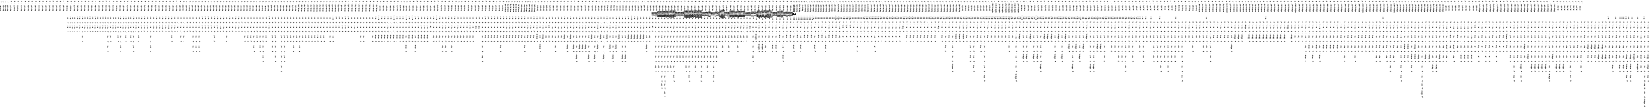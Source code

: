 digraph FST {
rankdir = LR;
size = "8.5,11";
label = "";
center = 1;
orientation = Landscape;
ranksep = "0.4";
nodesep = "0.25";
0 [label = "0", shape = circle, style = bold, fontsize = 14]
	0 -> 0 [label = "the:、/-0.56087", fontsize = 14];
	0 -> 0 [label = "the:た/-0.31363", fontsize = 14];
	0 -> 0 [label = "the:（/-0.22286", fontsize = 14];
	0 -> 0 [label = "the:その/-0.31193", fontsize = 14];
	0 -> 0 [label = "the:の/-0.46103", fontsize = 14];
	0 -> 0 [label = "the:は/-0.3999", fontsize = 14];
	0 -> 1 [label = "the:<eps>/-0.3569", fontsize = 14];
	0 -> 4 [label = "the:<eps>/-0.31222", fontsize = 14];
	0 -> 7 [label = "the:<eps>/-0.43285", fontsize = 14];
	0 -> 10 [label = "the:<eps>/-0.38489", fontsize = 14];
	0 -> 0 [label = "the:この/-0.36216", fontsize = 14];
	0 -> 0 [label = "the:前記/-0.39973", fontsize = 14];
	0 -> 0 [label = "the:する/-0.24789", fontsize = 14];
	0 -> 0 [label = "the:ア/-0.21137", fontsize = 14];
	0 -> 0 [label = "the:本/-0.2343", fontsize = 14];
	0 -> 0 [label = "the:各/-0.23004", fontsize = 14];
	0 -> 0 [label = "the:尚/-0.22102", fontsize = 14];
	0 -> 2310 [label = "the:<eps>/-0.14147", fontsize = 14];
	0 -> 2285 [label = "the:<eps>/0.21419", fontsize = 14];
	0 -> 2279 [label = "the:<eps>/0.24837", fontsize = 14];
	0 -> 2271 [label = "the:<eps>/-0.17167", fontsize = 14];
	0 -> 2263 [label = "the:<eps>/-0.12647", fontsize = 14];
	0 -> 2256 [label = "the:<eps>/0.090038", fontsize = 14];
	0 -> 2249 [label = "the:<eps>/-0.19204", fontsize = 14];
	0 -> 2243 [label = "the:<eps>/-0.25857", fontsize = 14];
	0 -> 2236 [label = "the:<eps>/-0.21131", fontsize = 14];
	0 -> 2230 [label = "the:<eps>/-0.27841", fontsize = 14];
	0 -> 2206 [label = "the:<eps>/-0.19344", fontsize = 14];
	0 -> 2200 [label = "the:<eps>/-0.20146", fontsize = 14];
	0 -> 2194 [label = "the:<eps>/-0.32052", fontsize = 14];
	0 -> 1986 [label = "the:<eps>/-0.21624", fontsize = 14];
	0 -> 1980 [label = "the:<eps>/-0.19733", fontsize = 14];
	0 -> 1974 [label = "the:<eps>/-0.25609", fontsize = 14];
	0 -> 1968 [label = "the:<eps>/-0.3353", fontsize = 14];
	0 -> 1879 [label = "the:<eps>/0.33071", fontsize = 14];
	0 -> 1873 [label = "the:<eps>/-0.14196", fontsize = 14];
	0 -> 1867 [label = "the:<eps>/-0.09676", fontsize = 14];
	0 -> 1761 [label = "the:<eps>/-0.24231", fontsize = 14];
	0 -> 1756 [label = "the:<eps>/-0.28152", fontsize = 14];
	0 -> 1751 [label = "the:<eps>/0.062703", fontsize = 14];
	0 -> 1746 [label = "the:<eps>/-0.033131", fontsize = 14];
	0 -> 1741 [label = "the:<eps>/-0.33368", fontsize = 14];
	0 -> 1735 [label = "the:<eps>/-0.30104", fontsize = 14];
	0 -> 1730 [label = "the:<eps>/-0.26155", fontsize = 14];
	0 -> 1724 [label = "the:<eps>/-0.30165", fontsize = 14];
	0 -> 1719 [label = "the:<eps>/-0.44349", fontsize = 14];
	0 -> 1713 [label = "the:<eps>/-0.11083", fontsize = 14];
	0 -> 1089 [label = "the:<eps>/-0.2876", fontsize = 14];
	0 -> 1085 [label = "the:<eps>/-0.36056", fontsize = 14];
	0 -> 1081 [label = "the:<eps>/-0.34341", fontsize = 14];
	0 -> 1076 [label = "the:<eps>/-0.41706", fontsize = 14];
	0 -> 1072 [label = "the:<eps>/-0.27521", fontsize = 14];
	0 -> 1068 [label = "the:<eps>/-0.26926", fontsize = 14];
	0 -> 1063 [label = "the:<eps>/-0.37978", fontsize = 14];
	0 -> 1059 [label = "the:<eps>/-0.50972", fontsize = 14];
	0 -> 1055 [label = "the:<eps>/-0.40733", fontsize = 14];
	0 -> 1051 [label = "the:<eps>/-0.28586", fontsize = 14];
	0 -> 1046 [label = "the:<eps>/-0.38665", fontsize = 14];
	0 -> 1042 [label = "the:<eps>/-0.46458", fontsize = 14];
	0 -> 1037 [label = "the:<eps>/-0.40207", fontsize = 14];
	0 -> 1033 [label = "the:<eps>/-0.33488", fontsize = 14];
	0 -> 1029 [label = "the:<eps>/-0.30923", fontsize = 14];
	0 -> 1023 [label = "the:<eps>/-0.4379", fontsize = 14];
	0 -> 1019 [label = "the:<eps>/-0.62514", fontsize = 14];
	0 -> 1014 [label = "the:<eps>/-0.41881", fontsize = 14];
	0 -> 1009 [label = "the:<eps>/-0.39309", fontsize = 14];
	0 -> 995 [label = "the:<eps>/-0.0050504", fontsize = 14];
	0 -> 990 [label = "the:<eps>/0.024884", fontsize = 14];
	0 -> 986 [label = "the:<eps>/0.11112", fontsize = 14];
	0 -> 602 [label = "the:<eps>/-0.36409", fontsize = 14];
	0 -> 598 [label = "the:<eps>/-0.37826", fontsize = 14];
	0 -> 594 [label = "the:<eps>/-0.33842", fontsize = 14];
	0 -> 589 [label = "the:<eps>/-0.39106", fontsize = 14];
	0 -> 585 [label = "the:<eps>/-0.27874", fontsize = 14];
	0 -> 581 [label = "the:<eps>/-0.27512", fontsize = 14];
	0 -> 577 [label = "the:<eps>/-0.27913", fontsize = 14];
	0 -> 573 [label = "the:<eps>/-0.29659", fontsize = 14];
	0 -> 569 [label = "the:<eps>/-0.44843", fontsize = 14];
	0 -> 565 [label = "the:<eps>/-0.36737", fontsize = 14];
	0 -> 561 [label = "the:<eps>/-0.37826", fontsize = 14];
	0 -> 556 [label = "the:<eps>/-0.52381", fontsize = 14];
	0 -> 552 [label = "the:<eps>/-0.20539", fontsize = 14];
	0 -> 548 [label = "the:<eps>/-0.46704", fontsize = 14];
	0 -> 544 [label = "the:<eps>/-0.28943", fontsize = 14];
	0 -> 540 [label = "the:<eps>/-0.23308", fontsize = 14];
	0 -> 536 [label = "the:<eps>/-0.61711", fontsize = 14];
	0 -> 458 [label = "the:<eps>/-0.32705", fontsize = 14];
	0 -> 454 [label = "the:<eps>/-0.33789", fontsize = 14];
	0 -> 450 [label = "the:<eps>/-0.3105", fontsize = 14];
	0 -> 446 [label = "the:<eps>/-0.23307", fontsize = 14];
	0 -> 441 [label = "the:<eps>/-0.36583", fontsize = 14];
	0 -> 437 [label = "the:<eps>/-0.35776", fontsize = 14];
	0 -> 433 [label = "the:<eps>/-0.3105", fontsize = 14];
	0 -> 428 [label = "the:<eps>/-0.3851", fontsize = 14];
	0 -> 424 [label = "the:<eps>/-0.33789", fontsize = 14];
	0 -> 420 [label = "the:<eps>/0.0063346", fontsize = 14];
	0 -> 416 [label = "the:<eps>/-0.29868", fontsize = 14];
	0 -> 412 [label = "the:<eps>/-0.31792", fontsize = 14];
	0 -> 408 [label = "the:<eps>/-0.31852", fontsize = 14];
	0 -> 404 [label = "the:<eps>/0.031987", fontsize = 14];
	0 -> 400 [label = "the:<eps>/-0.36558", fontsize = 14];
	0 -> 396 [label = "the:<eps>/-0.32637", fontsize = 14];
	0 -> 392 [label = "the:<eps>/-0.47423", fontsize = 14];
	0 -> 388 [label = "the:<eps>/-0.43757", fontsize = 14];
	0 -> 0 [label = "volume:体積/-0.64153", fontsize = 14];
	0 -> 465 [label = "volume:<eps>/-0.52925", fontsize = 14];
	0 -> 469 [label = "volume:<eps>/-0.33851", fontsize = 14];
	0 -> 0 [label = "volume:ボリューム/-0.64789", fontsize = 14];
	0 -> 0 [label = "volume:容積/-0.56657", fontsize = 14];
	0 -> 0 [label = "volume:量/-0.27238", fontsize = 14];
	0 -> 0 [label = "volume:容量/-0.19224", fontsize = 14];
	0 -> 0 [label = "volume:音量/-0.44107", fontsize = 14];
	0 -> 0 [label = "volume:記載/0.28462", fontsize = 14];
	0 -> 0 [label = "volume:表面/0.40109", fontsize = 14];
	0 -> 473 [label = "volume:<eps>/-0.49059", fontsize = 14];
	0 -> 477 [label = "volume:<eps>/-0.37034", fontsize = 14];
	0 -> 482 [label = "volume:<eps>/-0.40607", fontsize = 14];
	0 -> 487 [label = "volume:<eps>/-0.062124", fontsize = 14];
	0 -> 491 [label = "volume:<eps>/-0.053184", fontsize = 14];
	0 -> 496 [label = "volume:<eps>/-0.41664", fontsize = 14];
	0 -> 500 [label = "volume:<eps>/-0.28753", fontsize = 14];
	0 -> 504 [label = "volume:<eps>/-0.037195", fontsize = 14];
	0 -> 508 [label = "volume:<eps>/0.059695", fontsize = 14];
	0 -> 512 [label = "volume:<eps>/0.024223", fontsize = 14];
	0 -> 516 [label = "volume:<eps>/-0.087152", fontsize = 14];
	0 -> 520 [label = "volume:<eps>/0.44395", fontsize = 14];
	0 -> 462 [label = "volume:<eps>/0.6939", fontsize = 14];
	0 -> 1766 [label = "volume:<eps>/-0.45632", fontsize = 14];
	0 -> 1771 [label = "volume:<eps>/-0.34895", fontsize = 14];
	0 -> 1777 [label = "volume:<eps>/-0.26155", fontsize = 14];
	0 -> 1782 [label = "volume:<eps>/-0.48376", fontsize = 14];
	0 -> 1787 [label = "volume:<eps>/-0.28124", fontsize = 14];
	0 -> 1793 [label = "volume:<eps>/-0.033131", fontsize = 14];
	0 -> 1798 [label = "volume:<eps>/0.014836", fontsize = 14];
	0 -> 1803 [label = "volume:<eps>/-0.35186", fontsize = 14];
	0 -> 1808 [label = "volume:<eps>/-0.31002", fontsize = 14];
	0 -> 1813 [label = "volume:<eps>/-0.24231", fontsize = 14];
	0 -> 530 [label = "of:<eps>/-0.14201", fontsize = 14];
	0 -> 1963 [label = "of:<eps>/-0.43158", fontsize = 14];
	0 -> 1957 [label = "of:<eps>/-0.31801", fontsize = 14];
	0 -> 1952 [label = "of:<eps>/-0.32638", fontsize = 14];
	0 -> 1946 [label = "of:<eps>/-0.39818", fontsize = 14];
	0 -> 2292 [label = "of:<eps>/-0.1448", fontsize = 14];
	0 -> 0 [label = "of:の/-0.61023", fontsize = 14];
	0 -> 0 [label = "of:は/-0.039741", fontsize = 14];
	0 -> 527 [label = "of:<eps>/0.027535", fontsize = 14];
	0 -> 524 [label = "of:<eps>/-0.53235", fontsize = 14];
	0 -> 0 [label = "of:に/-0.19756", fontsize = 14];
	0 -> 13 [label = "of:<eps>/-0.19877", fontsize = 14];
	0 -> 0 [label = "of:も/0.068829", fontsize = 14];
	0 -> 0 [label = "of:が/-0.23188", fontsize = 14];
	0 -> 0 [label = "of:を/-0.38236", fontsize = 14];
	0 -> 1818 [label = "of:<eps>/-0.40172", fontsize = 14];
	0 -> 1859 [label = "of:<eps>/-0.35578", fontsize = 14];
	0 -> 1854 [label = "of:<eps>/-0.37341", fontsize = 14];
	0 -> 1848 [label = "of:<eps>/-0.31672", fontsize = 14];
	0 -> 1841 [label = "of:<eps>/-0.39335", fontsize = 14];
	0 -> 1835 [label = "of:<eps>/-0.42448", fontsize = 14];
	0 -> 1830 [label = "of:<eps>/-0.41977", fontsize = 14];
	0 -> 1824 [label = "of:<eps>/-0.30956", fontsize = 14];
	0 -> 2074 [label = "fuel:<eps>/-0.079504", fontsize = 14];
	0 -> 0 [label = "fuel:燃料/-0.75177", fontsize = 14];
	0 -> 0 [label = "fuel:フューエル/-0.31705", fontsize = 14];
	0 -> 0 [label = "fuel:燃/-0.2861", fontsize = 14];
	0 -> 2066 [label = "fuel:<eps>/-0.19186", fontsize = 14];
	0 -> 1299 [label = "fuel:<eps>/-0.37404", fontsize = 14];
	0 -> 1886 [label = "fuel:<eps>/-0.32343", fontsize = 14];
	0 -> 2212 [label = "fuel:<eps>/-0.32556", fontsize = 14];
	0 -> 2218 [label = "fuel:<eps>/-0.22063", fontsize = 14];
	0 -> 16 [label = "fuel:<eps>/-0.38215", fontsize = 14];
	0 -> 606 [label = "fuel:<eps>/-0.29833", fontsize = 14];
	0 -> 1295 [label = "fuel:<eps>/-0.64203", fontsize = 14];
	0 -> 1291 [label = "fuel:<eps>/-0.018202", fontsize = 14];
	0 -> 1287 [label = "fuel:<eps>/-0.53702", fontsize = 14];
	0 -> 1283 [label = "fuel:<eps>/0.0034771", fontsize = 14];
	0 -> 1279 [label = "fuel:<eps>/-0.32549", fontsize = 14];
	0 -> 1630 [label = "fuel:<eps>/-0.30833", fontsize = 14];
	0 -> 1304 [label = "fuel:<eps>/-0.55237", fontsize = 14];
	0 -> 1635 [label = "fuel:<eps>/-0.26863", fontsize = 14];
	0 -> 1639 [label = "fuel:<eps>/-0.51511", fontsize = 14];
	0 -> 610 [label = "fuel:<eps>/0.13749", fontsize = 14];
	0 -> 1647 [label = "fuel:<eps>/0.21478", fontsize = 14];
	0 -> 1643 [label = "fuel:<eps>/-0.10181", fontsize = 14];
	0 -> 0 [label = "pressurizing:与圧/-0.3596", fontsize = 14];
	0 -> 32 [label = "pressurizing:<eps>/0.018332", fontsize = 14];
	0 -> 29 [label = "pressurizing:<eps>/0.19551", fontsize = 14];
	0 -> 615 [label = "pressurizing:<eps>/-0.44633", fontsize = 14];
	0 -> 0 [label = "pressurizing:押し付け/0.14655", fontsize = 14];
	0 -> 0 [label = "pressurizing:押圧/-0.11917", fontsize = 14];
	0 -> 26 [label = "pressurizing:<eps>/-0.25592", fontsize = 14];
	0 -> 23 [label = "pressurizing:<eps>/-0.24338", fontsize = 14];
	0 -> 0 [label = "pressurizing:加圧/-0.60389", fontsize = 14];
	0 -> 19 [label = "pressurizing:<eps>/-0.2661", fontsize = 14];
	0 -> 0 [label = "pressurizing:圧/0.14864", fontsize = 14];
	0 -> 0 [label = "chamber:室内/-0.46068", fontsize = 14];
	0 -> 0 [label = "chamber:収容/-0.0018364", fontsize = 14];
	0 -> 0 [label = "chamber:チャン/-0.34092", fontsize = 14];
	0 -> 0 [label = "chamber:チャンバー/-0.50799", fontsize = 14];
	0 -> 0 [label = "chamber:容器/-0.22805", fontsize = 14];
	0 -> 0 [label = "chamber:内/0.13492", fontsize = 14];
	0 -> 619 [label = "chamber:<eps>/-0.52628", fontsize = 14];
	0 -> 0 [label = "chamber:御室/-0.32458", fontsize = 14];
	0 -> 0 [label = "chamber:チャンバ/-0.51271", fontsize = 14];
	0 -> 38 [label = "chamber:<eps>/-0.38006", fontsize = 14];
	0 -> 0 [label = "chamber:室/-0.72258", fontsize = 14];
	0 -> 35 [label = "chamber:<eps>/-0.3061", fontsize = 14];
	0 -> 0 [label = "chamber:槽/-0.14048", fontsize = 14];
	0 -> 0 [label = "chamber:チェンバー/-0.31934", fontsize = 14];
	0 -> 0 [label = "chamber:収納/-0.065229", fontsize = 14];
	0 -> 44 [label = "chamber:<eps>/-0.088252", fontsize = 14];
	0 -> 47 [label = "chamber:<eps>/-0.42428", fontsize = 14];
	0 -> 41 [label = "chamber:<eps>/-0.50055", fontsize = 14];
	0 -> 0 [label = "chamber:炉/0.16663", fontsize = 14];
	0 -> 0 [label = "chamber:弁室/-0.29363", fontsize = 14];
	0 -> 0 [label = "45:45/-0.42493", fontsize = 14];
	0 -> 0 [label = "45:４５/-0.74715", fontsize = 14];
	0 -> 0 [label = "45:３６/0.28803", fontsize = 14];
	0 -> 0 [label = "45:５４/0.25946", fontsize = 14];
	0 -> 640 [label = "45:<eps>/-0.51815", fontsize = 14];
	0 -> 636 [label = "45:<eps>/-0.59681", fontsize = 14];
	0 -> 631 [label = "45:<eps>/-0.32522", fontsize = 14];
	0 -> 627 [label = "45:<eps>/-0.59539", fontsize = 14];
	0 -> 623 [label = "45:<eps>/-0.29446", fontsize = 14];
	0 -> 0 [label = "45:４６/0.033739", fontsize = 14];
	0 -> 0 [label = "45:４１/0.22646", fontsize = 14];
	0 -> 0 [label = "45:ガイド/0.32055", fontsize = 14];
	0 -> 0 [label = "45:３８/0.26106", fontsize = 14];
	0 -> 1392 [label = "is:<eps>/-0.33053", fontsize = 14];
	0 -> 1433 [label = "is:<eps>/-0.088927", fontsize = 14];
	0 -> 1426 [label = "is:<eps>/-0.20518", fontsize = 14];
	0 -> 1419 [label = "is:<eps>/-0.21506", fontsize = 14];
	0 -> 1415 [label = "is:<eps>/0.19986", fontsize = 14];
	0 -> 1410 [label = "is:<eps>/-0.18123", fontsize = 14];
	0 -> 1404 [label = "is:<eps>/-0.20757", fontsize = 14];
	0 -> 1399 [label = "is:<eps>/-0.3502", fontsize = 14];
	0 -> 1308 [label = "is:<eps>/-0.13994", fontsize = 14];
	0 -> 1316 [label = "is:<eps>/-0.10743", fontsize = 14];
	0 -> 1320 [label = "is:<eps>/-0.19661", fontsize = 14];
	0 -> 1326 [label = "is:<eps>/-0.42478", fontsize = 14];
	0 -> 1332 [label = "is:<eps>/-0.22106", fontsize = 14];
	0 -> 774 [label = "is:<eps>/-0.18907", fontsize = 14];
	0 -> 770 [label = "is:<eps>/0.33308", fontsize = 14];
	0 -> 766 [label = "is:<eps>/-0.12462", fontsize = 14];
	0 -> 762 [label = "is:<eps>/0.003154", fontsize = 14];
	0 -> 758 [label = "is:<eps>/0.065866", fontsize = 14];
	0 -> 754 [label = "is:<eps>/-0.010656", fontsize = 14];
	0 -> 750 [label = "is:<eps>/0.12007", fontsize = 14];
	0 -> 744 [label = "is:<eps>/-0.23112", fontsize = 14];
	0 -> 738 [label = "is:<eps>/-0.21843", fontsize = 14];
	0 -> 734 [label = "is:<eps>/-0.30666", fontsize = 14];
	0 -> 729 [label = "is:<eps>/-0.27001", fontsize = 14];
	0 -> 723 [label = "is:<eps>/-0.25206", fontsize = 14];
	0 -> 718 [label = "is:<eps>/-0.26948", fontsize = 14];
	0 -> 714 [label = "is:<eps>/-0.32247", fontsize = 14];
	0 -> 708 [label = "is:<eps>/-0.33039", fontsize = 14];
	0 -> 704 [label = "is:<eps>/-0.032295", fontsize = 14];
	0 -> 699 [label = "is:<eps>/-0.21128", fontsize = 14];
	0 -> 693 [label = "is:<eps>/-0.22903", fontsize = 14];
	0 -> 689 [label = "is:<eps>/-0.24553", fontsize = 14];
	0 -> 683 [label = "is:<eps>/-0.40945", fontsize = 14];
	0 -> 678 [label = "is:<eps>/-0.35356", fontsize = 14];
	0 -> 673 [label = "is:<eps>/-0.22053", fontsize = 14];
	0 -> 668 [label = "is:<eps>/-0.33569", fontsize = 14];
	0 -> 662 [label = "is:<eps>/-0.29527", fontsize = 14];
	0 -> 657 [label = "is:<eps>/-0.32298", fontsize = 14];
	0 -> 653 [label = "is:<eps>/-0.32589", fontsize = 14];
	0 -> 648 [label = "is:<eps>/-0.19562", fontsize = 14];
	0 -> 644 [label = "is:<eps>/-0.20662", fontsize = 14];
	0 -> 2114 [label = "is:<eps>/0.1037", fontsize = 14];
	0 -> 1342 [label = "is:<eps>/-0.32397", fontsize = 14];
	0 -> 1348 [label = "is:<eps>/-0.25067", fontsize = 14];
	0 -> 1355 [label = "is:<eps>/0.094517", fontsize = 14];
	0 -> 1359 [label = "is:<eps>/-0.30697", fontsize = 14];
	0 -> 1363 [label = "is:<eps>/-0.23593", fontsize = 14];
	0 -> 1438 [label = "is:<eps>/-0.1655", fontsize = 14];
	0 -> 1367 [label = "is:<eps>/-0.18714", fontsize = 14];
	0 -> 2107 [label = "is:<eps>/-0.035058", fontsize = 14];
	0 -> 1373 [label = "is:<eps>/-0.14619", fontsize = 14];
	0 -> 1377 [label = "is:<eps>/-0.14271", fontsize = 14];
	0 -> 1383 [label = "is:<eps>/-0.047148", fontsize = 14];
	0 -> 1387 [label = "is:<eps>/0.031014", fontsize = 14];
	0 -> 0 [label = "is:の/0.052175", fontsize = 14];
	0 -> 0 [label = "is:は/-0.57102", fontsize = 14];
	0 -> 0 [label = "is:に/-0.060866", fontsize = 14];
	0 -> 0 [label = "is:も/-0.11893", fontsize = 14];
	0 -> 0 [label = "is:が/-0.59235", fontsize = 14];
	0 -> 0 [label = "is:あ/-0.039107", fontsize = 14];
	0 -> 0 [label = "is:を/-0.5021", fontsize = 14];
	0 -> 0 [label = "is:れ/-0.27942", fontsize = 14];
	0 -> 2100 [label = "is:<eps>/-0.006356", fontsize = 14];
	0 -> 2093 [label = "is:<eps>/-0.24004", fontsize = 14];
	0 -> 2086 [label = "is:<eps>/0.0079056", fontsize = 14];
	0 -> 2121 [label = "is:<eps>/-0.015218", fontsize = 14];
	0 -> 2129 [label = "is:<eps>/0.23707", fontsize = 14];
	0 -> 2135 [label = "is:<eps>/-0.2792", fontsize = 14];
	0 -> 2142 [label = "is:<eps>/-0.089948", fontsize = 14];
	0 -> 2149 [label = "is:<eps>/-0.074218", fontsize = 14];
	0 -> 2080 [label = "is:<eps>/0.051652", fontsize = 14];
	0 -> 1892 [label = "is:<eps>/0.29429", fontsize = 14];
	0 -> 1898 [label = "is:<eps>/-0.18646", fontsize = 14];
	0 -> 1908 [label = "is:<eps>/0.078296", fontsize = 14];
	0 -> 1914 [label = "is:<eps>/-0.011515", fontsize = 14];
	0 -> 1920 [label = "is:<eps>/0.067381", fontsize = 14];
	0 -> 1927 [label = "is:<eps>/0.050982", fontsize = 14];
	0 -> 1934 [label = "is:<eps>/0.033035", fontsize = 14];
	0 -> 2299 [label = "is:<eps>/-0.23565", fontsize = 14];
	0 -> 1336 [label = "is:<eps>/-0.35373", fontsize = 14];
	0 -> 69 [label = "changed:<eps>/-0.30357", fontsize = 14];
	0 -> 65 [label = "changed:<eps>/-0.31971", fontsize = 14];
	0 -> 62 [label = "changed:<eps>/-0.28926", fontsize = 14];
	0 -> 0 [label = "changed:変化/-0.42745", fontsize = 14];
	0 -> 59 [label = "changed:<eps>/-0.077505", fontsize = 14];
	0 -> 0 [label = "changed:変動/-0.040638", fontsize = 14];
	0 -> 55 [label = "changed:<eps>/0.154", fontsize = 14];
	0 -> 0 [label = "changed:さ/0.011848", fontsize = 14];
	0 -> 0 [label = "changed:られ/0.11395", fontsize = 14];
	0 -> 0 [label = "changed:こと/0.14479", fontsize = 14];
	0 -> 74 [label = "changed:<eps>/-0.41842", fontsize = 14];
	0 -> 77 [label = "changed:<eps>/-0.27103", fontsize = 14];
	0 -> 81 [label = "changed:<eps>/-0.29284", fontsize = 14];
	0 -> 84 [label = "changed:<eps>/-0.4833", fontsize = 14];
	0 -> 88 [label = "changed:<eps>/-0.30886", fontsize = 14];
	0 -> 0 [label = "changed:変更/-0.5061", fontsize = 14];
	0 -> 93 [label = "changed:<eps>/-0.39289", fontsize = 14];
	0 -> 96 [label = "changed:<eps>/-0.33197", fontsize = 14];
	0 -> 103 [label = "changed:<eps>/-0.27934", fontsize = 14];
	0 -> 106 [label = "changed:<eps>/-0.49525", fontsize = 14];
	0 -> 109 [label = "changed:<eps>/-0.34853", fontsize = 14];
	0 -> 0 [label = "changed:変わ/-0.19707", fontsize = 14];
	0 -> 0 [label = "changed:変え/-0.42535", fontsize = 14];
	0 -> 114 [label = "changed:<eps>/-0.2793", fontsize = 14];
	0 -> 117 [label = "changed:<eps>/-0.3239", fontsize = 14];
	0 -> 0 [label = "changed:変換/0.10831", fontsize = 14];
	0 -> 120 [label = "changed:<eps>/0.066438", fontsize = 14];
	0 -> 0 [label = "changed:切り換え/-0.13564", fontsize = 14];
	0 -> 0 [label = "changed:する/0.13773", fontsize = 14];
	0 -> 0 [label = "changed:し/0.15356", fontsize = 14];
	0 -> 50 [label = "changed:<eps>/-0.31418", fontsize = 14];
	0 -> 0 [label = "changed:よう/0.2231", fontsize = 14];
	0 -> 0 [label = "changed:た/0.16777", fontsize = 14];
	0 -> 0 [label = "changed:交換/-0.032731", fontsize = 14];
	0 -> 123 [label = "changed:<eps>/-0.11725", fontsize = 14];
	0 -> 0 [label = "changed:異な/0.12618", fontsize = 14];
	0 -> 126 [label = "changed:<eps>/-0.28256", fontsize = 14];
	0 -> 0 [label = "changed:切り替え/-0.13843", fontsize = 14];
	0 -> 129 [label = "changed:<eps>/-0.19064", fontsize = 14];
	0 -> 0 [label = "changed:増減/-0.036594", fontsize = 14];
	0 -> 132 [label = "changed:<eps>/-0.31219", fontsize = 14];
	0 -> 0 [label = "changed:可変/-0.086939", fontsize = 14];
	0 -> 0 [label = "changed:変質/-0.18884", fontsize = 14];
	0 -> 0 [label = "changed:切り換わ/-0.1904", fontsize = 14];
	0 -> 136 [label = "changed:<eps>/0.080523", fontsize = 14];
	0 -> 786 [label = "changed:<eps>/-0.14528", fontsize = 14];
	0 -> 973 [label = "changed:<eps>/0.45128", fontsize = 14];
	0 -> 969 [label = "changed:<eps>/0.2552", fontsize = 14];
	0 -> 965 [label = "changed:<eps>/0.004198", fontsize = 14];
	0 -> 960 [label = "changed:<eps>/-0.10041", fontsize = 14];
	0 -> 956 [label = "changed:<eps>/-0.068473", fontsize = 14];
	0 -> 952 [label = "changed:<eps>/-0.05726", fontsize = 14];
	0 -> 947 [label = "changed:<eps>/-0.032483", fontsize = 14];
	0 -> 943 [label = "changed:<eps>/-0.0020379", fontsize = 14];
	0 -> 938 [label = "changed:<eps>/-0.11794", fontsize = 14];
	0 -> 934 [label = "changed:<eps>/0.0028719", fontsize = 14];
	0 -> 928 [label = "changed:<eps>/-0.17194", fontsize = 14];
	0 -> 920 [label = "changed:<eps>/-0.33502", fontsize = 14];
	0 -> 914 [label = "changed:<eps>/-0.32199", fontsize = 14];
	0 -> 907 [label = "changed:<eps>/-0.29856", fontsize = 14];
	0 -> 901 [label = "changed:<eps>/-0.32557", fontsize = 14];
	0 -> 893 [label = "changed:<eps>/0.086317", fontsize = 14];
	0 -> 887 [label = "changed:<eps>/-0.35733", fontsize = 14];
	0 -> 880 [label = "changed:<eps>/-0.36572", fontsize = 14];
	0 -> 874 [label = "changed:<eps>/-0.41663", fontsize = 14];
	0 -> 866 [label = "changed:<eps>/-0.43365", fontsize = 14];
	0 -> 859 [label = "changed:<eps>/-0.30558", fontsize = 14];
	0 -> 853 [label = "changed:<eps>/-0.26514", fontsize = 14];
	0 -> 847 [label = "changed:<eps>/0.072239", fontsize = 14];
	0 -> 841 [label = "changed:<eps>/-0.10125", fontsize = 14];
	0 -> 833 [label = "changed:<eps>/-0.38067", fontsize = 14];
	0 -> 826 [label = "changed:<eps>/-0.40135", fontsize = 14];
	0 -> 819 [label = "changed:<eps>/-0.44219", fontsize = 14];
	0 -> 809 [label = "changed:<eps>/-0.46136", fontsize = 14];
	0 -> 800 [label = "changed:<eps>/-0.38632", fontsize = 14];
	0 -> 793 [label = "changed:<eps>/-0.35703", fontsize = 14];
	0 -> 100 [label = "changed:<eps>/-0.42026", fontsize = 14];
	0 -> 783 [label = "changed:<eps>/0.47388", fontsize = 14];
	0 -> 779 [label = "changed:<eps>/-0.0098946", fontsize = 14];
	0 -> 0 [label = "by:で/-0.22941", fontsize = 14];
	0 -> 0 [label = "by:し/-0.059941", fontsize = 14];
	0 -> 0 [label = "by:する/-0.063337", fontsize = 14];
	0 -> 139 [label = "by:<eps>/-0.44887", fontsize = 14];
	0 -> 142 [label = "by:<eps>/-0.6033", fontsize = 14];
	0 -> 146 [label = "by:<eps>/-0.61361", fontsize = 14];
	0 -> 0 [label = "by:よ/-0.29911", fontsize = 14];
	0 -> 0 [label = "by:だけ/-0.22931", fontsize = 14];
	0 -> 0 [label = "by:さ/-0.21351", fontsize = 14];
	0 -> 0 [label = "by:を/-0.19469", fontsize = 14];
	0 -> 166 [label = "by:<eps>/-0.4855", fontsize = 14];
	0 -> 161 [label = "by:<eps>/-0.48271", fontsize = 14];
	0 -> 156 [label = "by:<eps>/-0.36928", fontsize = 14];
	0 -> 153 [label = "by:<eps>/-0.46807", fontsize = 14];
	0 -> 150 [label = "by:<eps>/-0.42801", fontsize = 14];
	0 -> 977 [label = "by:<eps>/0.040397", fontsize = 14];
	0 -> 980 [label = "by:<eps>/-0.37802", fontsize = 14];
	0 -> 0 [label = "reciprocation:往動/0.042059", fontsize = 14];
	0 -> 0 [label = "reciprocation:レシプロ/-0.10023", fontsize = 14];
	0 -> 0 [label = "reciprocation:横転/-0.15453", fontsize = 14];
	0 -> 1000 [label = "reciprocation:<eps>/-0.036503", fontsize = 14];
	0 -> 1005 [label = "reciprocation:<eps>/0.086103", fontsize = 14];
	0 -> 0 [label = "reciprocation:ストローク/0.2166", fontsize = 14];
	0 -> 183 [label = "reciprocation:<eps>/-0.11473", fontsize = 14];
	0 -> 180 [label = "reciprocation:<eps>/-0.20782", fontsize = 14];
	0 -> 177 [label = "reciprocation:<eps>/-0.096879", fontsize = 14];
	0 -> 187 [label = "reciprocation:<eps>/-0.076366", fontsize = 14];
	0 -> 174 [label = "reciprocation:<eps>/-0.20782", fontsize = 14];
	0 -> 1940 [label = "reciprocation:<eps>/0.039025", fontsize = 14];
	0 -> 0 [label = "reciprocation:往復/-0.18405", fontsize = 14];
	0 -> 171 [label = "reciprocation:<eps>/-0.080547", fontsize = 14];
	0 -> 1093 [label = "piston:<eps>/-0.50623", fontsize = 14];
	0 -> 0 [label = "piston:ピストン/-0.75699", fontsize = 14];
	0 -> 0 [label = "piston:リング/0.29529", fontsize = 14];
	0 -> 0 [label = "piston:−/0.27611", fontsize = 14];
	0 -> 190 [label = "piston:<eps>/-0.37242", fontsize = 14];
	0 -> 1992 [label = "43:<eps>/-0.18539", fontsize = 14];
	0 -> 1997 [label = "43:<eps>/0.26584", fontsize = 14];
	0 -> 2003 [label = "43:<eps>/-0.27678", fontsize = 14];
	0 -> 2008 [label = "43:<eps>/-0.41452", fontsize = 14];
	0 -> 2014 [label = "43:<eps>/-0.39634", fontsize = 14];
	0 -> 2020 [label = "43:<eps>/-0.14936", fontsize = 14];
	0 -> 2025 [label = "43:<eps>/-0.17316", fontsize = 14];
	0 -> 2031 [label = "43:<eps>/-0.34338", fontsize = 14];
	0 -> 2036 [label = "43:<eps>/-0.076423", fontsize = 14];
	0 -> 1163 [label = "43:<eps>/0.17611", fontsize = 14];
	0 -> 1159 [label = "43:<eps>/-0.095469", fontsize = 14];
	0 -> 1155 [label = "43:<eps>/-0.15939", fontsize = 14];
	0 -> 0 [label = "43:43/-0.43169", fontsize = 14];
	0 -> 0 [label = "43:３３/0.23568", fontsize = 14];
	0 -> 0 [label = "43:組織/0.11942", fontsize = 14];
	0 -> 0 [label = "43:４３/-0.74338", fontsize = 14];
	0 -> 0 [label = "43:４２/0.092693", fontsize = 14];
	0 -> 193 [label = "43:<eps>/-0.35764", fontsize = 14];
	0 -> 1151 [label = "43:<eps>/0.038373", fontsize = 14];
	0 -> 1147 [label = "43:<eps>/-0.5565", fontsize = 14];
	0 -> 1143 [label = "43:<eps>/0.089649", fontsize = 14];
	0 -> 1139 [label = "43:<eps>/-0.45694", fontsize = 14];
	0 -> 1134 [label = "43:<eps>/-0.35278", fontsize = 14];
	0 -> 1130 [label = "43:<eps>/-0.28174", fontsize = 14];
	0 -> 1126 [label = "43:<eps>/-0.26991", fontsize = 14];
	0 -> 1122 [label = "43:<eps>/-0.57019", fontsize = 14];
	0 -> 1118 [label = "43:<eps>/0.26614", fontsize = 14];
	0 -> 1097 [label = "43:<eps>/-0.27167", fontsize = 14];
	0 -> 1101 [label = "43:<eps>/-0.34307", fontsize = 14];
	0 -> 1105 [label = "43:<eps>/-0.29607", fontsize = 14];
	0 -> 1109 [label = "43:<eps>/0.31172", fontsize = 14];
	0 -> 1113 [label = "43:<eps>/0.20475", fontsize = 14];
	0 -> 1198 [label = ",:<eps>/-0.24185", fontsize = 14];
	0 -> 1218 [label = ",:<eps>/-0.26474", fontsize = 14];
	0 -> 1213 [label = ",:<eps>/-0.050441", fontsize = 14];
	0 -> 0 [label = ",:，/-0.41118", fontsize = 14];
	0 -> 0 [label = ",:が/0.10803", fontsize = 14];
	0 -> 0 [label = ",:に/-0.42948", fontsize = 14];
	0 -> 0 [label = ",:と/-0.27357", fontsize = 14];
	0 -> 0 [label = ",:で/-0.41565", fontsize = 14];
	0 -> 0 [label = ",:、/-0.60301", fontsize = 14];
	0 -> 1209 [label = ",:<eps>/-0.044393", fontsize = 14];
	0 -> 1206 [label = ",:<eps>/-0.3445", fontsize = 14];
	0 -> 2041 [label = ",:<eps>/0.23152", fontsize = 14];
	0 -> 1167 [label = ",:<eps>/-0.34046", fontsize = 14];
	0 -> 1170 [label = ",:<eps>/-0.24613", fontsize = 14];
	0 -> 1174 [label = ",:<eps>/-0.14497", fontsize = 14];
	0 -> 1178 [label = ",:<eps>/-0.32156", fontsize = 14];
	0 -> 1182 [label = ",:<eps>/-0.41563", fontsize = 14];
	0 -> 1186 [label = ",:<eps>/-0.32455", fontsize = 14];
	0 -> 1190 [label = ",:<eps>/-0.268", fontsize = 14];
	0 -> 1194 [label = ",:<eps>/-0.25465", fontsize = 14];
	0 -> 1202 [label = ",:<eps>/-0.34083", fontsize = 14];
	0 -> 0 [label = "and:とも/-0.22509", fontsize = 14];
	0 -> 0 [label = "and:および/-0.59005", fontsize = 14];
	0 -> 0 [label = "and:ａｎｄ/-0.32098", fontsize = 14];
	0 -> 0 [label = "and:、/-0.41499", fontsize = 14];
	0 -> 0 [label = "and:と/-0.55896", fontsize = 14];
	0 -> 1222 [label = "and:<eps>/-0.15308", fontsize = 14];
	0 -> 1229 [label = "and:<eps>/-0.037353", fontsize = 14];
	0 -> 1233 [label = "and:<eps>/-0.10456", fontsize = 14];
	0 -> 1237 [label = "and:<eps>/-0.10484", fontsize = 14];
	0 -> 0 [label = "and:及び/-0.5598", fontsize = 14];
	0 -> 0 [label = "and:／/-0.17653", fontsize = 14];
	0 -> 0 [label = "and:や/-0.42382", fontsize = 14];
	0 -> 0 [label = "and:・/-0.23966", fontsize = 14];
	0 -> 0 [label = "and:，/-0.43971", fontsize = 14];
	0 -> 203 [label = "and:<eps>/-0.2664", fontsize = 14];
	0 -> 0 [label = "and:り/-0.37128", fontsize = 14];
	0 -> 196 [label = "and:<eps>/-0.36289", fontsize = 14];
	0 -> 200 [label = "and:<eps>/-0.37709", fontsize = 14];
	0 -> 0 [label = "and:し/-0.19941", fontsize = 14];
	0 -> 1275 [label = "pressurized:<eps>/-0.018538", fontsize = 14];
	0 -> 1267 [label = "pressurized:<eps>/-0.10076", fontsize = 14];
	0 -> 1262 [label = "pressurized:<eps>/-0.013071", fontsize = 14];
	0 -> 1258 [label = "pressurized:<eps>/-0.30012", fontsize = 14];
	0 -> 1251 [label = "pressurized:<eps>/-0.36382", fontsize = 14];
	0 -> 1245 [label = "pressurized:<eps>/-0.22635", fontsize = 14];
	0 -> 1241 [label = "pressurized:<eps>/0.061533", fontsize = 14];
	0 -> 2060 [label = "pressurized:<eps>/-0.041581", fontsize = 14];
	0 -> 2046 [label = "pressurized:<eps>/-0.0074425", fontsize = 14];
	0 -> 0 [label = "pressurized:圧油/-0.21286", fontsize = 14];
	0 -> 0 [label = "pressurized:昇降/0.19116", fontsize = 14];
	0 -> 247 [label = "pressurized:<eps>/-0.13944", fontsize = 14];
	0 -> 0 [label = "pressurized:昇圧/-0.056467", fontsize = 14];
	0 -> 241 [label = "pressurized:<eps>/-0.15116", fontsize = 14];
	0 -> 0 [label = "pressurized:高圧/-0.13928", fontsize = 14];
	0 -> 236 [label = "pressurized:<eps>/0.027077", fontsize = 14];
	0 -> 0 [label = "pressurized:圧縮/0.097352", fontsize = 14];
	0 -> 0 [label = "pressurized:圧/-0.061776", fontsize = 14];
	0 -> 232 [label = "pressurized:<eps>/0.030418", fontsize = 14];
	0 -> 0 [label = "pressurized:押圧/0.11339", fontsize = 14];
	0 -> 227 [label = "pressurized:<eps>/-0.46866", fontsize = 14];
	0 -> 223 [label = "pressurized:<eps>/-0.45342", fontsize = 14];
	0 -> 219 [label = "pressurized:<eps>/-0.27675", fontsize = 14];
	0 -> 0 [label = "pressurized:加圧/-0.52018", fontsize = 14];
	0 -> 215 [label = "pressurized:<eps>/0.16296", fontsize = 14];
	0 -> 212 [label = "pressurized:<eps>/0.19813", fontsize = 14];
	0 -> 0 [label = "pressurized:圧力/-0.095796", fontsize = 14];
	0 -> 0 [label = "pressurized:れ/0.23975", fontsize = 14];
	0 -> 209 [label = "pressurized:<eps>/-0.22085", fontsize = 14];
	0 -> 2052 [label = "pressurized:<eps>/-0.11362", fontsize = 14];
	0 -> 0 [label = "pressurized:た/0.23168", fontsize = 14];
	0 -> 206 [label = "pressurized:<eps>/-0.27289", fontsize = 14];
	0 -> 1458 [label = "discharged:<eps>/-0.24108", fontsize = 14];
	0 -> 1463 [label = "discharged:<eps>/-0.50559", fontsize = 14];
	0 -> 1469 [label = "discharged:<eps>/-0.27089", fontsize = 14];
	0 -> 1475 [label = "discharged:<eps>/-0.25575", fontsize = 14];
	0 -> 1482 [label = "discharged:<eps>/-0.12561", fontsize = 14];
	0 -> 1487 [label = "discharged:<eps>/-0.38021", fontsize = 14];
	0 -> 0 [label = "discharged:流出/-0.13142", fontsize = 14];
	0 -> 1497 [label = "discharged:<eps>/-0.15431", fontsize = 14];
	0 -> 1502 [label = "discharged:<eps>/-0.28019", fontsize = 14];
	0 -> 1508 [label = "discharged:<eps>/-0.0095289", fontsize = 14];
	0 -> 1512 [label = "discharged:<eps>/-0.25669", fontsize = 14];
	0 -> 1516 [label = "discharged:<eps>/-0.18253", fontsize = 14];
	0 -> 1522 [label = "discharged:<eps>/-0.21123", fontsize = 14];
	0 -> 1528 [label = "discharged:<eps>/-0.41012", fontsize = 14];
	0 -> 1535 [label = "discharged:<eps>/-0.43925", fontsize = 14];
	0 -> 1541 [label = "discharged:<eps>/-0.36595", fontsize = 14];
	0 -> 1548 [label = "discharged:<eps>/-0.26562", fontsize = 14];
	0 -> 1554 [label = "discharged:<eps>/-0.24645", fontsize = 14];
	0 -> 1560 [label = "discharged:<eps>/-0.033238", fontsize = 14];
	0 -> 1565 [label = "discharged:<eps>/-0.30812", fontsize = 14];
	0 -> 1573 [label = "discharged:<eps>/0.17053", fontsize = 14];
	0 -> 1577 [label = "discharged:<eps>/-0.11275", fontsize = 14];
	0 -> 1581 [label = "discharged:<eps>/-0.17212", fontsize = 14];
	0 -> 1586 [label = "discharged:<eps>/-0.060765", fontsize = 14];
	0 -> 1590 [label = "discharged:<eps>/0.0027261", fontsize = 14];
	0 -> 1594 [label = "discharged:<eps>/-0.12954", fontsize = 14];
	0 -> 1599 [label = "discharged:<eps>/-0.19961", fontsize = 14];
	0 -> 1604 [label = "discharged:<eps>/-0.058436", fontsize = 14];
	0 -> 2170 [label = "discharged:<eps>/-0.0054514", fontsize = 14];
	0 -> 2162 [label = "discharged:<eps>/-0.2781", fontsize = 14];
	0 -> 2156 [label = "discharged:<eps>/-0.19382", fontsize = 14];
	0 -> 1493 [label = "discharged:<eps>/-0.16598", fontsize = 14];
	0 -> 0 [label = "discharged:排/-0.12119", fontsize = 14];
	0 -> 1453 [label = "discharged:<eps>/-0.28961", fontsize = 14];
	0 -> 1449 [label = "discharged:<eps>/-0.20488", fontsize = 14];
	0 -> 1443 [label = "discharged:<eps>/-0.010781", fontsize = 14];
	0 -> 0 [label = "discharged:た/0.10682", fontsize = 14];
	0 -> 251 [label = "discharged:<eps>/-0.17109", fontsize = 14];
	0 -> 331 [label = "discharged:<eps>/-0.13232", fontsize = 14];
	0 -> 327 [label = "discharged:<eps>/-0.0035045", fontsize = 14];
	0 -> 323 [label = "discharged:<eps>/-0.36229", fontsize = 14];
	0 -> 0 [label = "discharged:吐き出/-0.27311", fontsize = 14];
	0 -> 0 [label = "discharged:噴射/0.12508", fontsize = 14];
	0 -> 0 [label = "discharged:降下/0.13895", fontsize = 14];
	0 -> 0 [label = "discharged:導出/-0.18161", fontsize = 14];
	0 -> 319 [label = "discharged:<eps>/-0.26411", fontsize = 14];
	0 -> 0 [label = "discharged:排紙/-0.17492", fontsize = 14];
	0 -> 315 [label = "discharged:<eps>/-0.37711", fontsize = 14];
	0 -> 0 [label = "discharged:放出/-0.22977", fontsize = 14];
	0 -> 311 [label = "discharged:<eps>/-0.27048", fontsize = 14];
	0 -> 307 [label = "discharged:<eps>/-0.41888", fontsize = 14];
	0 -> 0 [label = "discharged:放電/-0.29092", fontsize = 14];
	0 -> 303 [label = "discharged:<eps>/-0.31492", fontsize = 14];
	0 -> 298 [label = "discharged:<eps>/-0.36741", fontsize = 14];
	0 -> 254 [label = "discharged:<eps>/-0.23818", fontsize = 14];
	0 -> 259 [label = "discharged:<eps>/-0.30769", fontsize = 14];
	0 -> 265 [label = "discharged:<eps>/-0.052387", fontsize = 14];
	0 -> 268 [label = "discharged:<eps>/-0.42282", fontsize = 14];
	0 -> 275 [label = "discharged:<eps>/-0.41621", fontsize = 14];
	0 -> 0 [label = "discharged:排気/-0.033259", fontsize = 14];
	0 -> 281 [label = "discharged:<eps>/-0.074573", fontsize = 14];
	0 -> 294 [label = "discharged:<eps>/-0.43988", fontsize = 14];
	0 -> 0 [label = "discharged:排出/-0.46667", fontsize = 14];
	0 -> 285 [label = "discharged:<eps>/-0.5993", fontsize = 14];
	0 -> 289 [label = "discharged:<eps>/-0.46348", fontsize = 14];
	0 -> 0 [label = "discharged:吐出/-0.3918", fontsize = 14];
	0 -> 335 [label = "to:<eps>/-0.29564", fontsize = 14];
	0 -> 2189 [label = "to:<eps>/-0.14293", fontsize = 14];
	0 -> 2182 [label = "to:<eps>/-0.27263", fontsize = 14];
	0 -> 2176 [label = "to:<eps>/-0.39368", fontsize = 14];
	0 -> 1610 [label = "to:<eps>/-0.033453", fontsize = 14];
	0 -> 1614 [label = "to:<eps>/-0.30148", fontsize = 14];
	0 -> 1618 [label = "to:<eps>/-0.087372", fontsize = 14];
	0 -> 1622 [label = "to:<eps>/-0.17927", fontsize = 14];
	0 -> 0 [label = "to:に/-0.55959", fontsize = 14];
	0 -> 0 [label = "to:する/-0.23953", fontsize = 14];
	0 -> 338 [label = "to:<eps>/-0.31832", fontsize = 14];
	0 -> 0 [label = "to:が/-0.10491", fontsize = 14];
	0 -> 0 [label = "to:を/-0.39775", fontsize = 14];
	0 -> 0 [label = "to:へ/-0.43565", fontsize = 14];
	0 -> 0 [label = "to:れ/-0.16001", fontsize = 14];
	0 -> 0 [label = "to:項/-0.12919", fontsize = 14];
	0 -> 0 [label = "to:対/-0.19348", fontsize = 14];
	0 -> 1626 [label = "to:<eps>/-0.35645", fontsize = 14];
	0 -> 0 [label = "to:と/-0.16568", fontsize = 14];
	0 -> 0 [label = "to:し/-0.30047", fontsize = 14];
	0 -> 0 [label = "to:〜/-0.48595", fontsize = 14];
	0 -> 0 [label = "to:乃至/-0.34452", fontsize = 14];
	0 -> 0 [label = "discharge:電/-0.065915", fontsize = 14];
	0 -> 1682 [label = "discharge:<eps>/-0.10722", fontsize = 14];
	0 -> 2224 [label = "discharge:<eps>/-0.081911", fontsize = 14];
	0 -> 1697 [label = "discharge:<eps>/-0.21455", fontsize = 14];
	0 -> 1694 [label = "discharge:<eps>/0.22981", fontsize = 14];
	0 -> 1690 [label = "discharge:<eps>/-0.041138", fontsize = 14];
	0 -> 1686 [label = "discharge:<eps>/0.14171", fontsize = 14];
	0 -> 1678 [label = "discharge:<eps>/-0.30959", fontsize = 14];
	0 -> 1674 [label = "discharge:<eps>/-0.022408", fontsize = 14];
	0 -> 1670 [label = "discharge:<eps>/-0.37793", fontsize = 14];
	0 -> 349 [label = "discharge:<eps>/-0.23052", fontsize = 14];
	0 -> 346 [label = "discharge:<eps>/-0.33326", fontsize = 14];
	0 -> 0 [label = "discharge:排/-0.34814", fontsize = 14];
	0 -> 0 [label = "discharge:排紙/-0.25698", fontsize = 14];
	0 -> 0 [label = "discharge:放出/-0.21216", fontsize = 14];
	0 -> 0 [label = "discharge:放電/-0.67408", fontsize = 14];
	0 -> 0 [label = "discharge:吐出/-0.59143", fontsize = 14];
	0 -> 0 [label = "discharge:排出/-0.48114", fontsize = 14];
	0 -> 342 [label = "discharge:<eps>/-0.18279", fontsize = 14];
	0 -> 0 [label = "discharge:ディ/-0.19886", fontsize = 14];
	0 -> 0 [label = "discharge:ヘッド/0.20477", fontsize = 14];
	0 -> 1666 [label = "discharge:<eps>/-0.50858", fontsize = 14];
	0 -> 1662 [label = "discharge:<eps>/-0.15833", fontsize = 14];
	0 -> 1658 [label = "discharge:<eps>/0.022753", fontsize = 14];
	0 -> 1650 [label = "discharge:<eps>/-0.42417", fontsize = 14];
	0 -> 1654 [label = "discharge:<eps>/-0.32962", fontsize = 14];
	0 -> 358 [label = "passage:<eps>/-0.46142", fontsize = 14];
	0 -> 0 [label = "passage:連/-0.16142", fontsize = 14];
	0 -> 0 [label = "passage:通過/-0.29134", fontsize = 14];
	0 -> 0 [label = "passage:通路/-0.69567", fontsize = 14];
	0 -> 352 [label = "passage:<eps>/-0.35809", fontsize = 14];
	0 -> 355 [label = "passage:<eps>/-0.39307", fontsize = 14];
	0 -> 0 [label = "passage:通り道/-0.29662", fontsize = 14];
	0 -> 0 [label = "passage:路/-0.4505", fontsize = 14];
	0 -> 0 [label = "passage:流路/-0.3995", fontsize = 14];
	0 -> 0 [label = "passage:経過/-0.19349", fontsize = 14];
	0 -> 0 [label = "passage:管路/-0.19191", fontsize = 14];
	0 -> 0 [label = "passage:途中/-0.021531", fontsize = 14];
	0 -> 0 [label = "passage:通/-0.013519", fontsize = 14];
	0 -> 0 [label = "passage:油路/-0.28472", fontsize = 14];
	0 -> 0 [label = "passage:経路/-0.21318", fontsize = 14];
	0 -> 0 [label = "passage:流/0.06565", fontsize = 14];
	0 -> 0 [label = "passage:筒部/-0.10722", fontsize = 14];
	0 -> 1701 [label = "passage:<eps>/-0.57045", fontsize = 14];
	0 -> 1705 [label = "passage:<eps>/0.24554", fontsize = 14];
	0 -> 1709 [label = "passage:<eps>/-0.22218", fontsize = 14];
	0 -> 0 [label = "passage:管/-0.062996", fontsize = 14];
	0 -> 0 [label = "passage:孔/0.13557", fontsize = 14];
	0 -> 0 [label = "4:３/0.0094886", fontsize = 14];
	0 -> 0 [label = "4:１/0.17529", fontsize = 14];
	0 -> 0 [label = "4:４/-0.71399", fontsize = 14];
	0 -> 0 [label = "4:で/0.16075", fontsize = 14];
	0 -> 0 [label = "4:１４/0.192", fontsize = 14];
	0 -> 0 [label = "4:4/-0.31608", fontsize = 14];
	0 -> 364 [label = ".:<eps>/-0.56222", fontsize = 14];
	0 -> 0 [label = ".:。/-0.62093", fontsize = 14];
	0 -> 361 [label = ".:<eps>/-0.37591", fontsize = 14];
	0 -> 370 [label = ".:<eps>/-0.67686", fontsize = 14];
	0 -> 374 [label = ".:<eps>/-0.40936", fontsize = 14];
	0 -> 0 [label = ".:る/-0.36042", fontsize = 14];
	0 -> 378 [label = ".:<eps>/-0.70148", fontsize = 14];
	0 -> 381 [label = ".:<eps>/-0.38263", fontsize = 14];
	0 -> 384 [label = ".:<eps>/-0.60702", fontsize = 14];
	0 -> 367 [label = ".:<eps>/-0.5232", fontsize = 14];
1 [label = "1", shape = circle, style = solid, fontsize = 14]
2 [label = "2", shape = circle, style = solid, fontsize = 14]
	2 -> 3 [label = "<eps>:は", fontsize = 14];
3 [label = "3", shape = circle, style = solid, fontsize = 14]
	3 -> 0 [label = "<eps>:、", fontsize = 14];
4 [label = "4", shape = circle, style = solid, fontsize = 14]
5 [label = "5", shape = circle, style = solid, fontsize = 14]
	5 -> 6 [label = "<eps>:は", fontsize = 14];
6 [label = "6", shape = circle, style = solid, fontsize = 14]
	6 -> 0 [label = "<eps>:この", fontsize = 14];
7 [label = "7", shape = circle, style = solid, fontsize = 14]
8 [label = "8", shape = circle, style = solid, fontsize = 14]
	8 -> 9 [label = "<eps>:また", fontsize = 14];
9 [label = "9", shape = circle, style = solid, fontsize = 14]
	9 -> 0 [label = "<eps>:、", fontsize = 14];
10 [label = "10", shape = circle, style = solid, fontsize = 14]
11 [label = "11", shape = circle, style = solid, fontsize = 14]
	11 -> 12 [label = "<eps>:なお", fontsize = 14];
12 [label = "12", shape = circle, style = solid, fontsize = 14]
	12 -> 0 [label = "<eps>:、", fontsize = 14];
13 [label = "13", shape = circle, style = solid, fontsize = 14]
14 [label = "14", shape = circle, style = solid, fontsize = 14]
	14 -> 15 [label = "<eps>:に", fontsize = 14];
15 [label = "15", shape = circle, style = solid, fontsize = 14]
	15 -> 0 [label = "<eps>:おけ", fontsize = 14];
16 [label = "16", shape = circle, style = solid, fontsize = 14]
17 [label = "17", shape = circle, style = solid, fontsize = 14]
	17 -> 18 [label = "<eps>:燃料", fontsize = 14];
18 [label = "18", shape = circle, style = solid, fontsize = 14]
	18 -> 0 [label = "<eps>:供給", fontsize = 14];
19 [label = "19", shape = circle, style = solid, fontsize = 14]
20 [label = "20", shape = circle, style = solid, fontsize = 14]
	20 -> 21 [label = "<eps>:４", fontsize = 14];
21 [label = "21", shape = circle, style = solid, fontsize = 14]
	21 -> 22 [label = "<eps>:）", fontsize = 14];
22 [label = "22", shape = circle, style = solid, fontsize = 14]
	22 -> 0 [label = "<eps>:加圧", fontsize = 14];
23 [label = "23", shape = circle, style = solid, fontsize = 14]
24 [label = "24", shape = circle, style = solid, fontsize = 14]
	24 -> 25 [label = "<eps>:加圧", fontsize = 14];
25 [label = "25", shape = circle, style = solid, fontsize = 14]
	25 -> 0 [label = "<eps>:式", fontsize = 14];
26 [label = "26", shape = circle, style = solid, fontsize = 14]
27 [label = "27", shape = circle, style = solid, fontsize = 14]
	27 -> 28 [label = "<eps>:加圧", fontsize = 14];
28 [label = "28", shape = circle, style = solid, fontsize = 14]
	28 -> 0 [label = "<eps>:圧", fontsize = 14];
29 [label = "29", shape = circle, style = solid, fontsize = 14]
30 [label = "30", shape = circle, style = solid, fontsize = 14]
	30 -> 31 [label = "<eps>:補正", fontsize = 14];
31 [label = "31", shape = circle, style = solid, fontsize = 14]
	31 -> 0 [label = "<eps>:駆動", fontsize = 14];
32 [label = "32", shape = circle, style = solid, fontsize = 14]
33 [label = "33", shape = circle, style = solid, fontsize = 14]
	33 -> 34 [label = "<eps>:圧", fontsize = 14];
34 [label = "34", shape = circle, style = solid, fontsize = 14]
	34 -> 0 [label = "<eps>:送", fontsize = 14];
35 [label = "35", shape = circle, style = solid, fontsize = 14]
36 [label = "36", shape = circle, style = solid, fontsize = 14]
	36 -> 37 [label = "<eps>:処理", fontsize = 14];
37 [label = "37", shape = circle, style = solid, fontsize = 14]
	37 -> 0 [label = "<eps>:室内", fontsize = 14];
38 [label = "38", shape = circle, style = solid, fontsize = 14]
39 [label = "39", shape = circle, style = solid, fontsize = 14]
	39 -> 40 [label = "<eps>:室", fontsize = 14];
40 [label = "40", shape = circle, style = solid, fontsize = 14]
	40 -> 0 [label = "<eps>:部", fontsize = 14];
41 [label = "41", shape = circle, style = solid, fontsize = 14]
42 [label = "42", shape = circle, style = solid, fontsize = 14]
	42 -> 43 [label = "<eps>:チャン", fontsize = 14];
43 [label = "43", shape = circle, style = solid, fontsize = 14]
	43 -> 0 [label = "<eps>:バ", fontsize = 14];
44 [label = "44", shape = circle, style = solid, fontsize = 14]
45 [label = "45", shape = circle, style = solid, fontsize = 14]
	45 -> 46 [label = "<eps>:収納", fontsize = 14];
46 [label = "46", shape = circle, style = solid, fontsize = 14]
	46 -> 0 [label = "<eps>:部", fontsize = 14];
47 [label = "47", shape = circle, style = solid, fontsize = 14]
48 [label = "48", shape = circle, style = solid, fontsize = 14]
	48 -> 49 [label = "<eps>:収容", fontsize = 14];
49 [label = "49", shape = circle, style = solid, fontsize = 14]
	49 -> 0 [label = "<eps>:室", fontsize = 14];
50 [label = "50", shape = circle, style = solid, fontsize = 14]
51 [label = "51", shape = circle, style = solid, fontsize = 14]
	51 -> 52 [label = "<eps>:っ", fontsize = 14];
52 [label = "52", shape = circle, style = solid, fontsize = 14]
	52 -> 53 [label = "<eps>:て", fontsize = 14];
53 [label = "53", shape = circle, style = solid, fontsize = 14]
	53 -> 54 [label = "<eps>:変化", fontsize = 14];
54 [label = "54", shape = circle, style = solid, fontsize = 14]
	54 -> 0 [label = "<eps>:し", fontsize = 14];
55 [label = "55", shape = circle, style = solid, fontsize = 14]
56 [label = "56", shape = circle, style = solid, fontsize = 14]
	56 -> 57 [label = "<eps>:行", fontsize = 14];
57 [label = "57", shape = circle, style = solid, fontsize = 14]
	57 -> 58 [label = "<eps>:わ", fontsize = 14];
58 [label = "58", shape = circle, style = solid, fontsize = 14]
	58 -> 0 [label = "<eps>:れ", fontsize = 14];
59 [label = "59", shape = circle, style = solid, fontsize = 14]
60 [label = "60", shape = circle, style = solid, fontsize = 14]
	60 -> 61 [label = "<eps>:変動", fontsize = 14];
61 [label = "61", shape = circle, style = solid, fontsize = 14]
	61 -> 0 [label = "<eps>:し", fontsize = 14];
62 [label = "62", shape = circle, style = solid, fontsize = 14]
63 [label = "63", shape = circle, style = solid, fontsize = 14]
	63 -> 64 [label = "<eps>:変化", fontsize = 14];
64 [label = "64", shape = circle, style = solid, fontsize = 14]
	64 -> 0 [label = "<eps>:し", fontsize = 14];
65 [label = "65", shape = circle, style = solid, fontsize = 14]
66 [label = "66", shape = circle, style = solid, fontsize = 14]
	66 -> 67 [label = "<eps>:変化", fontsize = 14];
67 [label = "67", shape = circle, style = solid, fontsize = 14]
	67 -> 68 [label = "<eps>:し", fontsize = 14];
68 [label = "68", shape = circle, style = solid, fontsize = 14]
	68 -> 0 [label = "<eps>:た", fontsize = 14];
69 [label = "69", shape = circle, style = solid, fontsize = 14]
70 [label = "70", shape = circle, style = solid, fontsize = 14]
	70 -> 71 [label = "<eps>:変化", fontsize = 14];
71 [label = "71", shape = circle, style = solid, fontsize = 14]
	71 -> 72 [label = "<eps>:し", fontsize = 14];
72 [label = "72", shape = circle, style = solid, fontsize = 14]
	72 -> 73 [label = "<eps>:て", fontsize = 14];
73 [label = "73", shape = circle, style = solid, fontsize = 14]
	73 -> 0 [label = "<eps>:しま", fontsize = 14];
74 [label = "74", shape = circle, style = solid, fontsize = 14]
75 [label = "75", shape = circle, style = solid, fontsize = 14]
	75 -> 76 [label = "<eps>:変化", fontsize = 14];
76 [label = "76", shape = circle, style = solid, fontsize = 14]
	76 -> 0 [label = "<eps>:する", fontsize = 14];
77 [label = "77", shape = circle, style = solid, fontsize = 14]
78 [label = "78", shape = circle, style = solid, fontsize = 14]
	78 -> 79 [label = "<eps>:変化", fontsize = 14];
79 [label = "79", shape = circle, style = solid, fontsize = 14]
	79 -> 80 [label = "<eps>:する", fontsize = 14];
80 [label = "80", shape = circle, style = solid, fontsize = 14]
	80 -> 0 [label = "<eps>:こと", fontsize = 14];
81 [label = "81", shape = circle, style = solid, fontsize = 14]
82 [label = "82", shape = circle, style = solid, fontsize = 14]
	82 -> 83 [label = "<eps>:変化", fontsize = 14];
83 [label = "83", shape = circle, style = solid, fontsize = 14]
	83 -> 0 [label = "<eps>:さ", fontsize = 14];
84 [label = "84", shape = circle, style = solid, fontsize = 14]
85 [label = "85", shape = circle, style = solid, fontsize = 14]
	85 -> 86 [label = "<eps>:変化", fontsize = 14];
86 [label = "86", shape = circle, style = solid, fontsize = 14]
	86 -> 87 [label = "<eps>:さ", fontsize = 14];
87 [label = "87", shape = circle, style = solid, fontsize = 14]
	87 -> 0 [label = "<eps>:せ", fontsize = 14];
88 [label = "88", shape = circle, style = solid, fontsize = 14]
89 [label = "89", shape = circle, style = solid, fontsize = 14]
	89 -> 90 [label = "<eps>:変化", fontsize = 14];
90 [label = "90", shape = circle, style = solid, fontsize = 14]
	90 -> 91 [label = "<eps>:さ", fontsize = 14];
91 [label = "91", shape = circle, style = solid, fontsize = 14]
	91 -> 92 [label = "<eps>:せ", fontsize = 14];
92 [label = "92", shape = circle, style = solid, fontsize = 14]
	92 -> 0 [label = "<eps>:られ", fontsize = 14];
93 [label = "93", shape = circle, style = solid, fontsize = 14]
94 [label = "94", shape = circle, style = solid, fontsize = 14]
	94 -> 95 [label = "<eps>:変更", fontsize = 14];
95 [label = "95", shape = circle, style = solid, fontsize = 14]
	95 -> 0 [label = "<eps>:し", fontsize = 14];
96 [label = "96", shape = circle, style = solid, fontsize = 14]
97 [label = "97", shape = circle, style = solid, fontsize = 14]
	97 -> 98 [label = "<eps>:変更", fontsize = 14];
98 [label = "98", shape = circle, style = solid, fontsize = 14]
	98 -> 99 [label = "<eps>:し", fontsize = 14];
99 [label = "99", shape = circle, style = solid, fontsize = 14]
	99 -> 0 [label = "<eps>:た", fontsize = 14];
100 [label = "100", shape = circle, style = solid, fontsize = 14]
101 [label = "101", shape = circle, style = solid, fontsize = 14]
	101 -> 102 [label = "<eps>:変更", fontsize = 14];
102 [label = "102", shape = circle, style = solid, fontsize = 14]
	102 -> 0 [label = "<eps>:する", fontsize = 14];
103 [label = "103", shape = circle, style = solid, fontsize = 14]
104 [label = "104", shape = circle, style = solid, fontsize = 14]
	104 -> 105 [label = "<eps>:変更", fontsize = 14];
105 [label = "105", shape = circle, style = solid, fontsize = 14]
	105 -> 0 [label = "<eps>:可能", fontsize = 14];
106 [label = "106", shape = circle, style = solid, fontsize = 14]
107 [label = "107", shape = circle, style = solid, fontsize = 14]
	107 -> 108 [label = "<eps>:変更", fontsize = 14];
108 [label = "108", shape = circle, style = solid, fontsize = 14]
	108 -> 0 [label = "<eps>:さ", fontsize = 14];
109 [label = "109", shape = circle, style = solid, fontsize = 14]
110 [label = "110", shape = circle, style = solid, fontsize = 14]
	110 -> 111 [label = "<eps>:変更", fontsize = 14];
111 [label = "111", shape = circle, style = solid, fontsize = 14]
	111 -> 112 [label = "<eps>:さ", fontsize = 14];
112 [label = "112", shape = circle, style = solid, fontsize = 14]
	112 -> 113 [label = "<eps>:れ", fontsize = 14];
113 [label = "113", shape = circle, style = solid, fontsize = 14]
	113 -> 0 [label = "<eps>:得", fontsize = 14];
114 [label = "114", shape = circle, style = solid, fontsize = 14]
115 [label = "115", shape = circle, style = solid, fontsize = 14]
	115 -> 116 [label = "<eps>:変え", fontsize = 14];
116 [label = "116", shape = circle, style = solid, fontsize = 14]
	116 -> 0 [label = "<eps>:た", fontsize = 14];
117 [label = "117", shape = circle, style = solid, fontsize = 14]
118 [label = "118", shape = circle, style = solid, fontsize = 14]
	118 -> 119 [label = "<eps>:変え", fontsize = 14];
119 [label = "119", shape = circle, style = solid, fontsize = 14]
	119 -> 0 [label = "<eps>:られ", fontsize = 14];
120 [label = "120", shape = circle, style = solid, fontsize = 14]
121 [label = "121", shape = circle, style = solid, fontsize = 14]
	121 -> 122 [label = "<eps>:変換", fontsize = 14];
122 [label = "122", shape = circle, style = solid, fontsize = 14]
	122 -> 0 [label = "<eps>:さ", fontsize = 14];
123 [label = "123", shape = circle, style = solid, fontsize = 14]
124 [label = "124", shape = circle, style = solid, fontsize = 14]
	124 -> 125 [label = "<eps>:入れ替え", fontsize = 14];
125 [label = "125", shape = circle, style = solid, fontsize = 14]
	125 -> 0 [label = "<eps>:られ", fontsize = 14];
126 [label = "126", shape = circle, style = solid, fontsize = 14]
127 [label = "127", shape = circle, style = solid, fontsize = 14]
	127 -> 128 [label = "<eps>:適宜", fontsize = 14];
128 [label = "128", shape = circle, style = solid, fontsize = 14]
	128 -> 0 [label = "<eps>:変更", fontsize = 14];
129 [label = "129", shape = circle, style = solid, fontsize = 14]
130 [label = "130", shape = circle, style = solid, fontsize = 14]
	130 -> 131 [label = "<eps>:切り替え", fontsize = 14];
131 [label = "131", shape = circle, style = solid, fontsize = 14]
	131 -> 0 [label = "<eps>:られ", fontsize = 14];
132 [label = "132", shape = circle, style = solid, fontsize = 14]
133 [label = "133", shape = circle, style = solid, fontsize = 14]
	133 -> 134 [label = "<eps>:増減", fontsize = 14];
134 [label = "134", shape = circle, style = solid, fontsize = 14]
	134 -> 135 [label = "<eps>:変更", fontsize = 14];
135 [label = "135", shape = circle, style = solid, fontsize = 14]
	135 -> 0 [label = "<eps>:する", fontsize = 14];
136 [label = "136", shape = circle, style = solid, fontsize = 14]
137 [label = "137", shape = circle, style = solid, fontsize = 14]
	137 -> 138 [label = "<eps>:更新", fontsize = 14];
138 [label = "138", shape = circle, style = solid, fontsize = 14]
	138 -> 0 [label = "<eps>:さ", fontsize = 14];
139 [label = "139", shape = circle, style = solid, fontsize = 14]
140 [label = "140", shape = circle, style = solid, fontsize = 14]
	140 -> 141 [label = "<eps>:に", fontsize = 14];
141 [label = "141", shape = circle, style = solid, fontsize = 14]
	141 -> 0 [label = "<eps>:よ", fontsize = 14];
142 [label = "142", shape = circle, style = solid, fontsize = 14]
143 [label = "143", shape = circle, style = solid, fontsize = 14]
	143 -> 144 [label = "<eps>:に", fontsize = 14];
144 [label = "144", shape = circle, style = solid, fontsize = 14]
	144 -> 145 [label = "<eps>:よ", fontsize = 14];
145 [label = "145", shape = circle, style = solid, fontsize = 14]
	145 -> 0 [label = "<eps>:っ", fontsize = 14];
146 [label = "146", shape = circle, style = solid, fontsize = 14]
147 [label = "147", shape = circle, style = solid, fontsize = 14]
	147 -> 148 [label = "<eps>:に", fontsize = 14];
148 [label = "148", shape = circle, style = solid, fontsize = 14]
	148 -> 149 [label = "<eps>:よ", fontsize = 14];
149 [label = "149", shape = circle, style = solid, fontsize = 14]
	149 -> 0 [label = "<eps>:り", fontsize = 14];
150 [label = "150", shape = circle, style = solid, fontsize = 14]
151 [label = "151", shape = circle, style = solid, fontsize = 14]
	151 -> 152 [label = "<eps>:よ", fontsize = 14];
152 [label = "152", shape = circle, style = solid, fontsize = 14]
	152 -> 0 [label = "<eps>:っ", fontsize = 14];
153 [label = "153", shape = circle, style = solid, fontsize = 14]
154 [label = "154", shape = circle, style = solid, fontsize = 14]
	154 -> 155 [label = "<eps>:よ", fontsize = 14];
155 [label = "155", shape = circle, style = solid, fontsize = 14]
	155 -> 0 [label = "<eps>:り", fontsize = 14];
156 [label = "156", shape = circle, style = solid, fontsize = 14]
157 [label = "157", shape = circle, style = solid, fontsize = 14]
	157 -> 158 [label = "<eps>:よ", fontsize = 14];
158 [label = "158", shape = circle, style = solid, fontsize = 14]
	158 -> 159 [label = "<eps>:り", fontsize = 14];
159 [label = "159", shape = circle, style = solid, fontsize = 14]
	159 -> 160 [label = "<eps>:行", fontsize = 14];
160 [label = "160", shape = circle, style = solid, fontsize = 14]
	160 -> 0 [label = "<eps>:わ", fontsize = 14];
161 [label = "161", shape = circle, style = solid, fontsize = 14]
162 [label = "162", shape = circle, style = solid, fontsize = 14]
	162 -> 163 [label = "<eps>:こと", fontsize = 14];
163 [label = "163", shape = circle, style = solid, fontsize = 14]
	163 -> 164 [label = "<eps>:に", fontsize = 14];
164 [label = "164", shape = circle, style = solid, fontsize = 14]
	164 -> 165 [label = "<eps>:よ", fontsize = 14];
165 [label = "165", shape = circle, style = solid, fontsize = 14]
	165 -> 0 [label = "<eps>:っ", fontsize = 14];
166 [label = "166", shape = circle, style = solid, fontsize = 14]
167 [label = "167", shape = circle, style = solid, fontsize = 14]
	167 -> 168 [label = "<eps>:こと", fontsize = 14];
168 [label = "168", shape = circle, style = solid, fontsize = 14]
	168 -> 169 [label = "<eps>:に", fontsize = 14];
169 [label = "169", shape = circle, style = solid, fontsize = 14]
	169 -> 170 [label = "<eps>:よ", fontsize = 14];
170 [label = "170", shape = circle, style = solid, fontsize = 14]
	170 -> 0 [label = "<eps>:り", fontsize = 14];
171 [label = "171", shape = circle, style = solid, fontsize = 14]
172 [label = "172", shape = circle, style = solid, fontsize = 14]
	172 -> 173 [label = "<eps>:往復", fontsize = 14];
173 [label = "173", shape = circle, style = solid, fontsize = 14]
	173 -> 0 [label = "<eps>:動作", fontsize = 14];
174 [label = "174", shape = circle, style = solid, fontsize = 14]
175 [label = "175", shape = circle, style = solid, fontsize = 14]
	175 -> 176 [label = "<eps>:往復", fontsize = 14];
176 [label = "176", shape = circle, style = solid, fontsize = 14]
	176 -> 0 [label = "<eps>:移動", fontsize = 14];
177 [label = "177", shape = circle, style = solid, fontsize = 14]
178 [label = "178", shape = circle, style = solid, fontsize = 14]
	178 -> 179 [label = "<eps>:往復", fontsize = 14];
179 [label = "179", shape = circle, style = solid, fontsize = 14]
	179 -> 0 [label = "<eps>:運動", fontsize = 14];
180 [label = "180", shape = circle, style = solid, fontsize = 14]
181 [label = "181", shape = circle, style = solid, fontsize = 14]
	181 -> 182 [label = "<eps>:往復", fontsize = 14];
182 [label = "182", shape = circle, style = solid, fontsize = 14]
	182 -> 0 [label = "<eps>:動", fontsize = 14];
183 [label = "183", shape = circle, style = solid, fontsize = 14]
184 [label = "184", shape = circle, style = solid, fontsize = 14]
	184 -> 185 [label = "<eps>:往復", fontsize = 14];
185 [label = "185", shape = circle, style = solid, fontsize = 14]
	185 -> 186 [label = "<eps>:動", fontsize = 14];
186 [label = "186", shape = circle, style = solid, fontsize = 14]
	186 -> 0 [label = "<eps>:可能", fontsize = 14];
187 [label = "187", shape = circle, style = solid, fontsize = 14]
188 [label = "188", shape = circle, style = solid, fontsize = 14]
	188 -> 189 [label = "<eps>:往復", fontsize = 14];
189 [label = "189", shape = circle, style = solid, fontsize = 14]
	189 -> 0 [label = "<eps>:自在", fontsize = 14];
190 [label = "190", shape = circle, style = solid, fontsize = 14]
191 [label = "191", shape = circle, style = solid, fontsize = 14]
	191 -> 192 [label = "<eps>:ピストン", fontsize = 14];
192 [label = "192", shape = circle, style = solid, fontsize = 14]
	192 -> 0 [label = "<eps>:６０", fontsize = 14];
193 [label = "193", shape = circle, style = solid, fontsize = 14]
194 [label = "194", shape = circle, style = solid, fontsize = 14]
	194 -> 195 [label = "<eps>:レバー", fontsize = 14];
195 [label = "195", shape = circle, style = solid, fontsize = 14]
	195 -> 0 [label = "<eps>:４３", fontsize = 14];
196 [label = "196", shape = circle, style = solid, fontsize = 14]
197 [label = "197", shape = circle, style = solid, fontsize = 14]
	197 -> 198 [label = "<eps>:と", fontsize = 14];
198 [label = "198", shape = circle, style = solid, fontsize = 14]
	198 -> 199 [label = "<eps>:し", fontsize = 14];
199 [label = "199", shape = circle, style = solid, fontsize = 14]
	199 -> 0 [label = "<eps>:、", fontsize = 14];
200 [label = "200", shape = circle, style = solid, fontsize = 14]
201 [label = "201", shape = circle, style = solid, fontsize = 14]
	201 -> 202 [label = "<eps>:と", fontsize = 14];
202 [label = "202", shape = circle, style = solid, fontsize = 14]
	202 -> 0 [label = "<eps>:とも", fontsize = 14];
203 [label = "203", shape = circle, style = solid, fontsize = 14]
204 [label = "204", shape = circle, style = solid, fontsize = 14]
	204 -> 205 [label = "<eps>:り", fontsize = 14];
205 [label = "205", shape = circle, style = solid, fontsize = 14]
	205 -> 0 [label = "<eps>:、", fontsize = 14];
206 [label = "206", shape = circle, style = solid, fontsize = 14]
207 [label = "207", shape = circle, style = solid, fontsize = 14]
	207 -> 208 [label = "<eps>:まで", fontsize = 14];
208 [label = "208", shape = circle, style = solid, fontsize = 14]
	208 -> 0 [label = "<eps>:加圧", fontsize = 14];
209 [label = "209", shape = circle, style = solid, fontsize = 14]
210 [label = "210", shape = circle, style = solid, fontsize = 14]
	210 -> 211 [label = "<eps>:にて", fontsize = 14];
211 [label = "211", shape = circle, style = solid, fontsize = 14]
	211 -> 0 [label = "<eps>:加圧", fontsize = 14];
212 [label = "212", shape = circle, style = solid, fontsize = 14]
213 [label = "213", shape = circle, style = solid, fontsize = 14]
	213 -> 214 [label = "<eps>:さ", fontsize = 14];
214 [label = "214", shape = circle, style = solid, fontsize = 14]
	214 -> 0 [label = "<eps>:れ", fontsize = 14];
215 [label = "215", shape = circle, style = solid, fontsize = 14]
216 [label = "216", shape = circle, style = solid, fontsize = 14]
	216 -> 217 [label = "<eps>:さ", fontsize = 14];
217 [label = "217", shape = circle, style = solid, fontsize = 14]
	217 -> 218 [label = "<eps>:れ", fontsize = 14];
218 [label = "218", shape = circle, style = solid, fontsize = 14]
	218 -> 0 [label = "<eps>:た", fontsize = 14];
219 [label = "219", shape = circle, style = solid, fontsize = 14]
220 [label = "220", shape = circle, style = solid, fontsize = 14]
	220 -> 221 [label = "<eps>:加圧", fontsize = 14];
221 [label = "221", shape = circle, style = solid, fontsize = 14]
	221 -> 222 [label = "<eps>:し", fontsize = 14];
222 [label = "222", shape = circle, style = solid, fontsize = 14]
	222 -> 0 [label = "<eps>:た", fontsize = 14];
223 [label = "223", shape = circle, style = solid, fontsize = 14]
224 [label = "224", shape = circle, style = solid, fontsize = 14]
	224 -> 225 [label = "<eps>:加圧", fontsize = 14];
225 [label = "225", shape = circle, style = solid, fontsize = 14]
	225 -> 226 [label = "<eps>:さ", fontsize = 14];
226 [label = "226", shape = circle, style = solid, fontsize = 14]
	226 -> 0 [label = "<eps>:れ", fontsize = 14];
227 [label = "227", shape = circle, style = solid, fontsize = 14]
228 [label = "228", shape = circle, style = solid, fontsize = 14]
	228 -> 229 [label = "<eps>:加圧", fontsize = 14];
229 [label = "229", shape = circle, style = solid, fontsize = 14]
	229 -> 230 [label = "<eps>:さ", fontsize = 14];
230 [label = "230", shape = circle, style = solid, fontsize = 14]
	230 -> 231 [label = "<eps>:れ", fontsize = 14];
231 [label = "231", shape = circle, style = solid, fontsize = 14]
	231 -> 0 [label = "<eps>:た", fontsize = 14];
232 [label = "232", shape = circle, style = solid, fontsize = 14]
233 [label = "233", shape = circle, style = solid, fontsize = 14]
	233 -> 234 [label = "<eps>:押圧", fontsize = 14];
234 [label = "234", shape = circle, style = solid, fontsize = 14]
	234 -> 235 [label = "<eps>:さ", fontsize = 14];
235 [label = "235", shape = circle, style = solid, fontsize = 14]
	235 -> 0 [label = "<eps>:れ", fontsize = 14];
236 [label = "236", shape = circle, style = solid, fontsize = 14]
237 [label = "237", shape = circle, style = solid, fontsize = 14]
	237 -> 238 [label = "<eps>:圧縮", fontsize = 14];
238 [label = "238", shape = circle, style = solid, fontsize = 14]
	238 -> 239 [label = "<eps>:さ", fontsize = 14];
239 [label = "239", shape = circle, style = solid, fontsize = 14]
	239 -> 240 [label = "<eps>:れ", fontsize = 14];
240 [label = "240", shape = circle, style = solid, fontsize = 14]
	240 -> 0 [label = "<eps>:た", fontsize = 14];
241 [label = "241", shape = circle, style = solid, fontsize = 14]
242 [label = "242", shape = circle, style = solid, fontsize = 14]
	242 -> 243 [label = "<eps>:高圧", fontsize = 14];
243 [label = "243", shape = circle, style = solid, fontsize = 14]
	243 -> 244 [label = "<eps>:化", fontsize = 14];
244 [label = "244", shape = circle, style = solid, fontsize = 14]
	244 -> 245 [label = "<eps>:さ", fontsize = 14];
245 [label = "245", shape = circle, style = solid, fontsize = 14]
	245 -> 246 [label = "<eps>:れ", fontsize = 14];
246 [label = "246", shape = circle, style = solid, fontsize = 14]
	246 -> 0 [label = "<eps>:た", fontsize = 14];
247 [label = "247", shape = circle, style = solid, fontsize = 14]
248 [label = "248", shape = circle, style = solid, fontsize = 14]
	248 -> 249 [label = "<eps>:昇圧", fontsize = 14];
249 [label = "249", shape = circle, style = solid, fontsize = 14]
	249 -> 250 [label = "<eps>:さ", fontsize = 14];
250 [label = "250", shape = circle, style = solid, fontsize = 14]
	250 -> 0 [label = "<eps>:れ", fontsize = 14];
251 [label = "251", shape = circle, style = solid, fontsize = 14]
252 [label = "252", shape = circle, style = solid, fontsize = 14]
	252 -> 253 [label = "<eps>:から", fontsize = 14];
253 [label = "253", shape = circle, style = solid, fontsize = 14]
	253 -> 0 [label = "<eps>:放電", fontsize = 14];
254 [label = "254", shape = circle, style = solid, fontsize = 14]
255 [label = "255", shape = circle, style = solid, fontsize = 14]
	255 -> 256 [label = "<eps>:へ", fontsize = 14];
256 [label = "256", shape = circle, style = solid, fontsize = 14]
	256 -> 257 [label = "<eps>:排紙", fontsize = 14];
257 [label = "257", shape = circle, style = solid, fontsize = 14]
	257 -> 258 [label = "<eps>:さ", fontsize = 14];
258 [label = "258", shape = circle, style = solid, fontsize = 14]
	258 -> 0 [label = "<eps>:れ", fontsize = 14];
259 [label = "259", shape = circle, style = solid, fontsize = 14]
260 [label = "260", shape = circle, style = solid, fontsize = 14]
	260 -> 261 [label = "<eps>:れ", fontsize = 14];
261 [label = "261", shape = circle, style = solid, fontsize = 14]
	261 -> 262 [label = "<eps>:て", fontsize = 14];
262 [label = "262", shape = circle, style = solid, fontsize = 14]
	262 -> 263 [label = "<eps>:排紙", fontsize = 14];
263 [label = "263", shape = circle, style = solid, fontsize = 14]
	263 -> 264 [label = "<eps>:さ", fontsize = 14];
264 [label = "264", shape = circle, style = solid, fontsize = 14]
	264 -> 0 [label = "<eps>:れ", fontsize = 14];
265 [label = "265", shape = circle, style = solid, fontsize = 14]
266 [label = "266", shape = circle, style = solid, fontsize = 14]
	266 -> 267 [label = "<eps>:さ", fontsize = 14];
267 [label = "267", shape = circle, style = solid, fontsize = 14]
	267 -> 0 [label = "<eps>:れ", fontsize = 14];
268 [label = "268", shape = circle, style = solid, fontsize = 14]
269 [label = "269", shape = circle, style = solid, fontsize = 14]
	269 -> 270 [label = "<eps>:さ", fontsize = 14];
270 [label = "270", shape = circle, style = solid, fontsize = 14]
	270 -> 271 [label = "<eps>:れ", fontsize = 14];
271 [label = "271", shape = circle, style = solid, fontsize = 14]
	271 -> 272 [label = "<eps>:て", fontsize = 14];
272 [label = "272", shape = circle, style = solid, fontsize = 14]
	272 -> 273 [label = "<eps>:吐出", fontsize = 14];
273 [label = "273", shape = circle, style = solid, fontsize = 14]
	273 -> 274 [label = "<eps>:さ", fontsize = 14];
274 [label = "274", shape = circle, style = solid, fontsize = 14]
	274 -> 0 [label = "<eps>:れ", fontsize = 14];
275 [label = "275", shape = circle, style = solid, fontsize = 14]
276 [label = "276", shape = circle, style = solid, fontsize = 14]
	276 -> 277 [label = "<eps>:向け", fontsize = 14];
277 [label = "277", shape = circle, style = solid, fontsize = 14]
	277 -> 278 [label = "<eps>:て", fontsize = 14];
278 [label = "278", shape = circle, style = solid, fontsize = 14]
	278 -> 279 [label = "<eps>:排出", fontsize = 14];
279 [label = "279", shape = circle, style = solid, fontsize = 14]
	279 -> 280 [label = "<eps>:さ", fontsize = 14];
280 [label = "280", shape = circle, style = solid, fontsize = 14]
	280 -> 0 [label = "<eps>:れ", fontsize = 14];
281 [label = "281", shape = circle, style = solid, fontsize = 14]
282 [label = "282", shape = circle, style = solid, fontsize = 14]
	282 -> 283 [label = "<eps>:排気", fontsize = 14];
283 [label = "283", shape = circle, style = solid, fontsize = 14]
	283 -> 284 [label = "<eps>:さ", fontsize = 14];
284 [label = "284", shape = circle, style = solid, fontsize = 14]
	284 -> 0 [label = "<eps>:れ", fontsize = 14];
285 [label = "285", shape = circle, style = solid, fontsize = 14]
286 [label = "286", shape = circle, style = solid, fontsize = 14]
	286 -> 287 [label = "<eps>:排出", fontsize = 14];
287 [label = "287", shape = circle, style = solid, fontsize = 14]
	287 -> 288 [label = "<eps>:さ", fontsize = 14];
288 [label = "288", shape = circle, style = solid, fontsize = 14]
	288 -> 0 [label = "<eps>:れ", fontsize = 14];
289 [label = "289", shape = circle, style = solid, fontsize = 14]
290 [label = "290", shape = circle, style = solid, fontsize = 14]
	290 -> 291 [label = "<eps>:排出", fontsize = 14];
291 [label = "291", shape = circle, style = solid, fontsize = 14]
	291 -> 292 [label = "<eps>:さ", fontsize = 14];
292 [label = "292", shape = circle, style = solid, fontsize = 14]
	292 -> 293 [label = "<eps>:れ", fontsize = 14];
293 [label = "293", shape = circle, style = solid, fontsize = 14]
	293 -> 0 [label = "<eps>:た", fontsize = 14];
294 [label = "294", shape = circle, style = solid, fontsize = 14]
295 [label = "295", shape = circle, style = solid, fontsize = 14]
	295 -> 296 [label = "<eps>:吐出", fontsize = 14];
296 [label = "296", shape = circle, style = solid, fontsize = 14]
	296 -> 297 [label = "<eps>:さ", fontsize = 14];
297 [label = "297", shape = circle, style = solid, fontsize = 14]
	297 -> 0 [label = "<eps>:れ", fontsize = 14];
298 [label = "298", shape = circle, style = solid, fontsize = 14]
299 [label = "299", shape = circle, style = solid, fontsize = 14]
	299 -> 300 [label = "<eps>:吐出", fontsize = 14];
300 [label = "300", shape = circle, style = solid, fontsize = 14]
	300 -> 301 [label = "<eps>:さ", fontsize = 14];
301 [label = "301", shape = circle, style = solid, fontsize = 14]
	301 -> 302 [label = "<eps>:れ", fontsize = 14];
302 [label = "302", shape = circle, style = solid, fontsize = 14]
	302 -> 0 [label = "<eps>:た", fontsize = 14];
303 [label = "303", shape = circle, style = solid, fontsize = 14]
304 [label = "304", shape = circle, style = solid, fontsize = 14]
	304 -> 305 [label = "<eps>:吐出", fontsize = 14];
305 [label = "305", shape = circle, style = solid, fontsize = 14]
	305 -> 306 [label = "<eps>:さ", fontsize = 14];
306 [label = "306", shape = circle, style = solid, fontsize = 14]
	306 -> 0 [label = "<eps>:せ", fontsize = 14];
307 [label = "307", shape = circle, style = solid, fontsize = 14]
308 [label = "308", shape = circle, style = solid, fontsize = 14]
	308 -> 309 [label = "<eps>:放電", fontsize = 14];
309 [label = "309", shape = circle, style = solid, fontsize = 14]
	309 -> 310 [label = "<eps>:さ", fontsize = 14];
310 [label = "310", shape = circle, style = solid, fontsize = 14]
	310 -> 0 [label = "<eps>:れ", fontsize = 14];
311 [label = "311", shape = circle, style = solid, fontsize = 14]
312 [label = "312", shape = circle, style = solid, fontsize = 14]
	312 -> 313 [label = "<eps>:放電", fontsize = 14];
313 [label = "313", shape = circle, style = solid, fontsize = 14]
	313 -> 314 [label = "<eps>:さ", fontsize = 14];
314 [label = "314", shape = circle, style = solid, fontsize = 14]
	314 -> 0 [label = "<eps>:せ", fontsize = 14];
315 [label = "315", shape = circle, style = solid, fontsize = 14]
316 [label = "316", shape = circle, style = solid, fontsize = 14]
	316 -> 317 [label = "<eps>:放出", fontsize = 14];
317 [label = "317", shape = circle, style = solid, fontsize = 14]
	317 -> 318 [label = "<eps>:さ", fontsize = 14];
318 [label = "318", shape = circle, style = solid, fontsize = 14]
	318 -> 0 [label = "<eps>:れ", fontsize = 14];
319 [label = "319", shape = circle, style = solid, fontsize = 14]
320 [label = "320", shape = circle, style = solid, fontsize = 14]
	320 -> 321 [label = "<eps>:排紙", fontsize = 14];
321 [label = "321", shape = circle, style = solid, fontsize = 14]
	321 -> 322 [label = "<eps>:さ", fontsize = 14];
322 [label = "322", shape = circle, style = solid, fontsize = 14]
	322 -> 0 [label = "<eps>:れ", fontsize = 14];
323 [label = "323", shape = circle, style = solid, fontsize = 14]
324 [label = "324", shape = circle, style = solid, fontsize = 14]
	324 -> 325 [label = "<eps>:吐き出", fontsize = 14];
325 [label = "325", shape = circle, style = solid, fontsize = 14]
	325 -> 326 [label = "<eps>:さ", fontsize = 14];
326 [label = "326", shape = circle, style = solid, fontsize = 14]
	326 -> 0 [label = "<eps>:れ", fontsize = 14];
327 [label = "327", shape = circle, style = solid, fontsize = 14]
328 [label = "328", shape = circle, style = solid, fontsize = 14]
	328 -> 329 [label = "<eps>:射出", fontsize = 14];
329 [label = "329", shape = circle, style = solid, fontsize = 14]
	329 -> 330 [label = "<eps>:さ", fontsize = 14];
330 [label = "330", shape = circle, style = solid, fontsize = 14]
	330 -> 0 [label = "<eps>:れ", fontsize = 14];
331 [label = "331", shape = circle, style = solid, fontsize = 14]
332 [label = "332", shape = circle, style = solid, fontsize = 14]
	332 -> 333 [label = "<eps>:排水", fontsize = 14];
333 [label = "333", shape = circle, style = solid, fontsize = 14]
	333 -> 334 [label = "<eps>:さ", fontsize = 14];
334 [label = "334", shape = circle, style = solid, fontsize = 14]
	334 -> 0 [label = "<eps>:れ", fontsize = 14];
335 [label = "335", shape = circle, style = solid, fontsize = 14]
336 [label = "336", shape = circle, style = solid, fontsize = 14]
	336 -> 337 [label = "<eps>:に", fontsize = 14];
337 [label = "337", shape = circle, style = solid, fontsize = 14]
	337 -> 0 [label = "<eps>:し", fontsize = 14];
338 [label = "338", shape = circle, style = solid, fontsize = 14]
339 [label = "339", shape = circle, style = solid, fontsize = 14]
	339 -> 340 [label = "<eps>:に", fontsize = 14];
340 [label = "340", shape = circle, style = solid, fontsize = 14]
	340 -> 341 [label = "<eps>:対", fontsize = 14];
341 [label = "341", shape = circle, style = solid, fontsize = 14]
	341 -> 0 [label = "<eps>:し", fontsize = 14];
342 [label = "342", shape = circle, style = solid, fontsize = 14]
343 [label = "343", shape = circle, style = solid, fontsize = 14]
	343 -> 344 [label = "<eps>:ディ", fontsize = 14];
344 [label = "344", shape = circle, style = solid, fontsize = 14]
	344 -> 345 [label = "<eps>:ス", fontsize = 14];
345 [label = "345", shape = circle, style = solid, fontsize = 14]
	345 -> 0 [label = "<eps>:チャージ", fontsize = 14];
346 [label = "346", shape = circle, style = solid, fontsize = 14]
347 [label = "347", shape = circle, style = solid, fontsize = 14]
	347 -> 348 [label = "<eps>:排", fontsize = 14];
348 [label = "348", shape = circle, style = solid, fontsize = 14]
	348 -> 0 [label = "<eps>:紙", fontsize = 14];
349 [label = "349", shape = circle, style = solid, fontsize = 14]
350 [label = "350", shape = circle, style = solid, fontsize = 14]
	350 -> 351 [label = "<eps>:放", fontsize = 14];
351 [label = "351", shape = circle, style = solid, fontsize = 14]
	351 -> 0 [label = "<eps>:電", fontsize = 14];
352 [label = "352", shape = circle, style = solid, fontsize = 14]
353 [label = "353", shape = circle, style = solid, fontsize = 14]
	353 -> 354 [label = "<eps>:通路", fontsize = 14];
354 [label = "354", shape = circle, style = solid, fontsize = 14]
	354 -> 0 [label = "<eps>:(", fontsize = 14];
355 [label = "355", shape = circle, style = solid, fontsize = 14]
356 [label = "356", shape = circle, style = solid, fontsize = 14]
	356 -> 357 [label = "<eps>:通路", fontsize = 14];
357 [label = "357", shape = circle, style = solid, fontsize = 14]
	357 -> 0 [label = "<eps>:通路", fontsize = 14];
358 [label = "358", shape = circle, style = solid, fontsize = 14]
359 [label = "359", shape = circle, style = solid, fontsize = 14]
	359 -> 360 [label = "<eps>:連", fontsize = 14];
360 [label = "360", shape = circle, style = solid, fontsize = 14]
	360 -> 0 [label = "<eps>:通路", fontsize = 14];
361 [label = "361", shape = circle, style = solid, fontsize = 14]
362 [label = "362", shape = circle, style = solid, fontsize = 14]
	362 -> 363 [label = "<eps>:た", fontsize = 14];
363 [label = "363", shape = circle, style = solid, fontsize = 14]
	363 -> 0 [label = "<eps>:。", fontsize = 14];
364 [label = "364", shape = circle, style = solid, fontsize = 14]
365 [label = "365", shape = circle, style = solid, fontsize = 14]
	365 -> 366 [label = "<eps>:する", fontsize = 14];
366 [label = "366", shape = circle, style = solid, fontsize = 14]
	366 -> 0 [label = "<eps>:。", fontsize = 14];
367 [label = "367", shape = circle, style = solid, fontsize = 14]
368 [label = "368", shape = circle, style = solid, fontsize = 14]
	368 -> 369 [label = "<eps>:い", fontsize = 14];
369 [label = "369", shape = circle, style = solid, fontsize = 14]
	369 -> 0 [label = "<eps>:。", fontsize = 14];
370 [label = "370", shape = circle, style = solid, fontsize = 14]
371 [label = "371", shape = circle, style = solid, fontsize = 14]
	371 -> 372 [label = "<eps>:い", fontsize = 14];
372 [label = "372", shape = circle, style = solid, fontsize = 14]
	372 -> 373 [label = "<eps>:る", fontsize = 14];
373 [label = "373", shape = circle, style = solid, fontsize = 14]
	373 -> 0 [label = "<eps>:。", fontsize = 14];
374 [label = "374", shape = circle, style = solid, fontsize = 14]
375 [label = "375", shape = circle, style = solid, fontsize = 14]
	375 -> 376 [label = "<eps>:い", fontsize = 14];
376 [label = "376", shape = circle, style = solid, fontsize = 14]
	376 -> 377 [label = "<eps>:く", fontsize = 14];
377 [label = "377", shape = circle, style = solid, fontsize = 14]
	377 -> 0 [label = "<eps>:。", fontsize = 14];
378 [label = "378", shape = circle, style = solid, fontsize = 14]
379 [label = "379", shape = circle, style = solid, fontsize = 14]
	379 -> 380 [label = "<eps>:る", fontsize = 14];
380 [label = "380", shape = circle, style = solid, fontsize = 14]
	380 -> 0 [label = "<eps>:。", fontsize = 14];
381 [label = "381", shape = circle, style = solid, fontsize = 14]
382 [label = "382", shape = circle, style = solid, fontsize = 14]
	382 -> 383 [label = "<eps>:う", fontsize = 14];
383 [label = "383", shape = circle, style = solid, fontsize = 14]
	383 -> 0 [label = "<eps>:。", fontsize = 14];
384 [label = "384", shape = circle, style = solid, fontsize = 14]
385 [label = "385", shape = circle, style = solid, fontsize = 14]
	385 -> 386 [label = "<eps>:あ", fontsize = 14];
386 [label = "386", shape = circle, style = solid, fontsize = 14]
	386 -> 387 [label = "<eps>:る", fontsize = 14];
387 [label = "387", shape = circle, style = solid, fontsize = 14]
	387 -> 0 [label = "<eps>:。", fontsize = 14];
388 [label = "388", shape = circle, style = solid, fontsize = 14]
389 [label = "389", shape = circle, style = solid, fontsize = 14]
	389 -> 390 [label = "volume:<eps>", fontsize = 14];
390 [label = "390", shape = circle, style = solid, fontsize = 14]
	390 -> 391 [label = "<eps>:、", fontsize = 14];
391 [label = "391", shape = circle, style = solid, fontsize = 14]
	391 -> 0 [label = "<eps>:体積", fontsize = 14];
392 [label = "392", shape = circle, style = solid, fontsize = 14]
393 [label = "393", shape = circle, style = solid, fontsize = 14]
	393 -> 394 [label = "volume:<eps>", fontsize = 14];
394 [label = "394", shape = circle, style = solid, fontsize = 14]
	394 -> 395 [label = "<eps>:、", fontsize = 14];
395 [label = "395", shape = circle, style = solid, fontsize = 14]
	395 -> 0 [label = "<eps>:ボリューム", fontsize = 14];
396 [label = "396", shape = circle, style = solid, fontsize = 14]
397 [label = "397", shape = circle, style = solid, fontsize = 14]
	397 -> 398 [label = "volume:<eps>", fontsize = 14];
398 [label = "398", shape = circle, style = solid, fontsize = 14]
	398 -> 399 [label = "<eps>:、", fontsize = 14];
399 [label = "399", shape = circle, style = solid, fontsize = 14]
	399 -> 0 [label = "<eps>:容積", fontsize = 14];
400 [label = "400", shape = circle, style = solid, fontsize = 14]
401 [label = "401", shape = circle, style = solid, fontsize = 14]
	401 -> 402 [label = "volume:<eps>", fontsize = 14];
402 [label = "402", shape = circle, style = solid, fontsize = 14]
	402 -> 403 [label = "<eps>:、", fontsize = 14];
403 [label = "403", shape = circle, style = solid, fontsize = 14]
	403 -> 0 [label = "<eps>:音量", fontsize = 14];
404 [label = "404", shape = circle, style = solid, fontsize = 14]
405 [label = "405", shape = circle, style = solid, fontsize = 14]
	405 -> 406 [label = "volume:<eps>", fontsize = 14];
406 [label = "406", shape = circle, style = solid, fontsize = 14]
	406 -> 407 [label = "<eps>:その", fontsize = 14];
407 [label = "407", shape = circle, style = solid, fontsize = 14]
	407 -> 0 [label = "<eps>:容量", fontsize = 14];
408 [label = "408", shape = circle, style = solid, fontsize = 14]
409 [label = "409", shape = circle, style = solid, fontsize = 14]
	409 -> 410 [label = "volume:<eps>", fontsize = 14];
410 [label = "410", shape = circle, style = solid, fontsize = 14]
	410 -> 411 [label = "<eps>:の", fontsize = 14];
411 [label = "411", shape = circle, style = solid, fontsize = 14]
	411 -> 0 [label = "<eps>:体積", fontsize = 14];
412 [label = "412", shape = circle, style = solid, fontsize = 14]
413 [label = "413", shape = circle, style = solid, fontsize = 14]
	413 -> 414 [label = "volume:<eps>", fontsize = 14];
414 [label = "414", shape = circle, style = solid, fontsize = 14]
	414 -> 415 [label = "<eps>:の", fontsize = 14];
415 [label = "415", shape = circle, style = solid, fontsize = 14]
	415 -> 0 [label = "<eps>:ボリューム", fontsize = 14];
416 [label = "416", shape = circle, style = solid, fontsize = 14]
417 [label = "417", shape = circle, style = solid, fontsize = 14]
	417 -> 418 [label = "volume:<eps>", fontsize = 14];
418 [label = "418", shape = circle, style = solid, fontsize = 14]
	418 -> 419 [label = "<eps>:の", fontsize = 14];
419 [label = "419", shape = circle, style = solid, fontsize = 14]
	419 -> 0 [label = "<eps>:容積", fontsize = 14];
420 [label = "420", shape = circle, style = solid, fontsize = 14]
421 [label = "421", shape = circle, style = solid, fontsize = 14]
	421 -> 422 [label = "volume:<eps>", fontsize = 14];
422 [label = "422", shape = circle, style = solid, fontsize = 14]
	422 -> 423 [label = "<eps>:の", fontsize = 14];
423 [label = "423", shape = circle, style = solid, fontsize = 14]
	423 -> 0 [label = "<eps>:容量", fontsize = 14];
424 [label = "424", shape = circle, style = solid, fontsize = 14]
425 [label = "425", shape = circle, style = solid, fontsize = 14]
	425 -> 426 [label = "volume:<eps>", fontsize = 14];
426 [label = "426", shape = circle, style = solid, fontsize = 14]
	426 -> 427 [label = "<eps>:の", fontsize = 14];
427 [label = "427", shape = circle, style = solid, fontsize = 14]
	427 -> 0 [label = "<eps>:音量", fontsize = 14];
428 [label = "428", shape = circle, style = solid, fontsize = 14]
429 [label = "429", shape = circle, style = solid, fontsize = 14]
	429 -> 430 [label = "volume:<eps>", fontsize = 14];
430 [label = "430", shape = circle, style = solid, fontsize = 14]
	430 -> 431 [label = "<eps>:は", fontsize = 14];
431 [label = "431", shape = circle, style = solid, fontsize = 14]
	431 -> 432 [label = "<eps>:、", fontsize = 14];
432 [label = "432", shape = circle, style = solid, fontsize = 14]
	432 -> 0 [label = "<eps>:ボリューム", fontsize = 14];
433 [label = "433", shape = circle, style = solid, fontsize = 14]
434 [label = "434", shape = circle, style = solid, fontsize = 14]
	434 -> 435 [label = "volume:<eps>", fontsize = 14];
435 [label = "435", shape = circle, style = solid, fontsize = 14]
	435 -> 436 [label = "<eps>:は", fontsize = 14];
436 [label = "436", shape = circle, style = solid, fontsize = 14]
	436 -> 0 [label = "<eps>:体積", fontsize = 14];
437 [label = "437", shape = circle, style = solid, fontsize = 14]
438 [label = "438", shape = circle, style = solid, fontsize = 14]
	438 -> 439 [label = "volume:<eps>", fontsize = 14];
439 [label = "439", shape = circle, style = solid, fontsize = 14]
	439 -> 440 [label = "<eps>:は", fontsize = 14];
440 [label = "440", shape = circle, style = solid, fontsize = 14]
	440 -> 0 [label = "<eps>:ボリューム", fontsize = 14];
441 [label = "441", shape = circle, style = solid, fontsize = 14]
442 [label = "442", shape = circle, style = solid, fontsize = 14]
	442 -> 443 [label = "volume:<eps>", fontsize = 14];
443 [label = "443", shape = circle, style = solid, fontsize = 14]
	443 -> 444 [label = "<eps>:なお", fontsize = 14];
444 [label = "444", shape = circle, style = solid, fontsize = 14]
	444 -> 445 [label = "<eps>:、", fontsize = 14];
445 [label = "445", shape = circle, style = solid, fontsize = 14]
	445 -> 0 [label = "<eps>:体積", fontsize = 14];
446 [label = "446", shape = circle, style = solid, fontsize = 14]
447 [label = "447", shape = circle, style = solid, fontsize = 14]
	447 -> 448 [label = "volume:<eps>", fontsize = 14];
448 [label = "448", shape = circle, style = solid, fontsize = 14]
	448 -> 449 [label = "<eps>:が", fontsize = 14];
449 [label = "449", shape = circle, style = solid, fontsize = 14]
	449 -> 0 [label = "<eps>:容積", fontsize = 14];
450 [label = "450", shape = circle, style = solid, fontsize = 14]
451 [label = "451", shape = circle, style = solid, fontsize = 14]
	451 -> 452 [label = "volume:<eps>", fontsize = 14];
452 [label = "452", shape = circle, style = solid, fontsize = 14]
	452 -> 453 [label = "<eps>:体積", fontsize = 14];
453 [label = "453", shape = circle, style = solid, fontsize = 14]
	453 -> 0 [label = "<eps>:は", fontsize = 14];
454 [label = "454", shape = circle, style = solid, fontsize = 14]
455 [label = "455", shape = circle, style = solid, fontsize = 14]
	455 -> 456 [label = "volume:<eps>", fontsize = 14];
456 [label = "456", shape = circle, style = solid, fontsize = 14]
	456 -> 457 [label = "<eps>:音量", fontsize = 14];
457 [label = "457", shape = circle, style = solid, fontsize = 14]
	457 -> 0 [label = "<eps>:の", fontsize = 14];
458 [label = "458", shape = circle, style = solid, fontsize = 14]
459 [label = "459", shape = circle, style = solid, fontsize = 14]
	459 -> 460 [label = "volume:<eps>", fontsize = 14];
460 [label = "460", shape = circle, style = solid, fontsize = 14]
	460 -> 461 [label = "<eps>:上記", fontsize = 14];
461 [label = "461", shape = circle, style = solid, fontsize = 14]
	461 -> 0 [label = "<eps>:体積", fontsize = 14];
462 [label = "462", shape = circle, style = solid, fontsize = 14]
463 [label = "463", shape = circle, style = solid, fontsize = 14]
	463 -> 464 [label = "of:<eps>", fontsize = 14];
464 [label = "464", shape = circle, style = solid, fontsize = 14]
	464 -> 0 [label = "<eps>:の", fontsize = 14];
465 [label = "465", shape = circle, style = solid, fontsize = 14]
466 [label = "466", shape = circle, style = solid, fontsize = 14]
	466 -> 467 [label = "of:<eps>", fontsize = 14];
467 [label = "467", shape = circle, style = solid, fontsize = 14]
	467 -> 468 [label = "<eps>:の", fontsize = 14];
468 [label = "468", shape = circle, style = solid, fontsize = 14]
	468 -> 0 [label = "<eps>:体積", fontsize = 14];
469 [label = "469", shape = circle, style = solid, fontsize = 14]
470 [label = "470", shape = circle, style = solid, fontsize = 14]
	470 -> 471 [label = "of:<eps>", fontsize = 14];
471 [label = "471", shape = circle, style = solid, fontsize = 14]
	471 -> 472 [label = "<eps>:の", fontsize = 14];
472 [label = "472", shape = circle, style = solid, fontsize = 14]
	472 -> 0 [label = "<eps>:ボリューム", fontsize = 14];
473 [label = "473", shape = circle, style = solid, fontsize = 14]
474 [label = "474", shape = circle, style = solid, fontsize = 14]
	474 -> 475 [label = "of:<eps>", fontsize = 14];
475 [label = "475", shape = circle, style = solid, fontsize = 14]
	475 -> 476 [label = "<eps>:の", fontsize = 14];
476 [label = "476", shape = circle, style = solid, fontsize = 14]
	476 -> 0 [label = "<eps>:容積", fontsize = 14];
477 [label = "477", shape = circle, style = solid, fontsize = 14]
478 [label = "478", shape = circle, style = solid, fontsize = 14]
	478 -> 479 [label = "of:<eps>", fontsize = 14];
479 [label = "479", shape = circle, style = solid, fontsize = 14]
	479 -> 480 [label = "<eps>:の", fontsize = 14];
480 [label = "480", shape = circle, style = solid, fontsize = 14]
	480 -> 481 [label = "<eps>:容積", fontsize = 14];
481 [label = "481", shape = circle, style = solid, fontsize = 14]
	481 -> 0 [label = "<eps>:の", fontsize = 14];
482 [label = "482", shape = circle, style = solid, fontsize = 14]
483 [label = "483", shape = circle, style = solid, fontsize = 14]
	483 -> 484 [label = "of:<eps>", fontsize = 14];
484 [label = "484", shape = circle, style = solid, fontsize = 14]
	484 -> 485 [label = "<eps>:の", fontsize = 14];
485 [label = "485", shape = circle, style = solid, fontsize = 14]
	485 -> 486 [label = "<eps>:容積", fontsize = 14];
486 [label = "486", shape = circle, style = solid, fontsize = 14]
	486 -> 0 [label = "<eps>:を", fontsize = 14];
487 [label = "487", shape = circle, style = solid, fontsize = 14]
488 [label = "488", shape = circle, style = solid, fontsize = 14]
	488 -> 489 [label = "of:<eps>", fontsize = 14];
489 [label = "489", shape = circle, style = solid, fontsize = 14]
	489 -> 490 [label = "<eps>:の", fontsize = 14];
490 [label = "490", shape = circle, style = solid, fontsize = 14]
	490 -> 0 [label = "<eps>:容量", fontsize = 14];
491 [label = "491", shape = circle, style = solid, fontsize = 14]
492 [label = "492", shape = circle, style = solid, fontsize = 14]
	492 -> 493 [label = "of:<eps>", fontsize = 14];
493 [label = "493", shape = circle, style = solid, fontsize = 14]
	493 -> 494 [label = "<eps>:の", fontsize = 14];
494 [label = "494", shape = circle, style = solid, fontsize = 14]
	494 -> 495 [label = "<eps>:容量", fontsize = 14];
495 [label = "495", shape = circle, style = solid, fontsize = 14]
	495 -> 0 [label = "<eps>:を", fontsize = 14];
496 [label = "496", shape = circle, style = solid, fontsize = 14]
497 [label = "497", shape = circle, style = solid, fontsize = 14]
	497 -> 498 [label = "of:<eps>", fontsize = 14];
498 [label = "498", shape = circle, style = solid, fontsize = 14]
	498 -> 499 [label = "<eps>:の", fontsize = 14];
499 [label = "499", shape = circle, style = solid, fontsize = 14]
	499 -> 0 [label = "<eps>:音量", fontsize = 14];
500 [label = "500", shape = circle, style = solid, fontsize = 14]
501 [label = "501", shape = circle, style = solid, fontsize = 14]
	501 -> 502 [label = "of:<eps>", fontsize = 14];
502 [label = "502", shape = circle, style = solid, fontsize = 14]
	502 -> 503 [label = "<eps>:体積", fontsize = 14];
503 [label = "503", shape = circle, style = solid, fontsize = 14]
	503 -> 0 [label = "<eps>:が", fontsize = 14];
504 [label = "504", shape = circle, style = solid, fontsize = 14]
505 [label = "505", shape = circle, style = solid, fontsize = 14]
	505 -> 506 [label = "of:<eps>", fontsize = 14];
506 [label = "506", shape = circle, style = solid, fontsize = 14]
	506 -> 507 [label = "<eps>:量", fontsize = 14];
507 [label = "507", shape = circle, style = solid, fontsize = 14]
	507 -> 0 [label = "<eps>:の", fontsize = 14];
508 [label = "508", shape = circle, style = solid, fontsize = 14]
509 [label = "509", shape = circle, style = solid, fontsize = 14]
	509 -> 510 [label = "of:<eps>", fontsize = 14];
510 [label = "510", shape = circle, style = solid, fontsize = 14]
	510 -> 511 [label = "<eps>:量", fontsize = 14];
511 [label = "511", shape = circle, style = solid, fontsize = 14]
	511 -> 0 [label = "<eps>:が", fontsize = 14];
512 [label = "512", shape = circle, style = solid, fontsize = 14]
513 [label = "513", shape = circle, style = solid, fontsize = 14]
	513 -> 514 [label = "of:<eps>", fontsize = 14];
514 [label = "514", shape = circle, style = solid, fontsize = 14]
	514 -> 515 [label = "<eps>:量", fontsize = 14];
515 [label = "515", shape = circle, style = solid, fontsize = 14]
	515 -> 0 [label = "<eps>:を", fontsize = 14];
516 [label = "516", shape = circle, style = solid, fontsize = 14]
517 [label = "517", shape = circle, style = solid, fontsize = 14]
	517 -> 518 [label = "of:<eps>", fontsize = 14];
518 [label = "518", shape = circle, style = solid, fontsize = 14]
	518 -> 519 [label = "<eps>:容量", fontsize = 14];
519 [label = "519", shape = circle, style = solid, fontsize = 14]
	519 -> 0 [label = "<eps>:の", fontsize = 14];
520 [label = "520", shape = circle, style = solid, fontsize = 14]
521 [label = "521", shape = circle, style = solid, fontsize = 14]
	521 -> 522 [label = "of:<eps>", fontsize = 14];
522 [label = "522", shape = circle, style = solid, fontsize = 14]
	522 -> 523 [label = "<eps>:分", fontsize = 14];
523 [label = "523", shape = circle, style = solid, fontsize = 14]
	523 -> 0 [label = "<eps>:も", fontsize = 14];
524 [label = "524", shape = circle, style = solid, fontsize = 14]
525 [label = "525", shape = circle, style = solid, fontsize = 14]
	525 -> 526 [label = "the:<eps>", fontsize = 14];
526 [label = "526", shape = circle, style = solid, fontsize = 14]
	526 -> 0 [label = "<eps>:の", fontsize = 14];
527 [label = "527", shape = circle, style = solid, fontsize = 14]
528 [label = "528", shape = circle, style = solid, fontsize = 14]
	528 -> 529 [label = "the:<eps>", fontsize = 14];
529 [label = "529", shape = circle, style = solid, fontsize = 14]
	529 -> 0 [label = "<eps>:は", fontsize = 14];
530 [label = "530", shape = circle, style = solid, fontsize = 14]
531 [label = "531", shape = circle, style = solid, fontsize = 14]
	531 -> 532 [label = "the:<eps>", fontsize = 14];
532 [label = "532", shape = circle, style = solid, fontsize = 14]
	532 -> 533 [label = "<eps>:に", fontsize = 14];
533 [label = "533", shape = circle, style = solid, fontsize = 14]
	533 -> 534 [label = "<eps>:よ", fontsize = 14];
534 [label = "534", shape = circle, style = solid, fontsize = 14]
	534 -> 535 [label = "<eps>:り", fontsize = 14];
535 [label = "535", shape = circle, style = solid, fontsize = 14]
	535 -> 0 [label = "<eps>:、", fontsize = 14];
536 [label = "536", shape = circle, style = solid, fontsize = 14]
537 [label = "537", shape = circle, style = solid, fontsize = 14]
	537 -> 538 [label = "fuel:<eps>", fontsize = 14];
538 [label = "538", shape = circle, style = solid, fontsize = 14]
	538 -> 539 [label = "<eps>:、", fontsize = 14];
539 [label = "539", shape = circle, style = solid, fontsize = 14]
	539 -> 0 [label = "<eps>:燃料", fontsize = 14];
540 [label = "540", shape = circle, style = solid, fontsize = 14]
541 [label = "541", shape = circle, style = solid, fontsize = 14]
	541 -> 542 [label = "fuel:<eps>", fontsize = 14];
542 [label = "542", shape = circle, style = solid, fontsize = 14]
	542 -> 543 [label = "<eps>:、", fontsize = 14];
543 [label = "543", shape = circle, style = solid, fontsize = 14]
	543 -> 0 [label = "<eps>:燃", fontsize = 14];
544 [label = "544", shape = circle, style = solid, fontsize = 14]
545 [label = "545", shape = circle, style = solid, fontsize = 14]
	545 -> 546 [label = "fuel:<eps>", fontsize = 14];
546 [label = "546", shape = circle, style = solid, fontsize = 14]
	546 -> 547 [label = "<eps>:た", fontsize = 14];
547 [label = "547", shape = circle, style = solid, fontsize = 14]
	547 -> 0 [label = "<eps>:燃料", fontsize = 14];
548 [label = "548", shape = circle, style = solid, fontsize = 14]
549 [label = "549", shape = circle, style = solid, fontsize = 14]
	549 -> 550 [label = "fuel:<eps>", fontsize = 14];
550 [label = "550", shape = circle, style = solid, fontsize = 14]
	550 -> 551 [label = "<eps>:の", fontsize = 14];
551 [label = "551", shape = circle, style = solid, fontsize = 14]
	551 -> 0 [label = "<eps>:燃料", fontsize = 14];
552 [label = "552", shape = circle, style = solid, fontsize = 14]
553 [label = "553", shape = circle, style = solid, fontsize = 14]
	553 -> 554 [label = "fuel:<eps>", fontsize = 14];
554 [label = "554", shape = circle, style = solid, fontsize = 14]
	554 -> 555 [label = "<eps>:の", fontsize = 14];
555 [label = "555", shape = circle, style = solid, fontsize = 14]
	555 -> 0 [label = "<eps>:燃", fontsize = 14];
556 [label = "556", shape = circle, style = solid, fontsize = 14]
557 [label = "557", shape = circle, style = solid, fontsize = 14]
	557 -> 558 [label = "fuel:<eps>", fontsize = 14];
558 [label = "558", shape = circle, style = solid, fontsize = 14]
	558 -> 559 [label = "<eps>:は", fontsize = 14];
559 [label = "559", shape = circle, style = solid, fontsize = 14]
	559 -> 560 [label = "<eps>:、", fontsize = 14];
560 [label = "560", shape = circle, style = solid, fontsize = 14]
	560 -> 0 [label = "<eps>:燃料", fontsize = 14];
561 [label = "561", shape = circle, style = solid, fontsize = 14]
562 [label = "562", shape = circle, style = solid, fontsize = 14]
	562 -> 563 [label = "fuel:<eps>", fontsize = 14];
563 [label = "563", shape = circle, style = solid, fontsize = 14]
	563 -> 564 [label = "<eps>:は", fontsize = 14];
564 [label = "564", shape = circle, style = solid, fontsize = 14]
	564 -> 0 [label = "<eps>:燃料", fontsize = 14];
565 [label = "565", shape = circle, style = solid, fontsize = 14]
566 [label = "566", shape = circle, style = solid, fontsize = 14]
	566 -> 567 [label = "fuel:<eps>", fontsize = 14];
567 [label = "567", shape = circle, style = solid, fontsize = 14]
	567 -> 568 [label = "<eps>:この", fontsize = 14];
568 [label = "568", shape = circle, style = solid, fontsize = 14]
	568 -> 0 [label = "<eps>:燃料", fontsize = 14];
569 [label = "569", shape = circle, style = solid, fontsize = 14]
570 [label = "570", shape = circle, style = solid, fontsize = 14]
	570 -> 571 [label = "fuel:<eps>", fontsize = 14];
571 [label = "571", shape = circle, style = solid, fontsize = 14]
	571 -> 572 [label = "<eps>:前記", fontsize = 14];
572 [label = "572", shape = circle, style = solid, fontsize = 14]
	572 -> 0 [label = "<eps>:燃料", fontsize = 14];
573 [label = "573", shape = circle, style = solid, fontsize = 14]
574 [label = "574", shape = circle, style = solid, fontsize = 14]
	574 -> 575 [label = "fuel:<eps>", fontsize = 14];
575 [label = "575", shape = circle, style = solid, fontsize = 14]
	575 -> 576 [label = "<eps>:する", fontsize = 14];
576 [label = "576", shape = circle, style = solid, fontsize = 14]
	576 -> 0 [label = "<eps>:燃料", fontsize = 14];
577 [label = "577", shape = circle, style = solid, fontsize = 14]
578 [label = "578", shape = circle, style = solid, fontsize = 14]
	578 -> 579 [label = "fuel:<eps>", fontsize = 14];
579 [label = "579", shape = circle, style = solid, fontsize = 14]
	579 -> 580 [label = "<eps>:り", fontsize = 14];
580 [label = "580", shape = circle, style = solid, fontsize = 14]
	580 -> 0 [label = "<eps>:燃料", fontsize = 14];
581 [label = "581", shape = circle, style = solid, fontsize = 14]
582 [label = "582", shape = circle, style = solid, fontsize = 14]
	582 -> 583 [label = "fuel:<eps>", fontsize = 14];
583 [label = "583", shape = circle, style = solid, fontsize = 14]
	583 -> 584 [label = "<eps>:る", fontsize = 14];
584 [label = "584", shape = circle, style = solid, fontsize = 14]
	584 -> 0 [label = "<eps>:燃料", fontsize = 14];
585 [label = "585", shape = circle, style = solid, fontsize = 14]
586 [label = "586", shape = circle, style = solid, fontsize = 14]
	586 -> 587 [label = "fuel:<eps>", fontsize = 14];
587 [label = "587", shape = circle, style = solid, fontsize = 14]
	587 -> 588 [label = "<eps>:各", fontsize = 14];
588 [label = "588", shape = circle, style = solid, fontsize = 14]
	588 -> 0 [label = "<eps>:燃料", fontsize = 14];
589 [label = "589", shape = circle, style = solid, fontsize = 14]
590 [label = "590", shape = circle, style = solid, fontsize = 14]
	590 -> 591 [label = "fuel:<eps>", fontsize = 14];
591 [label = "591", shape = circle, style = solid, fontsize = 14]
	591 -> 592 [label = "<eps>:上記", fontsize = 14];
592 [label = "592", shape = circle, style = solid, fontsize = 14]
	592 -> 593 [label = "<eps>:の", fontsize = 14];
593 [label = "593", shape = circle, style = solid, fontsize = 14]
	593 -> 0 [label = "<eps>:燃料", fontsize = 14];
594 [label = "594", shape = circle, style = solid, fontsize = 14]
595 [label = "595", shape = circle, style = solid, fontsize = 14]
	595 -> 596 [label = "fuel:<eps>", fontsize = 14];
596 [label = "596", shape = circle, style = solid, fontsize = 14]
	596 -> 597 [label = "<eps>:燃料", fontsize = 14];
597 [label = "597", shape = circle, style = solid, fontsize = 14]
	597 -> 0 [label = "<eps>:の", fontsize = 14];
598 [label = "598", shape = circle, style = solid, fontsize = 14]
599 [label = "599", shape = circle, style = solid, fontsize = 14]
	599 -> 600 [label = "fuel:<eps>", fontsize = 14];
600 [label = "600", shape = circle, style = solid, fontsize = 14]
	600 -> 601 [label = "<eps>:燃料", fontsize = 14];
601 [label = "601", shape = circle, style = solid, fontsize = 14]
	601 -> 0 [label = "<eps>:は", fontsize = 14];
602 [label = "602", shape = circle, style = solid, fontsize = 14]
603 [label = "603", shape = circle, style = solid, fontsize = 14]
	603 -> 604 [label = "fuel:<eps>", fontsize = 14];
604 [label = "604", shape = circle, style = solid, fontsize = 14]
	604 -> 605 [label = "<eps>:該", fontsize = 14];
605 [label = "605", shape = circle, style = solid, fontsize = 14]
	605 -> 0 [label = "<eps>:燃料", fontsize = 14];
606 [label = "606", shape = circle, style = solid, fontsize = 14]
607 [label = "607", shape = circle, style = solid, fontsize = 14]
	607 -> 608 [label = "pressurizing:<eps>", fontsize = 14];
608 [label = "608", shape = circle, style = solid, fontsize = 14]
	608 -> 609 [label = "<eps>:燃料", fontsize = 14];
609 [label = "609", shape = circle, style = solid, fontsize = 14]
	609 -> 0 [label = "<eps>:加圧", fontsize = 14];
610 [label = "610", shape = circle, style = solid, fontsize = 14]
611 [label = "611", shape = circle, style = solid, fontsize = 14]
	611 -> 612 [label = "pressurizing:<eps>", fontsize = 14];
612 [label = "612", shape = circle, style = solid, fontsize = 14]
	612 -> 613 [label = "<eps>:燃料", fontsize = 14];
613 [label = "613", shape = circle, style = solid, fontsize = 14]
	613 -> 614 [label = "<eps>:圧", fontsize = 14];
614 [label = "614", shape = circle, style = solid, fontsize = 14]
	614 -> 0 [label = "<eps>:送", fontsize = 14];
615 [label = "615", shape = circle, style = solid, fontsize = 14]
616 [label = "616", shape = circle, style = solid, fontsize = 14]
	616 -> 617 [label = "chamber:<eps>", fontsize = 14];
617 [label = "617", shape = circle, style = solid, fontsize = 14]
	617 -> 618 [label = "<eps>:加圧", fontsize = 14];
618 [label = "618", shape = circle, style = solid, fontsize = 14]
	618 -> 0 [label = "<eps>:室", fontsize = 14];
619 [label = "619", shape = circle, style = solid, fontsize = 14]
620 [label = "620", shape = circle, style = solid, fontsize = 14]
	620 -> 621 [label = "45:<eps>", fontsize = 14];
621 [label = "621", shape = circle, style = solid, fontsize = 14]
	621 -> 622 [label = "<eps>:室", fontsize = 14];
622 [label = "622", shape = circle, style = solid, fontsize = 14]
	622 -> 0 [label = "<eps>:４５", fontsize = 14];
623 [label = "623", shape = circle, style = solid, fontsize = 14]
624 [label = "624", shape = circle, style = solid, fontsize = 14]
	624 -> 625 [label = "is:<eps>", fontsize = 14];
625 [label = "625", shape = circle, style = solid, fontsize = 14]
	625 -> 626 [label = "<eps>:45", fontsize = 14];
626 [label = "626", shape = circle, style = solid, fontsize = 14]
	626 -> 0 [label = "<eps>:が", fontsize = 14];
627 [label = "627", shape = circle, style = solid, fontsize = 14]
628 [label = "628", shape = circle, style = solid, fontsize = 14]
	628 -> 629 [label = "is:<eps>", fontsize = 14];
629 [label = "629", shape = circle, style = solid, fontsize = 14]
	629 -> 630 [label = "<eps>:４５", fontsize = 14];
630 [label = "630", shape = circle, style = solid, fontsize = 14]
	630 -> 0 [label = "<eps>:は", fontsize = 14];
631 [label = "631", shape = circle, style = solid, fontsize = 14]
632 [label = "632", shape = circle, style = solid, fontsize = 14]
	632 -> 633 [label = "is:<eps>", fontsize = 14];
633 [label = "633", shape = circle, style = solid, fontsize = 14]
	633 -> 634 [label = "<eps>:４５", fontsize = 14];
634 [label = "634", shape = circle, style = solid, fontsize = 14]
	634 -> 635 [label = "<eps>:は", fontsize = 14];
635 [label = "635", shape = circle, style = solid, fontsize = 14]
	635 -> 0 [label = "<eps>:、", fontsize = 14];
636 [label = "636", shape = circle, style = solid, fontsize = 14]
637 [label = "637", shape = circle, style = solid, fontsize = 14]
	637 -> 638 [label = "is:<eps>", fontsize = 14];
638 [label = "638", shape = circle, style = solid, fontsize = 14]
	638 -> 639 [label = "<eps>:４５", fontsize = 14];
639 [label = "639", shape = circle, style = solid, fontsize = 14]
	639 -> 0 [label = "<eps>:が", fontsize = 14];
640 [label = "640", shape = circle, style = solid, fontsize = 14]
641 [label = "641", shape = circle, style = solid, fontsize = 14]
	641 -> 642 [label = "is:<eps>", fontsize = 14];
642 [label = "642", shape = circle, style = solid, fontsize = 14]
	642 -> 643 [label = "<eps>:４５", fontsize = 14];
643 [label = "643", shape = circle, style = solid, fontsize = 14]
	643 -> 0 [label = "<eps>:を", fontsize = 14];
644 [label = "644", shape = circle, style = solid, fontsize = 14]
645 [label = "645", shape = circle, style = solid, fontsize = 14]
	645 -> 646 [label = "changed:<eps>", fontsize = 14];
646 [label = "646", shape = circle, style = solid, fontsize = 14]
	646 -> 647 [label = "<eps>:は", fontsize = 14];
647 [label = "647", shape = circle, style = solid, fontsize = 14]
	647 -> 0 [label = "<eps>:変化", fontsize = 14];
648 [label = "648", shape = circle, style = solid, fontsize = 14]
649 [label = "649", shape = circle, style = solid, fontsize = 14]
	649 -> 650 [label = "changed:<eps>", fontsize = 14];
650 [label = "650", shape = circle, style = solid, fontsize = 14]
	650 -> 651 [label = "<eps>:は", fontsize = 14];
651 [label = "651", shape = circle, style = solid, fontsize = 14]
	651 -> 652 [label = "<eps>:変化", fontsize = 14];
652 [label = "652", shape = circle, style = solid, fontsize = 14]
	652 -> 0 [label = "<eps>:し", fontsize = 14];
653 [label = "653", shape = circle, style = solid, fontsize = 14]
654 [label = "654", shape = circle, style = solid, fontsize = 14]
	654 -> 655 [label = "changed:<eps>", fontsize = 14];
655 [label = "655", shape = circle, style = solid, fontsize = 14]
	655 -> 656 [label = "<eps>:が", fontsize = 14];
656 [label = "656", shape = circle, style = solid, fontsize = 14]
	656 -> 0 [label = "<eps>:変化", fontsize = 14];
657 [label = "657", shape = circle, style = solid, fontsize = 14]
658 [label = "658", shape = circle, style = solid, fontsize = 14]
	658 -> 659 [label = "changed:<eps>", fontsize = 14];
659 [label = "659", shape = circle, style = solid, fontsize = 14]
	659 -> 660 [label = "<eps>:が", fontsize = 14];
660 [label = "660", shape = circle, style = solid, fontsize = 14]
	660 -> 661 [label = "<eps>:変化", fontsize = 14];
661 [label = "661", shape = circle, style = solid, fontsize = 14]
	661 -> 0 [label = "<eps>:し", fontsize = 14];
662 [label = "662", shape = circle, style = solid, fontsize = 14]
663 [label = "663", shape = circle, style = solid, fontsize = 14]
	663 -> 664 [label = "changed:<eps>", fontsize = 14];
664 [label = "664", shape = circle, style = solid, fontsize = 14]
	664 -> 665 [label = "<eps>:が", fontsize = 14];
665 [label = "665", shape = circle, style = solid, fontsize = 14]
	665 -> 666 [label = "<eps>:変化", fontsize = 14];
666 [label = "666", shape = circle, style = solid, fontsize = 14]
	666 -> 667 [label = "<eps>:し", fontsize = 14];
667 [label = "667", shape = circle, style = solid, fontsize = 14]
	667 -> 0 [label = "<eps>:た", fontsize = 14];
668 [label = "668", shape = circle, style = solid, fontsize = 14]
669 [label = "669", shape = circle, style = solid, fontsize = 14]
	669 -> 670 [label = "changed:<eps>", fontsize = 14];
670 [label = "670", shape = circle, style = solid, fontsize = 14]
	670 -> 671 [label = "<eps>:が", fontsize = 14];
671 [label = "671", shape = circle, style = solid, fontsize = 14]
	671 -> 672 [label = "<eps>:変化", fontsize = 14];
672 [label = "672", shape = circle, style = solid, fontsize = 14]
	672 -> 0 [label = "<eps>:する", fontsize = 14];
673 [label = "673", shape = circle, style = solid, fontsize = 14]
674 [label = "674", shape = circle, style = solid, fontsize = 14]
	674 -> 675 [label = "changed:<eps>", fontsize = 14];
675 [label = "675", shape = circle, style = solid, fontsize = 14]
	675 -> 676 [label = "<eps>:が", fontsize = 14];
676 [label = "676", shape = circle, style = solid, fontsize = 14]
	676 -> 677 [label = "<eps>:変化", fontsize = 14];
677 [label = "677", shape = circle, style = solid, fontsize = 14]
	677 -> 0 [label = "<eps>:さ", fontsize = 14];
678 [label = "678", shape = circle, style = solid, fontsize = 14]
679 [label = "679", shape = circle, style = solid, fontsize = 14]
	679 -> 680 [label = "changed:<eps>", fontsize = 14];
680 [label = "680", shape = circle, style = solid, fontsize = 14]
	680 -> 681 [label = "<eps>:が", fontsize = 14];
681 [label = "681", shape = circle, style = solid, fontsize = 14]
	681 -> 682 [label = "<eps>:変更", fontsize = 14];
682 [label = "682", shape = circle, style = solid, fontsize = 14]
	682 -> 0 [label = "<eps>:さ", fontsize = 14];
683 [label = "683", shape = circle, style = solid, fontsize = 14]
684 [label = "684", shape = circle, style = solid, fontsize = 14]
	684 -> 685 [label = "changed:<eps>", fontsize = 14];
685 [label = "685", shape = circle, style = solid, fontsize = 14]
	685 -> 686 [label = "<eps>:が", fontsize = 14];
686 [label = "686", shape = circle, style = solid, fontsize = 14]
	686 -> 687 [label = "<eps>:変更", fontsize = 14];
687 [label = "687", shape = circle, style = solid, fontsize = 14]
	687 -> 688 [label = "<eps>:さ", fontsize = 14];
688 [label = "688", shape = circle, style = solid, fontsize = 14]
	688 -> 0 [label = "<eps>:れ", fontsize = 14];
689 [label = "689", shape = circle, style = solid, fontsize = 14]
690 [label = "690", shape = circle, style = solid, fontsize = 14]
	690 -> 691 [label = "changed:<eps>", fontsize = 14];
691 [label = "691", shape = circle, style = solid, fontsize = 14]
	691 -> 692 [label = "<eps>:が", fontsize = 14];
692 [label = "692", shape = circle, style = solid, fontsize = 14]
	692 -> 0 [label = "<eps>:変わ", fontsize = 14];
693 [label = "693", shape = circle, style = solid, fontsize = 14]
694 [label = "694", shape = circle, style = solid, fontsize = 14]
	694 -> 695 [label = "changed:<eps>", fontsize = 14];
695 [label = "695", shape = circle, style = solid, fontsize = 14]
	695 -> 696 [label = "<eps>:が", fontsize = 14];
696 [label = "696", shape = circle, style = solid, fontsize = 14]
	696 -> 697 [label = "<eps>:変わ", fontsize = 14];
697 [label = "697", shape = circle, style = solid, fontsize = 14]
	697 -> 698 [label = "<eps>:っ", fontsize = 14];
698 [label = "698", shape = circle, style = solid, fontsize = 14]
	698 -> 0 [label = "<eps>:た", fontsize = 14];
699 [label = "699", shape = circle, style = solid, fontsize = 14]
700 [label = "700", shape = circle, style = solid, fontsize = 14]
	700 -> 701 [label = "changed:<eps>", fontsize = 14];
701 [label = "701", shape = circle, style = solid, fontsize = 14]
	701 -> 702 [label = "<eps>:が", fontsize = 14];
702 [label = "702", shape = circle, style = solid, fontsize = 14]
	702 -> 703 [label = "<eps>:切り換え", fontsize = 14];
703 [label = "703", shape = circle, style = solid, fontsize = 14]
	703 -> 0 [label = "<eps>:られ", fontsize = 14];
704 [label = "704", shape = circle, style = solid, fontsize = 14]
705 [label = "705", shape = circle, style = solid, fontsize = 14]
	705 -> 706 [label = "changed:<eps>", fontsize = 14];
706 [label = "706", shape = circle, style = solid, fontsize = 14]
	706 -> 707 [label = "<eps>:が", fontsize = 14];
707 [label = "707", shape = circle, style = solid, fontsize = 14]
	707 -> 0 [label = "<eps>:変", fontsize = 14];
708 [label = "708", shape = circle, style = solid, fontsize = 14]
709 [label = "709", shape = circle, style = solid, fontsize = 14]
	709 -> 710 [label = "changed:<eps>", fontsize = 14];
710 [label = "710", shape = circle, style = solid, fontsize = 14]
	710 -> 711 [label = "<eps>:を", fontsize = 14];
711 [label = "711", shape = circle, style = solid, fontsize = 14]
	711 -> 712 [label = "<eps>:変化", fontsize = 14];
712 [label = "712", shape = circle, style = solid, fontsize = 14]
	712 -> 713 [label = "<eps>:さ", fontsize = 14];
713 [label = "713", shape = circle, style = solid, fontsize = 14]
	713 -> 0 [label = "<eps>:せ", fontsize = 14];
714 [label = "714", shape = circle, style = solid, fontsize = 14]
715 [label = "715", shape = circle, style = solid, fontsize = 14]
	715 -> 716 [label = "changed:<eps>", fontsize = 14];
716 [label = "716", shape = circle, style = solid, fontsize = 14]
	716 -> 717 [label = "<eps>:を", fontsize = 14];
717 [label = "717", shape = circle, style = solid, fontsize = 14]
	717 -> 0 [label = "<eps>:変更", fontsize = 14];
718 [label = "718", shape = circle, style = solid, fontsize = 14]
719 [label = "719", shape = circle, style = solid, fontsize = 14]
	719 -> 720 [label = "changed:<eps>", fontsize = 14];
720 [label = "720", shape = circle, style = solid, fontsize = 14]
	720 -> 721 [label = "<eps>:を", fontsize = 14];
721 [label = "721", shape = circle, style = solid, fontsize = 14]
	721 -> 722 [label = "<eps>:変更", fontsize = 14];
722 [label = "722", shape = circle, style = solid, fontsize = 14]
	722 -> 0 [label = "<eps>:し", fontsize = 14];
723 [label = "723", shape = circle, style = solid, fontsize = 14]
724 [label = "724", shape = circle, style = solid, fontsize = 14]
	724 -> 725 [label = "changed:<eps>", fontsize = 14];
725 [label = "725", shape = circle, style = solid, fontsize = 14]
	725 -> 726 [label = "<eps>:を", fontsize = 14];
726 [label = "726", shape = circle, style = solid, fontsize = 14]
	726 -> 727 [label = "<eps>:変更", fontsize = 14];
727 [label = "727", shape = circle, style = solid, fontsize = 14]
	727 -> 728 [label = "<eps>:し", fontsize = 14];
728 [label = "728", shape = circle, style = solid, fontsize = 14]
	728 -> 0 [label = "<eps>:た", fontsize = 14];
729 [label = "729", shape = circle, style = solid, fontsize = 14]
730 [label = "730", shape = circle, style = solid, fontsize = 14]
	730 -> 731 [label = "changed:<eps>", fontsize = 14];
731 [label = "731", shape = circle, style = solid, fontsize = 14]
	731 -> 732 [label = "<eps>:を", fontsize = 14];
732 [label = "732", shape = circle, style = solid, fontsize = 14]
	732 -> 733 [label = "<eps>:変更", fontsize = 14];
733 [label = "733", shape = circle, style = solid, fontsize = 14]
	733 -> 0 [label = "<eps>:する", fontsize = 14];
734 [label = "734", shape = circle, style = solid, fontsize = 14]
735 [label = "735", shape = circle, style = solid, fontsize = 14]
	735 -> 736 [label = "changed:<eps>", fontsize = 14];
736 [label = "736", shape = circle, style = solid, fontsize = 14]
	736 -> 737 [label = "<eps>:を", fontsize = 14];
737 [label = "737", shape = circle, style = solid, fontsize = 14]
	737 -> 0 [label = "<eps>:変え", fontsize = 14];
738 [label = "738", shape = circle, style = solid, fontsize = 14]
739 [label = "739", shape = circle, style = solid, fontsize = 14]
	739 -> 740 [label = "changed:<eps>", fontsize = 14];
740 [label = "740", shape = circle, style = solid, fontsize = 14]
	740 -> 741 [label = "<eps>:を", fontsize = 14];
741 [label = "741", shape = circle, style = solid, fontsize = 14]
	741 -> 742 [label = "<eps>:変え", fontsize = 14];
742 [label = "742", shape = circle, style = solid, fontsize = 14]
	742 -> 743 [label = "<eps>:た", fontsize = 14];
743 [label = "743", shape = circle, style = solid, fontsize = 14]
	743 -> 0 [label = "<eps>:もの", fontsize = 14];
744 [label = "744", shape = circle, style = solid, fontsize = 14]
745 [label = "745", shape = circle, style = solid, fontsize = 14]
	745 -> 746 [label = "changed:<eps>", fontsize = 14];
746 [label = "746", shape = circle, style = solid, fontsize = 14]
	746 -> 747 [label = "<eps>:を", fontsize = 14];
747 [label = "747", shape = circle, style = solid, fontsize = 14]
	747 -> 748 [label = "<eps>:変え", fontsize = 14];
748 [label = "748", shape = circle, style = solid, fontsize = 14]
	748 -> 749 [label = "<eps>:て", fontsize = 14];
749 [label = "749", shape = circle, style = solid, fontsize = 14]
	749 -> 0 [label = "<eps>:しま", fontsize = 14];
750 [label = "750", shape = circle, style = solid, fontsize = 14]
751 [label = "751", shape = circle, style = solid, fontsize = 14]
	751 -> 752 [label = "changed:<eps>", fontsize = 14];
752 [label = "752", shape = circle, style = solid, fontsize = 14]
	752 -> 753 [label = "<eps>:を", fontsize = 14];
753 [label = "753", shape = circle, style = solid, fontsize = 14]
	753 -> 0 [label = "<eps>:交換", fontsize = 14];
754 [label = "754", shape = circle, style = solid, fontsize = 14]
755 [label = "755", shape = circle, style = solid, fontsize = 14]
	755 -> 756 [label = "changed:<eps>", fontsize = 14];
756 [label = "756", shape = circle, style = solid, fontsize = 14]
	756 -> 757 [label = "<eps>:を", fontsize = 14];
757 [label = "757", shape = circle, style = solid, fontsize = 14]
	757 -> 0 [label = "<eps>:切り替え", fontsize = 14];
758 [label = "758", shape = circle, style = solid, fontsize = 14]
759 [label = "759", shape = circle, style = solid, fontsize = 14]
	759 -> 760 [label = "changed:<eps>", fontsize = 14];
760 [label = "760", shape = circle, style = solid, fontsize = 14]
	760 -> 761 [label = "<eps>:を", fontsize = 14];
761 [label = "761", shape = circle, style = solid, fontsize = 14]
	761 -> 0 [label = "<eps>:可変", fontsize = 14];
762 [label = "762", shape = circle, style = solid, fontsize = 14]
763 [label = "763", shape = circle, style = solid, fontsize = 14]
	763 -> 764 [label = "changed:<eps>", fontsize = 14];
764 [label = "764", shape = circle, style = solid, fontsize = 14]
	764 -> 765 [label = "<eps>:を", fontsize = 14];
765 [label = "765", shape = circle, style = solid, fontsize = 14]
	765 -> 0 [label = "<eps>:切替え", fontsize = 14];
766 [label = "766", shape = circle, style = solid, fontsize = 14]
767 [label = "767", shape = circle, style = solid, fontsize = 14]
	767 -> 768 [label = "changed:<eps>", fontsize = 14];
768 [label = "768", shape = circle, style = solid, fontsize = 14]
	768 -> 769 [label = "<eps>:変化", fontsize = 14];
769 [label = "769", shape = circle, style = solid, fontsize = 14]
	769 -> 0 [label = "<eps>:を", fontsize = 14];
770 [label = "770", shape = circle, style = solid, fontsize = 14]
771 [label = "771", shape = circle, style = solid, fontsize = 14]
	771 -> 772 [label = "changed:<eps>", fontsize = 14];
772 [label = "772", shape = circle, style = solid, fontsize = 14]
	772 -> 773 [label = "<eps>:レベル", fontsize = 14];
773 [label = "773", shape = circle, style = solid, fontsize = 14]
	773 -> 0 [label = "<eps>:は", fontsize = 14];
774 [label = "774", shape = circle, style = solid, fontsize = 14]
775 [label = "775", shape = circle, style = solid, fontsize = 14]
	775 -> 776 [label = "changed:<eps>", fontsize = 14];
776 [label = "776", shape = circle, style = solid, fontsize = 14]
	776 -> 777 [label = "<eps>:変更", fontsize = 14];
777 [label = "777", shape = circle, style = solid, fontsize = 14]
	777 -> 778 [label = "<eps>:さ", fontsize = 14];
778 [label = "778", shape = circle, style = solid, fontsize = 14]
	778 -> 0 [label = "<eps>:れ", fontsize = 14];
779 [label = "779", shape = circle, style = solid, fontsize = 14]
780 [label = "780", shape = circle, style = solid, fontsize = 14]
	780 -> 781 [label = "by:<eps>", fontsize = 14];
781 [label = "781", shape = circle, style = solid, fontsize = 14]
	781 -> 782 [label = "<eps>:で", fontsize = 14];
782 [label = "782", shape = circle, style = solid, fontsize = 14]
	782 -> 0 [label = "<eps>:変え", fontsize = 14];
783 [label = "783", shape = circle, style = solid, fontsize = 14]
784 [label = "784", shape = circle, style = solid, fontsize = 14]
	784 -> 785 [label = "by:<eps>", fontsize = 14];
785 [label = "785", shape = circle, style = solid, fontsize = 14]
	785 -> 0 [label = "<eps>:する", fontsize = 14];
786 [label = "786", shape = circle, style = solid, fontsize = 14]
787 [label = "787", shape = circle, style = solid, fontsize = 14]
	787 -> 788 [label = "by:<eps>", fontsize = 14];
788 [label = "788", shape = circle, style = solid, fontsize = 14]
	788 -> 789 [label = "<eps>:に", fontsize = 14];
789 [label = "789", shape = circle, style = solid, fontsize = 14]
	789 -> 790 [label = "<eps>:よ", fontsize = 14];
790 [label = "790", shape = circle, style = solid, fontsize = 14]
	790 -> 791 [label = "<eps>:っ", fontsize = 14];
791 [label = "791", shape = circle, style = solid, fontsize = 14]
	791 -> 792 [label = "<eps>:て", fontsize = 14];
792 [label = "792", shape = circle, style = solid, fontsize = 14]
	792 -> 0 [label = "<eps>:変動", fontsize = 14];
793 [label = "793", shape = circle, style = solid, fontsize = 14]
794 [label = "794", shape = circle, style = solid, fontsize = 14]
	794 -> 795 [label = "by:<eps>", fontsize = 14];
795 [label = "795", shape = circle, style = solid, fontsize = 14]
	795 -> 796 [label = "<eps>:に", fontsize = 14];
796 [label = "796", shape = circle, style = solid, fontsize = 14]
	796 -> 797 [label = "<eps>:よ", fontsize = 14];
797 [label = "797", shape = circle, style = solid, fontsize = 14]
	797 -> 798 [label = "<eps>:っ", fontsize = 14];
798 [label = "798", shape = circle, style = solid, fontsize = 14]
	798 -> 799 [label = "<eps>:て", fontsize = 14];
799 [label = "799", shape = circle, style = solid, fontsize = 14]
	799 -> 0 [label = "<eps>:変化", fontsize = 14];
800 [label = "800", shape = circle, style = solid, fontsize = 14]
801 [label = "801", shape = circle, style = solid, fontsize = 14]
	801 -> 802 [label = "by:<eps>", fontsize = 14];
802 [label = "802", shape = circle, style = solid, fontsize = 14]
	802 -> 803 [label = "<eps>:に", fontsize = 14];
803 [label = "803", shape = circle, style = solid, fontsize = 14]
	803 -> 804 [label = "<eps>:よ", fontsize = 14];
804 [label = "804", shape = circle, style = solid, fontsize = 14]
	804 -> 805 [label = "<eps>:っ", fontsize = 14];
805 [label = "805", shape = circle, style = solid, fontsize = 14]
	805 -> 806 [label = "<eps>:て", fontsize = 14];
806 [label = "806", shape = circle, style = solid, fontsize = 14]
	806 -> 807 [label = "<eps>:変化", fontsize = 14];
807 [label = "807", shape = circle, style = solid, fontsize = 14]
	807 -> 808 [label = "<eps>:さ", fontsize = 14];
808 [label = "808", shape = circle, style = solid, fontsize = 14]
	808 -> 0 [label = "<eps>:せ", fontsize = 14];
809 [label = "809", shape = circle, style = solid, fontsize = 14]
810 [label = "810", shape = circle, style = solid, fontsize = 14]
	810 -> 811 [label = "by:<eps>", fontsize = 14];
811 [label = "811", shape = circle, style = solid, fontsize = 14]
	811 -> 812 [label = "<eps>:に", fontsize = 14];
812 [label = "812", shape = circle, style = solid, fontsize = 14]
	812 -> 813 [label = "<eps>:よ", fontsize = 14];
813 [label = "813", shape = circle, style = solid, fontsize = 14]
	813 -> 814 [label = "<eps>:っ", fontsize = 14];
814 [label = "814", shape = circle, style = solid, fontsize = 14]
	814 -> 815 [label = "<eps>:て", fontsize = 14];
815 [label = "815", shape = circle, style = solid, fontsize = 14]
	815 -> 816 [label = "<eps>:変化", fontsize = 14];
816 [label = "816", shape = circle, style = solid, fontsize = 14]
	816 -> 817 [label = "<eps>:さ", fontsize = 14];
817 [label = "817", shape = circle, style = solid, fontsize = 14]
	817 -> 818 [label = "<eps>:せ", fontsize = 14];
818 [label = "818", shape = circle, style = solid, fontsize = 14]
	818 -> 0 [label = "<eps>:られ", fontsize = 14];
819 [label = "819", shape = circle, style = solid, fontsize = 14]
820 [label = "820", shape = circle, style = solid, fontsize = 14]
	820 -> 821 [label = "by:<eps>", fontsize = 14];
821 [label = "821", shape = circle, style = solid, fontsize = 14]
	821 -> 822 [label = "<eps>:に", fontsize = 14];
822 [label = "822", shape = circle, style = solid, fontsize = 14]
	822 -> 823 [label = "<eps>:よ", fontsize = 14];
823 [label = "823", shape = circle, style = solid, fontsize = 14]
	823 -> 824 [label = "<eps>:っ", fontsize = 14];
824 [label = "824", shape = circle, style = solid, fontsize = 14]
	824 -> 825 [label = "<eps>:て", fontsize = 14];
825 [label = "825", shape = circle, style = solid, fontsize = 14]
	825 -> 0 [label = "<eps>:変更", fontsize = 14];
826 [label = "826", shape = circle, style = solid, fontsize = 14]
827 [label = "827", shape = circle, style = solid, fontsize = 14]
	827 -> 828 [label = "by:<eps>", fontsize = 14];
828 [label = "828", shape = circle, style = solid, fontsize = 14]
	828 -> 829 [label = "<eps>:に", fontsize = 14];
829 [label = "829", shape = circle, style = solid, fontsize = 14]
	829 -> 830 [label = "<eps>:よ", fontsize = 14];
830 [label = "830", shape = circle, style = solid, fontsize = 14]
	830 -> 831 [label = "<eps>:っ", fontsize = 14];
831 [label = "831", shape = circle, style = solid, fontsize = 14]
	831 -> 832 [label = "<eps>:て", fontsize = 14];
832 [label = "832", shape = circle, style = solid, fontsize = 14]
	832 -> 0 [label = "<eps>:変え", fontsize = 14];
833 [label = "833", shape = circle, style = solid, fontsize = 14]
834 [label = "834", shape = circle, style = solid, fontsize = 14]
	834 -> 835 [label = "by:<eps>", fontsize = 14];
835 [label = "835", shape = circle, style = solid, fontsize = 14]
	835 -> 836 [label = "<eps>:に", fontsize = 14];
836 [label = "836", shape = circle, style = solid, fontsize = 14]
	836 -> 837 [label = "<eps>:よ", fontsize = 14];
837 [label = "837", shape = circle, style = solid, fontsize = 14]
	837 -> 838 [label = "<eps>:っ", fontsize = 14];
838 [label = "838", shape = circle, style = solid, fontsize = 14]
	838 -> 839 [label = "<eps>:て", fontsize = 14];
839 [label = "839", shape = circle, style = solid, fontsize = 14]
	839 -> 840 [label = "<eps>:変え", fontsize = 14];
840 [label = "840", shape = circle, style = solid, fontsize = 14]
	840 -> 0 [label = "<eps>:られ", fontsize = 14];
841 [label = "841", shape = circle, style = solid, fontsize = 14]
842 [label = "842", shape = circle, style = solid, fontsize = 14]
	842 -> 843 [label = "by:<eps>", fontsize = 14];
843 [label = "843", shape = circle, style = solid, fontsize = 14]
	843 -> 844 [label = "<eps>:に", fontsize = 14];
844 [label = "844", shape = circle, style = solid, fontsize = 14]
	844 -> 845 [label = "<eps>:よ", fontsize = 14];
845 [label = "845", shape = circle, style = solid, fontsize = 14]
	845 -> 846 [label = "<eps>:り", fontsize = 14];
846 [label = "846", shape = circle, style = solid, fontsize = 14]
	846 -> 0 [label = "<eps>:変動", fontsize = 14];
847 [label = "847", shape = circle, style = solid, fontsize = 14]
848 [label = "848", shape = circle, style = solid, fontsize = 14]
	848 -> 849 [label = "by:<eps>", fontsize = 14];
849 [label = "849", shape = circle, style = solid, fontsize = 14]
	849 -> 850 [label = "<eps>:に", fontsize = 14];
850 [label = "850", shape = circle, style = solid, fontsize = 14]
	850 -> 851 [label = "<eps>:よ", fontsize = 14];
851 [label = "851", shape = circle, style = solid, fontsize = 14]
	851 -> 852 [label = "<eps>:り", fontsize = 14];
852 [label = "852", shape = circle, style = solid, fontsize = 14]
	852 -> 0 [label = "<eps>:変速", fontsize = 14];
853 [label = "853", shape = circle, style = solid, fontsize = 14]
854 [label = "854", shape = circle, style = solid, fontsize = 14]
	854 -> 855 [label = "by:<eps>", fontsize = 14];
855 [label = "855", shape = circle, style = solid, fontsize = 14]
	855 -> 856 [label = "<eps>:に", fontsize = 14];
856 [label = "856", shape = circle, style = solid, fontsize = 14]
	856 -> 857 [label = "<eps>:よ", fontsize = 14];
857 [label = "857", shape = circle, style = solid, fontsize = 14]
	857 -> 858 [label = "<eps>:り", fontsize = 14];
858 [label = "858", shape = circle, style = solid, fontsize = 14]
	858 -> 0 [label = "<eps>:変化", fontsize = 14];
859 [label = "859", shape = circle, style = solid, fontsize = 14]
860 [label = "860", shape = circle, style = solid, fontsize = 14]
	860 -> 861 [label = "by:<eps>", fontsize = 14];
861 [label = "861", shape = circle, style = solid, fontsize = 14]
	861 -> 862 [label = "<eps>:に", fontsize = 14];
862 [label = "862", shape = circle, style = solid, fontsize = 14]
	862 -> 863 [label = "<eps>:よ", fontsize = 14];
863 [label = "863", shape = circle, style = solid, fontsize = 14]
	863 -> 864 [label = "<eps>:り", fontsize = 14];
864 [label = "864", shape = circle, style = solid, fontsize = 14]
	864 -> 865 [label = "<eps>:変化", fontsize = 14];
865 [label = "865", shape = circle, style = solid, fontsize = 14]
	865 -> 0 [label = "<eps>:さ", fontsize = 14];
866 [label = "866", shape = circle, style = solid, fontsize = 14]
867 [label = "867", shape = circle, style = solid, fontsize = 14]
	867 -> 868 [label = "by:<eps>", fontsize = 14];
868 [label = "868", shape = circle, style = solid, fontsize = 14]
	868 -> 869 [label = "<eps>:に", fontsize = 14];
869 [label = "869", shape = circle, style = solid, fontsize = 14]
	869 -> 870 [label = "<eps>:よ", fontsize = 14];
870 [label = "870", shape = circle, style = solid, fontsize = 14]
	870 -> 871 [label = "<eps>:り", fontsize = 14];
871 [label = "871", shape = circle, style = solid, fontsize = 14]
	871 -> 872 [label = "<eps>:変化", fontsize = 14];
872 [label = "872", shape = circle, style = solid, fontsize = 14]
	872 -> 873 [label = "<eps>:さ", fontsize = 14];
873 [label = "873", shape = circle, style = solid, fontsize = 14]
	873 -> 0 [label = "<eps>:せ", fontsize = 14];
874 [label = "874", shape = circle, style = solid, fontsize = 14]
875 [label = "875", shape = circle, style = solid, fontsize = 14]
	875 -> 876 [label = "by:<eps>", fontsize = 14];
876 [label = "876", shape = circle, style = solid, fontsize = 14]
	876 -> 877 [label = "<eps>:に", fontsize = 14];
877 [label = "877", shape = circle, style = solid, fontsize = 14]
	877 -> 878 [label = "<eps>:よ", fontsize = 14];
878 [label = "878", shape = circle, style = solid, fontsize = 14]
	878 -> 879 [label = "<eps>:り", fontsize = 14];
879 [label = "879", shape = circle, style = solid, fontsize = 14]
	879 -> 0 [label = "<eps>:変更", fontsize = 14];
880 [label = "880", shape = circle, style = solid, fontsize = 14]
881 [label = "881", shape = circle, style = solid, fontsize = 14]
	881 -> 882 [label = "by:<eps>", fontsize = 14];
882 [label = "882", shape = circle, style = solid, fontsize = 14]
	882 -> 883 [label = "<eps>:に", fontsize = 14];
883 [label = "883", shape = circle, style = solid, fontsize = 14]
	883 -> 884 [label = "<eps>:よ", fontsize = 14];
884 [label = "884", shape = circle, style = solid, fontsize = 14]
	884 -> 885 [label = "<eps>:り", fontsize = 14];
885 [label = "885", shape = circle, style = solid, fontsize = 14]
	885 -> 886 [label = "<eps>:変更", fontsize = 14];
886 [label = "886", shape = circle, style = solid, fontsize = 14]
	886 -> 0 [label = "<eps>:さ", fontsize = 14];
887 [label = "887", shape = circle, style = solid, fontsize = 14]
888 [label = "888", shape = circle, style = solid, fontsize = 14]
	888 -> 889 [label = "by:<eps>", fontsize = 14];
889 [label = "889", shape = circle, style = solid, fontsize = 14]
	889 -> 890 [label = "<eps>:に", fontsize = 14];
890 [label = "890", shape = circle, style = solid, fontsize = 14]
	890 -> 891 [label = "<eps>:よ", fontsize = 14];
891 [label = "891", shape = circle, style = solid, fontsize = 14]
	891 -> 892 [label = "<eps>:り", fontsize = 14];
892 [label = "892", shape = circle, style = solid, fontsize = 14]
	892 -> 0 [label = "<eps>:変え", fontsize = 14];
893 [label = "893", shape = circle, style = solid, fontsize = 14]
894 [label = "894", shape = circle, style = solid, fontsize = 14]
	894 -> 895 [label = "by:<eps>", fontsize = 14];
895 [label = "895", shape = circle, style = solid, fontsize = 14]
	895 -> 896 [label = "<eps>:よ", fontsize = 14];
896 [label = "896", shape = circle, style = solid, fontsize = 14]
	896 -> 897 [label = "<eps>:っ", fontsize = 14];
897 [label = "897", shape = circle, style = solid, fontsize = 14]
	897 -> 898 [label = "<eps>:て", fontsize = 14];
898 [label = "898", shape = circle, style = solid, fontsize = 14]
	898 -> 899 [label = "<eps>:行", fontsize = 14];
899 [label = "899", shape = circle, style = solid, fontsize = 14]
	899 -> 900 [label = "<eps>:わ", fontsize = 14];
900 [label = "900", shape = circle, style = solid, fontsize = 14]
	900 -> 0 [label = "<eps>:れ", fontsize = 14];
901 [label = "901", shape = circle, style = solid, fontsize = 14]
902 [label = "902", shape = circle, style = solid, fontsize = 14]
	902 -> 903 [label = "by:<eps>", fontsize = 14];
903 [label = "903", shape = circle, style = solid, fontsize = 14]
	903 -> 904 [label = "<eps>:よ", fontsize = 14];
904 [label = "904", shape = circle, style = solid, fontsize = 14]
	904 -> 905 [label = "<eps>:っ", fontsize = 14];
905 [label = "905", shape = circle, style = solid, fontsize = 14]
	905 -> 906 [label = "<eps>:て", fontsize = 14];
906 [label = "906", shape = circle, style = solid, fontsize = 14]
	906 -> 0 [label = "<eps>:変更", fontsize = 14];
907 [label = "907", shape = circle, style = solid, fontsize = 14]
908 [label = "908", shape = circle, style = solid, fontsize = 14]
	908 -> 909 [label = "by:<eps>", fontsize = 14];
909 [label = "909", shape = circle, style = solid, fontsize = 14]
	909 -> 910 [label = "<eps>:よ", fontsize = 14];
910 [label = "910", shape = circle, style = solid, fontsize = 14]
	910 -> 911 [label = "<eps>:り", fontsize = 14];
911 [label = "911", shape = circle, style = solid, fontsize = 14]
	911 -> 912 [label = "<eps>:変化", fontsize = 14];
912 [label = "912", shape = circle, style = solid, fontsize = 14]
	912 -> 913 [label = "<eps>:さ", fontsize = 14];
913 [label = "913", shape = circle, style = solid, fontsize = 14]
	913 -> 0 [label = "<eps>:せ", fontsize = 14];
914 [label = "914", shape = circle, style = solid, fontsize = 14]
915 [label = "915", shape = circle, style = solid, fontsize = 14]
	915 -> 916 [label = "by:<eps>", fontsize = 14];
916 [label = "916", shape = circle, style = solid, fontsize = 14]
	916 -> 917 [label = "<eps>:よ", fontsize = 14];
917 [label = "917", shape = circle, style = solid, fontsize = 14]
	917 -> 918 [label = "<eps>:り", fontsize = 14];
918 [label = "918", shape = circle, style = solid, fontsize = 14]
	918 -> 919 [label = "<eps>:変更", fontsize = 14];
919 [label = "919", shape = circle, style = solid, fontsize = 14]
	919 -> 0 [label = "<eps>:さ", fontsize = 14];
920 [label = "920", shape = circle, style = solid, fontsize = 14]
921 [label = "921", shape = circle, style = solid, fontsize = 14]
	921 -> 922 [label = "by:<eps>", fontsize = 14];
922 [label = "922", shape = circle, style = solid, fontsize = 14]
	922 -> 923 [label = "<eps>:こと", fontsize = 14];
923 [label = "923", shape = circle, style = solid, fontsize = 14]
	923 -> 924 [label = "<eps>:に", fontsize = 14];
924 [label = "924", shape = circle, style = solid, fontsize = 14]
	924 -> 925 [label = "<eps>:よ", fontsize = 14];
925 [label = "925", shape = circle, style = solid, fontsize = 14]
	925 -> 926 [label = "<eps>:り", fontsize = 14];
926 [label = "926", shape = circle, style = solid, fontsize = 14]
	926 -> 927 [label = "<eps>:変化", fontsize = 14];
927 [label = "927", shape = circle, style = solid, fontsize = 14]
	927 -> 0 [label = "<eps>:さ", fontsize = 14];
928 [label = "928", shape = circle, style = solid, fontsize = 14]
929 [label = "929", shape = circle, style = solid, fontsize = 14]
	929 -> 930 [label = "by:<eps>", fontsize = 14];
930 [label = "930", shape = circle, style = solid, fontsize = 14]
	930 -> 931 [label = "<eps>:だけ", fontsize = 14];
931 [label = "931", shape = circle, style = solid, fontsize = 14]
	931 -> 932 [label = "<eps>:変化", fontsize = 14];
932 [label = "932", shape = circle, style = solid, fontsize = 14]
	932 -> 933 [label = "<eps>:する", fontsize = 14];
933 [label = "933", shape = circle, style = solid, fontsize = 14]
	933 -> 0 [label = "<eps>:よう", fontsize = 14];
934 [label = "934", shape = circle, style = solid, fontsize = 14]
935 [label = "935", shape = circle, style = solid, fontsize = 14]
	935 -> 936 [label = "by:<eps>", fontsize = 14];
936 [label = "936", shape = circle, style = solid, fontsize = 14]
	936 -> 937 [label = "<eps>:変化", fontsize = 14];
937 [label = "937", shape = circle, style = solid, fontsize = 14]
	937 -> 0 [label = "<eps>:する", fontsize = 14];
938 [label = "938", shape = circle, style = solid, fontsize = 14]
939 [label = "939", shape = circle, style = solid, fontsize = 14]
	939 -> 940 [label = "by:<eps>", fontsize = 14];
940 [label = "940", shape = circle, style = solid, fontsize = 14]
	940 -> 941 [label = "<eps>:変化", fontsize = 14];
941 [label = "941", shape = circle, style = solid, fontsize = 14]
	941 -> 942 [label = "<eps>:さ", fontsize = 14];
942 [label = "942", shape = circle, style = solid, fontsize = 14]
	942 -> 0 [label = "<eps>:せ", fontsize = 14];
943 [label = "943", shape = circle, style = solid, fontsize = 14]
944 [label = "944", shape = circle, style = solid, fontsize = 14]
	944 -> 945 [label = "by:<eps>", fontsize = 14];
945 [label = "945", shape = circle, style = solid, fontsize = 14]
	945 -> 946 [label = "<eps>:変更", fontsize = 14];
946 [label = "946", shape = circle, style = solid, fontsize = 14]
	946 -> 0 [label = "<eps>:し", fontsize = 14];
947 [label = "947", shape = circle, style = solid, fontsize = 14]
948 [label = "948", shape = circle, style = solid, fontsize = 14]
	948 -> 949 [label = "by:<eps>", fontsize = 14];
949 [label = "949", shape = circle, style = solid, fontsize = 14]
	949 -> 950 [label = "<eps>:変更", fontsize = 14];
950 [label = "950", shape = circle, style = solid, fontsize = 14]
	950 -> 951 [label = "<eps>:し", fontsize = 14];
951 [label = "951", shape = circle, style = solid, fontsize = 14]
	951 -> 0 [label = "<eps>:た", fontsize = 14];
952 [label = "952", shape = circle, style = solid, fontsize = 14]
953 [label = "953", shape = circle, style = solid, fontsize = 14]
	953 -> 954 [label = "by:<eps>", fontsize = 14];
954 [label = "954", shape = circle, style = solid, fontsize = 14]
	954 -> 955 [label = "<eps>:変更", fontsize = 14];
955 [label = "955", shape = circle, style = solid, fontsize = 14]
	955 -> 0 [label = "<eps>:する", fontsize = 14];
956 [label = "956", shape = circle, style = solid, fontsize = 14]
957 [label = "957", shape = circle, style = solid, fontsize = 14]
	957 -> 958 [label = "by:<eps>", fontsize = 14];
958 [label = "958", shape = circle, style = solid, fontsize = 14]
	958 -> 959 [label = "<eps>:変更", fontsize = 14];
959 [label = "959", shape = circle, style = solid, fontsize = 14]
	959 -> 0 [label = "<eps>:さ", fontsize = 14];
960 [label = "960", shape = circle, style = solid, fontsize = 14]
961 [label = "961", shape = circle, style = solid, fontsize = 14]
	961 -> 962 [label = "by:<eps>", fontsize = 14];
962 [label = "962", shape = circle, style = solid, fontsize = 14]
	962 -> 963 [label = "<eps>:変更", fontsize = 14];
963 [label = "963", shape = circle, style = solid, fontsize = 14]
	963 -> 964 [label = "<eps>:さ", fontsize = 14];
964 [label = "964", shape = circle, style = solid, fontsize = 14]
	964 -> 0 [label = "<eps>:れ", fontsize = 14];
965 [label = "965", shape = circle, style = solid, fontsize = 14]
966 [label = "966", shape = circle, style = solid, fontsize = 14]
	966 -> 967 [label = "by:<eps>", fontsize = 14];
967 [label = "967", shape = circle, style = solid, fontsize = 14]
	967 -> 968 [label = "<eps>:変え", fontsize = 14];
968 [label = "968", shape = circle, style = solid, fontsize = 14]
	968 -> 0 [label = "<eps>:られ", fontsize = 14];
969 [label = "969", shape = circle, style = solid, fontsize = 14]
970 [label = "970", shape = circle, style = solid, fontsize = 14]
	970 -> 971 [label = "by:<eps>", fontsize = 14];
971 [label = "971", shape = circle, style = solid, fontsize = 14]
	971 -> 972 [label = "<eps>:変換", fontsize = 14];
972 [label = "972", shape = circle, style = solid, fontsize = 14]
	972 -> 0 [label = "<eps>:さ", fontsize = 14];
973 [label = "973", shape = circle, style = solid, fontsize = 14]
974 [label = "974", shape = circle, style = solid, fontsize = 14]
	974 -> 975 [label = "by:<eps>", fontsize = 14];
975 [label = "975", shape = circle, style = solid, fontsize = 14]
	975 -> 976 [label = "<eps>:反転", fontsize = 14];
976 [label = "976", shape = circle, style = solid, fontsize = 14]
	976 -> 0 [label = "<eps>:し", fontsize = 14];
977 [label = "977", shape = circle, style = solid, fontsize = 14]
978 [label = "978", shape = circle, style = solid, fontsize = 14]
	978 -> 979 [label = "the:<eps>", fontsize = 14];
979 [label = "979", shape = circle, style = solid, fontsize = 14]
	979 -> 0 [label = "<eps>:する", fontsize = 14];
980 [label = "980", shape = circle, style = solid, fontsize = 14]
981 [label = "981", shape = circle, style = solid, fontsize = 14]
	981 -> 982 [label = "the:<eps>", fontsize = 14];
982 [label = "982", shape = circle, style = solid, fontsize = 14]
	982 -> 983 [label = "<eps>:に", fontsize = 14];
983 [label = "983", shape = circle, style = solid, fontsize = 14]
	983 -> 984 [label = "<eps>:よ", fontsize = 14];
984 [label = "984", shape = circle, style = solid, fontsize = 14]
	984 -> 985 [label = "<eps>:り", fontsize = 14];
985 [label = "985", shape = circle, style = solid, fontsize = 14]
	985 -> 0 [label = "<eps>:、", fontsize = 14];
986 [label = "986", shape = circle, style = solid, fontsize = 14]
987 [label = "987", shape = circle, style = solid, fontsize = 14]
	987 -> 988 [label = "reciprocation:<eps>", fontsize = 14];
988 [label = "988", shape = circle, style = solid, fontsize = 14]
	988 -> 989 [label = "<eps>:た", fontsize = 14];
989 [label = "989", shape = circle, style = solid, fontsize = 14]
	989 -> 0 [label = "<eps>:レシプロ", fontsize = 14];
990 [label = "990", shape = circle, style = solid, fontsize = 14]
991 [label = "991", shape = circle, style = solid, fontsize = 14]
	991 -> 992 [label = "reciprocation:<eps>", fontsize = 14];
992 [label = "992", shape = circle, style = solid, fontsize = 14]
	992 -> 993 [label = "<eps>:の", fontsize = 14];
993 [label = "993", shape = circle, style = solid, fontsize = 14]
	993 -> 994 [label = "<eps>:往復", fontsize = 14];
994 [label = "994", shape = circle, style = solid, fontsize = 14]
	994 -> 0 [label = "<eps>:動", fontsize = 14];
995 [label = "995", shape = circle, style = solid, fontsize = 14]
996 [label = "996", shape = circle, style = solid, fontsize = 14]
	996 -> 997 [label = "reciprocation:<eps>", fontsize = 14];
997 [label = "997", shape = circle, style = solid, fontsize = 14]
	997 -> 998 [label = "<eps>:は", fontsize = 14];
998 [label = "998", shape = circle, style = solid, fontsize = 14]
	998 -> 999 [label = "<eps>:、", fontsize = 14];
999 [label = "999", shape = circle, style = solid, fontsize = 14]
	999 -> 0 [label = "<eps>:レシプロ", fontsize = 14];
1000 [label = "1000", shape = circle, style = solid, fontsize = 14]
1001 [label = "1001", shape = circle, style = solid, fontsize = 14]
	1001 -> 1002 [label = "of:<eps>", fontsize = 14];
1002 [label = "1002", shape = circle, style = solid, fontsize = 14]
	1002 -> 1003 [label = "<eps>:の", fontsize = 14];
1003 [label = "1003", shape = circle, style = solid, fontsize = 14]
	1003 -> 1004 [label = "<eps>:往復", fontsize = 14];
1004 [label = "1004", shape = circle, style = solid, fontsize = 14]
	1004 -> 0 [label = "<eps>:動作", fontsize = 14];
1005 [label = "1005", shape = circle, style = solid, fontsize = 14]
1006 [label = "1006", shape = circle, style = solid, fontsize = 14]
	1006 -> 1007 [label = "of:<eps>", fontsize = 14];
1007 [label = "1007", shape = circle, style = solid, fontsize = 14]
	1007 -> 1008 [label = "<eps>:の", fontsize = 14];
1008 [label = "1008", shape = circle, style = solid, fontsize = 14]
	1008 -> 0 [label = "<eps>:往動", fontsize = 14];
1009 [label = "1009", shape = circle, style = solid, fontsize = 14]
1010 [label = "1010", shape = circle, style = solid, fontsize = 14]
	1010 -> 1011 [label = "piston:<eps>", fontsize = 14];
1011 [label = "1011", shape = circle, style = solid, fontsize = 14]
	1011 -> 1012 [label = "<eps>:、", fontsize = 14];
1012 [label = "1012", shape = circle, style = solid, fontsize = 14]
	1012 -> 1013 [label = "<eps>:この", fontsize = 14];
1013 [label = "1013", shape = circle, style = solid, fontsize = 14]
	1013 -> 0 [label = "<eps>:ピストン", fontsize = 14];
1014 [label = "1014", shape = circle, style = solid, fontsize = 14]
1015 [label = "1015", shape = circle, style = solid, fontsize = 14]
	1015 -> 1016 [label = "piston:<eps>", fontsize = 14];
1016 [label = "1016", shape = circle, style = solid, fontsize = 14]
	1016 -> 1017 [label = "<eps>:、", fontsize = 14];
1017 [label = "1017", shape = circle, style = solid, fontsize = 14]
	1017 -> 1018 [label = "<eps>:前記", fontsize = 14];
1018 [label = "1018", shape = circle, style = solid, fontsize = 14]
	1018 -> 0 [label = "<eps>:ピストン", fontsize = 14];
1019 [label = "1019", shape = circle, style = solid, fontsize = 14]
1020 [label = "1020", shape = circle, style = solid, fontsize = 14]
	1020 -> 1021 [label = "piston:<eps>", fontsize = 14];
1021 [label = "1021", shape = circle, style = solid, fontsize = 14]
	1021 -> 1022 [label = "<eps>:、", fontsize = 14];
1022 [label = "1022", shape = circle, style = solid, fontsize = 14]
	1022 -> 0 [label = "<eps>:ピストン", fontsize = 14];
1023 [label = "1023", shape = circle, style = solid, fontsize = 14]
1024 [label = "1024", shape = circle, style = solid, fontsize = 14]
	1024 -> 1025 [label = "piston:<eps>", fontsize = 14];
1025 [label = "1025", shape = circle, style = solid, fontsize = 14]
	1025 -> 1026 [label = "<eps>:そして", fontsize = 14];
1026 [label = "1026", shape = circle, style = solid, fontsize = 14]
	1026 -> 1027 [label = "<eps>:、", fontsize = 14];
1027 [label = "1027", shape = circle, style = solid, fontsize = 14]
	1027 -> 1028 [label = "<eps>:前記", fontsize = 14];
1028 [label = "1028", shape = circle, style = solid, fontsize = 14]
	1028 -> 0 [label = "<eps>:ピストン", fontsize = 14];
1029 [label = "1029", shape = circle, style = solid, fontsize = 14]
1030 [label = "1030", shape = circle, style = solid, fontsize = 14]
	1030 -> 1031 [label = "piston:<eps>", fontsize = 14];
1031 [label = "1031", shape = circle, style = solid, fontsize = 14]
	1031 -> 1032 [label = "<eps>:その", fontsize = 14];
1032 [label = "1032", shape = circle, style = solid, fontsize = 14]
	1032 -> 0 [label = "<eps>:ピストン", fontsize = 14];
1033 [label = "1033", shape = circle, style = solid, fontsize = 14]
1034 [label = "1034", shape = circle, style = solid, fontsize = 14]
	1034 -> 1035 [label = "piston:<eps>", fontsize = 14];
1035 [label = "1035", shape = circle, style = solid, fontsize = 14]
	1035 -> 1036 [label = "<eps>:の", fontsize = 14];
1036 [label = "1036", shape = circle, style = solid, fontsize = 14]
	1036 -> 0 [label = "<eps>:ピストン", fontsize = 14];
1037 [label = "1037", shape = circle, style = solid, fontsize = 14]
1038 [label = "1038", shape = circle, style = solid, fontsize = 14]
	1038 -> 1039 [label = "piston:<eps>", fontsize = 14];
1039 [label = "1039", shape = circle, style = solid, fontsize = 14]
	1039 -> 1040 [label = "<eps>:は", fontsize = 14];
1040 [label = "1040", shape = circle, style = solid, fontsize = 14]
	1040 -> 1041 [label = "<eps>:、", fontsize = 14];
1041 [label = "1041", shape = circle, style = solid, fontsize = 14]
	1041 -> 0 [label = "<eps>:ピストン", fontsize = 14];
1042 [label = "1042", shape = circle, style = solid, fontsize = 14]
1043 [label = "1043", shape = circle, style = solid, fontsize = 14]
	1043 -> 1044 [label = "piston:<eps>", fontsize = 14];
1044 [label = "1044", shape = circle, style = solid, fontsize = 14]
	1044 -> 1045 [label = "<eps>:は", fontsize = 14];
1045 [label = "1045", shape = circle, style = solid, fontsize = 14]
	1045 -> 0 [label = "<eps>:ピストン", fontsize = 14];
1046 [label = "1046", shape = circle, style = solid, fontsize = 14]
1047 [label = "1047", shape = circle, style = solid, fontsize = 14]
	1047 -> 1048 [label = "piston:<eps>", fontsize = 14];
1048 [label = "1048", shape = circle, style = solid, fontsize = 14]
	1048 -> 1049 [label = "<eps>:また", fontsize = 14];
1049 [label = "1049", shape = circle, style = solid, fontsize = 14]
	1049 -> 1050 [label = "<eps>:、", fontsize = 14];
1050 [label = "1050", shape = circle, style = solid, fontsize = 14]
	1050 -> 0 [label = "<eps>:ピストン", fontsize = 14];
1051 [label = "1051", shape = circle, style = solid, fontsize = 14]
1052 [label = "1052", shape = circle, style = solid, fontsize = 14]
	1052 -> 1053 [label = "piston:<eps>", fontsize = 14];
1053 [label = "1053", shape = circle, style = solid, fontsize = 14]
	1053 -> 1054 [label = "<eps>:また", fontsize = 14];
1054 [label = "1054", shape = circle, style = solid, fontsize = 14]
	1054 -> 0 [label = "<eps>:ピストン", fontsize = 14];
1055 [label = "1055", shape = circle, style = solid, fontsize = 14]
1056 [label = "1056", shape = circle, style = solid, fontsize = 14]
	1056 -> 1057 [label = "piston:<eps>", fontsize = 14];
1057 [label = "1057", shape = circle, style = solid, fontsize = 14]
	1057 -> 1058 [label = "<eps>:この", fontsize = 14];
1058 [label = "1058", shape = circle, style = solid, fontsize = 14]
	1058 -> 0 [label = "<eps>:ピストン", fontsize = 14];
1059 [label = "1059", shape = circle, style = solid, fontsize = 14]
1060 [label = "1060", shape = circle, style = solid, fontsize = 14]
	1060 -> 1061 [label = "piston:<eps>", fontsize = 14];
1061 [label = "1061", shape = circle, style = solid, fontsize = 14]
	1061 -> 1062 [label = "<eps>:前記", fontsize = 14];
1062 [label = "1062", shape = circle, style = solid, fontsize = 14]
	1062 -> 0 [label = "<eps>:ピストン", fontsize = 14];
1063 [label = "1063", shape = circle, style = solid, fontsize = 14]
1064 [label = "1064", shape = circle, style = solid, fontsize = 14]
	1064 -> 1065 [label = "piston:<eps>", fontsize = 14];
1065 [label = "1065", shape = circle, style = solid, fontsize = 14]
	1065 -> 1066 [label = "<eps>:り", fontsize = 14];
1066 [label = "1066", shape = circle, style = solid, fontsize = 14]
	1066 -> 1067 [label = "<eps>:、", fontsize = 14];
1067 [label = "1067", shape = circle, style = solid, fontsize = 14]
	1067 -> 0 [label = "<eps>:ピストン", fontsize = 14];
1068 [label = "1068", shape = circle, style = solid, fontsize = 14]
1069 [label = "1069", shape = circle, style = solid, fontsize = 14]
	1069 -> 1070 [label = "piston:<eps>", fontsize = 14];
1070 [label = "1070", shape = circle, style = solid, fontsize = 14]
	1070 -> 1071 [label = "<eps>:が", fontsize = 14];
1071 [label = "1071", shape = circle, style = solid, fontsize = 14]
	1071 -> 0 [label = "<eps>:ピストン", fontsize = 14];
1072 [label = "1072", shape = circle, style = solid, fontsize = 14]
1073 [label = "1073", shape = circle, style = solid, fontsize = 14]
	1073 -> 1074 [label = "piston:<eps>", fontsize = 14];
1074 [label = "1074", shape = circle, style = solid, fontsize = 14]
	1074 -> 1075 [label = "<eps>:各", fontsize = 14];
1075 [label = "1075", shape = circle, style = solid, fontsize = 14]
	1075 -> 0 [label = "<eps>:ピストン", fontsize = 14];
1076 [label = "1076", shape = circle, style = solid, fontsize = 14]
1077 [label = "1077", shape = circle, style = solid, fontsize = 14]
	1077 -> 1078 [label = "piston:<eps>", fontsize = 14];
1078 [label = "1078", shape = circle, style = solid, fontsize = 14]
	1078 -> 1079 [label = "<eps>:一方", fontsize = 14];
1079 [label = "1079", shape = circle, style = solid, fontsize = 14]
	1079 -> 1080 [label = "<eps>:、", fontsize = 14];
1080 [label = "1080", shape = circle, style = solid, fontsize = 14]
	1080 -> 0 [label = "<eps>:ピストン", fontsize = 14];
1081 [label = "1081", shape = circle, style = solid, fontsize = 14]
1082 [label = "1082", shape = circle, style = solid, fontsize = 14]
	1082 -> 1083 [label = "piston:<eps>", fontsize = 14];
1083 [label = "1083", shape = circle, style = solid, fontsize = 14]
	1083 -> 1084 [label = "<eps>:上記", fontsize = 14];
1084 [label = "1084", shape = circle, style = solid, fontsize = 14]
	1084 -> 0 [label = "<eps>:ピストン", fontsize = 14];
1085 [label = "1085", shape = circle, style = solid, fontsize = 14]
1086 [label = "1086", shape = circle, style = solid, fontsize = 14]
	1086 -> 1087 [label = "piston:<eps>", fontsize = 14];
1087 [label = "1087", shape = circle, style = solid, fontsize = 14]
	1087 -> 1088 [label = "<eps>:該", fontsize = 14];
1088 [label = "1088", shape = circle, style = solid, fontsize = 14]
	1088 -> 0 [label = "<eps>:ピストン", fontsize = 14];
1089 [label = "1089", shape = circle, style = solid, fontsize = 14]
1090 [label = "1090", shape = circle, style = solid, fontsize = 14]
	1090 -> 1091 [label = "piston:<eps>", fontsize = 14];
1091 [label = "1091", shape = circle, style = solid, fontsize = 14]
	1091 -> 1092 [label = "<eps>:該", fontsize = 14];
1092 [label = "1092", shape = circle, style = solid, fontsize = 14]
	1092 -> 0 [label = "<eps>:ピストンと", fontsize = 14];
1093 [label = "1093", shape = circle, style = solid, fontsize = 14]
1094 [label = "1094", shape = circle, style = solid, fontsize = 14]
	1094 -> 1095 [label = "43:<eps>", fontsize = 14];
1095 [label = "1095", shape = circle, style = solid, fontsize = 14]
	1095 -> 1096 [label = "<eps>:ピストン", fontsize = 14];
1096 [label = "1096", shape = circle, style = solid, fontsize = 14]
	1096 -> 0 [label = "<eps>:４３", fontsize = 14];
1097 [label = "1097", shape = circle, style = solid, fontsize = 14]
1098 [label = "1098", shape = circle, style = solid, fontsize = 14]
	1098 -> 1099 [label = ",:<eps>", fontsize = 14];
1099 [label = "1099", shape = circle, style = solid, fontsize = 14]
	1099 -> 1100 [label = "<eps>:43", fontsize = 14];
1100 [label = "1100", shape = circle, style = solid, fontsize = 14]
	1100 -> 0 [label = "<eps>:,", fontsize = 14];
1101 [label = "1101", shape = circle, style = solid, fontsize = 14]
1102 [label = "1102", shape = circle, style = solid, fontsize = 14]
	1102 -> 1103 [label = ",:<eps>", fontsize = 14];
1103 [label = "1103", shape = circle, style = solid, fontsize = 14]
	1103 -> 1104 [label = "<eps>:43", fontsize = 14];
1104 [label = "1104", shape = circle, style = solid, fontsize = 14]
	1104 -> 0 [label = "<eps>:、", fontsize = 14];
1105 [label = "1105", shape = circle, style = solid, fontsize = 14]
1106 [label = "1106", shape = circle, style = solid, fontsize = 14]
	1106 -> 1107 [label = ",:<eps>", fontsize = 14];
1107 [label = "1107", shape = circle, style = solid, fontsize = 14]
	1107 -> 1108 [label = "<eps>:43", fontsize = 14];
1108 [label = "1108", shape = circle, style = solid, fontsize = 14]
	1108 -> 0 [label = "<eps>:，", fontsize = 14];
1109 [label = "1109", shape = circle, style = solid, fontsize = 14]
1110 [label = "1110", shape = circle, style = solid, fontsize = 14]
	1110 -> 1111 [label = ",:<eps>", fontsize = 14];
1111 [label = "1111", shape = circle, style = solid, fontsize = 14]
	1111 -> 1112 [label = "<eps>:３", fontsize = 14];
1112 [label = "1112", shape = circle, style = solid, fontsize = 14]
	1112 -> 0 [label = "<eps>:、", fontsize = 14];
1113 [label = "1113", shape = circle, style = solid, fontsize = 14]
1114 [label = "1114", shape = circle, style = solid, fontsize = 14]
	1114 -> 1115 [label = ",:<eps>", fontsize = 14];
1115 [label = "1115", shape = circle, style = solid, fontsize = 14]
	1115 -> 1116 [label = "<eps>:４", fontsize = 14];
1116 [label = "1116", shape = circle, style = solid, fontsize = 14]
	1116 -> 1117 [label = "<eps>:３", fontsize = 14];
1117 [label = "1117", shape = circle, style = solid, fontsize = 14]
	1117 -> 0 [label = "<eps>:、", fontsize = 14];
1118 [label = "1118", shape = circle, style = solid, fontsize = 14]
1119 [label = "1119", shape = circle, style = solid, fontsize = 14]
	1119 -> 1120 [label = ",:<eps>", fontsize = 14];
1120 [label = "1120", shape = circle, style = solid, fontsize = 14]
	1120 -> 1121 [label = "<eps>:３３", fontsize = 14];
1121 [label = "1121", shape = circle, style = solid, fontsize = 14]
	1121 -> 0 [label = "<eps>:、", fontsize = 14];
1122 [label = "1122", shape = circle, style = solid, fontsize = 14]
1123 [label = "1123", shape = circle, style = solid, fontsize = 14]
	1123 -> 1124 [label = ",:<eps>", fontsize = 14];
1124 [label = "1124", shape = circle, style = solid, fontsize = 14]
	1124 -> 1125 [label = "<eps>:４３", fontsize = 14];
1125 [label = "1125", shape = circle, style = solid, fontsize = 14]
	1125 -> 0 [label = "<eps>:、", fontsize = 14];
1126 [label = "1126", shape = circle, style = solid, fontsize = 14]
1127 [label = "1127", shape = circle, style = solid, fontsize = 14]
	1127 -> 1128 [label = ",:<eps>", fontsize = 14];
1128 [label = "1128", shape = circle, style = solid, fontsize = 14]
	1128 -> 1129 [label = "<eps>:４３", fontsize = 14];
1129 [label = "1129", shape = circle, style = solid, fontsize = 14]
	1129 -> 0 [label = "<eps>:で", fontsize = 14];
1130 [label = "1130", shape = circle, style = solid, fontsize = 14]
1131 [label = "1131", shape = circle, style = solid, fontsize = 14]
	1131 -> 1132 [label = ",:<eps>", fontsize = 14];
1132 [label = "1132", shape = circle, style = solid, fontsize = 14]
	1132 -> 1133 [label = "<eps>:４３", fontsize = 14];
1133 [label = "1133", shape = circle, style = solid, fontsize = 14]
	1133 -> 0 [label = "<eps>:と", fontsize = 14];
1134 [label = "1134", shape = circle, style = solid, fontsize = 14]
1135 [label = "1135", shape = circle, style = solid, fontsize = 14]
	1135 -> 1136 [label = ",:<eps>", fontsize = 14];
1136 [label = "1136", shape = circle, style = solid, fontsize = 14]
	1136 -> 1137 [label = "<eps>:４３", fontsize = 14];
1137 [label = "1137", shape = circle, style = solid, fontsize = 14]
	1137 -> 1138 [label = "<eps>:と", fontsize = 14];
1138 [label = "1138", shape = circle, style = solid, fontsize = 14]
	1138 -> 0 [label = "<eps>:、", fontsize = 14];
1139 [label = "1139", shape = circle, style = solid, fontsize = 14]
1140 [label = "1140", shape = circle, style = solid, fontsize = 14]
	1140 -> 1141 [label = ",:<eps>", fontsize = 14];
1141 [label = "1141", shape = circle, style = solid, fontsize = 14]
	1141 -> 1142 [label = "<eps>:４３", fontsize = 14];
1142 [label = "1142", shape = circle, style = solid, fontsize = 14]
	1142 -> 0 [label = "<eps>:に", fontsize = 14];
1143 [label = "1143", shape = circle, style = solid, fontsize = 14]
1144 [label = "1144", shape = circle, style = solid, fontsize = 14]
	1144 -> 1145 [label = ",:<eps>", fontsize = 14];
1145 [label = "1145", shape = circle, style = solid, fontsize = 14]
	1145 -> 1146 [label = "<eps>:４３", fontsize = 14];
1146 [label = "1146", shape = circle, style = solid, fontsize = 14]
	1146 -> 0 [label = "<eps>:を", fontsize = 14];
1147 [label = "1147", shape = circle, style = solid, fontsize = 14]
1148 [label = "1148", shape = circle, style = solid, fontsize = 14]
	1148 -> 1149 [label = ",:<eps>", fontsize = 14];
1149 [label = "1149", shape = circle, style = solid, fontsize = 14]
	1149 -> 1150 [label = "<eps>:４３", fontsize = 14];
1150 [label = "1150", shape = circle, style = solid, fontsize = 14]
	1150 -> 0 [label = "<eps>:，", fontsize = 14];
1151 [label = "1151", shape = circle, style = solid, fontsize = 14]
1152 [label = "1152", shape = circle, style = solid, fontsize = 14]
	1152 -> 1153 [label = ",:<eps>", fontsize = 14];
1153 [label = "1153", shape = circle, style = solid, fontsize = 14]
	1153 -> 1154 [label = "<eps>:４３", fontsize = 14];
1154 [label = "1154", shape = circle, style = solid, fontsize = 14]
	1154 -> 0 [label = "<eps>:あるいは", fontsize = 14];
1155 [label = "1155", shape = circle, style = solid, fontsize = 14]
1156 [label = "1156", shape = circle, style = solid, fontsize = 14]
	1156 -> 1157 [label = ",:<eps>", fontsize = 14];
1157 [label = "1157", shape = circle, style = solid, fontsize = 14]
	1157 -> 1158 [label = "<eps>:４３", fontsize = 14];
1158 [label = "1158", shape = circle, style = solid, fontsize = 14]
	1158 -> 0 [label = "<eps>:及び", fontsize = 14];
1159 [label = "1159", shape = circle, style = solid, fontsize = 14]
1160 [label = "1160", shape = circle, style = solid, fontsize = 14]
	1160 -> 1161 [label = ",:<eps>", fontsize = 14];
1161 [label = "1161", shape = circle, style = solid, fontsize = 14]
	1161 -> 1162 [label = "<eps>:４３", fontsize = 14];
1162 [label = "1162", shape = circle, style = solid, fontsize = 14]
	1162 -> 0 [label = "<eps>:および", fontsize = 14];
1163 [label = "1163", shape = circle, style = solid, fontsize = 14]
1164 [label = "1164", shape = circle, style = solid, fontsize = 14]
	1164 -> 1165 [label = ",:<eps>", fontsize = 14];
1165 [label = "1165", shape = circle, style = solid, fontsize = 14]
	1165 -> 1166 [label = "<eps>:４２", fontsize = 14];
1166 [label = "1166", shape = circle, style = solid, fontsize = 14]
	1166 -> 0 [label = "<eps>:で", fontsize = 14];
1167 [label = "1167", shape = circle, style = solid, fontsize = 14]
1168 [label = "1168", shape = circle, style = solid, fontsize = 14]
	1168 -> 1169 [label = "and:<eps>", fontsize = 14];
1169 [label = "1169", shape = circle, style = solid, fontsize = 14]
	1169 -> 0 [label = "<eps>:、", fontsize = 14];
1170 [label = "1170", shape = circle, style = solid, fontsize = 14]
1171 [label = "1171", shape = circle, style = solid, fontsize = 14]
	1171 -> 1172 [label = "and:<eps>", fontsize = 14];
1172 [label = "1172", shape = circle, style = solid, fontsize = 14]
	1172 -> 1173 [label = "<eps>:、", fontsize = 14];
1173 [label = "1173", shape = circle, style = solid, fontsize = 14]
	1173 -> 0 [label = "<eps>:その", fontsize = 14];
1174 [label = "1174", shape = circle, style = solid, fontsize = 14]
1175 [label = "1175", shape = circle, style = solid, fontsize = 14]
	1175 -> 1176 [label = "and:<eps>", fontsize = 14];
1176 [label = "1176", shape = circle, style = solid, fontsize = 14]
	1176 -> 1177 [label = "<eps>:、", fontsize = 14];
1177 [label = "1177", shape = circle, style = solid, fontsize = 14]
	1177 -> 0 [label = "<eps>:それ", fontsize = 14];
1178 [label = "1178", shape = circle, style = solid, fontsize = 14]
1179 [label = "1179", shape = circle, style = solid, fontsize = 14]
	1179 -> 1180 [label = "and:<eps>", fontsize = 14];
1180 [label = "1180", shape = circle, style = solid, fontsize = 14]
	1180 -> 1181 [label = "<eps>:、", fontsize = 14];
1181 [label = "1181", shape = circle, style = solid, fontsize = 14]
	1181 -> 0 [label = "<eps>:かつ", fontsize = 14];
1182 [label = "1182", shape = circle, style = solid, fontsize = 14]
1183 [label = "1183", shape = circle, style = solid, fontsize = 14]
	1183 -> 1184 [label = "and:<eps>", fontsize = 14];
1184 [label = "1184", shape = circle, style = solid, fontsize = 14]
	1184 -> 1185 [label = "<eps>:、", fontsize = 14];
1185 [label = "1185", shape = circle, style = solid, fontsize = 14]
	1185 -> 0 [label = "<eps>:及び", fontsize = 14];
1186 [label = "1186", shape = circle, style = solid, fontsize = 14]
1187 [label = "1187", shape = circle, style = solid, fontsize = 14]
	1187 -> 1188 [label = "and:<eps>", fontsize = 14];
1188 [label = "1188", shape = circle, style = solid, fontsize = 14]
	1188 -> 1189 [label = "<eps>:、", fontsize = 14];
1189 [label = "1189", shape = circle, style = solid, fontsize = 14]
	1189 -> 0 [label = "<eps>:および", fontsize = 14];
1190 [label = "1190", shape = circle, style = solid, fontsize = 14]
1191 [label = "1191", shape = circle, style = solid, fontsize = 14]
	1191 -> 1192 [label = "and:<eps>", fontsize = 14];
1192 [label = "1192", shape = circle, style = solid, fontsize = 14]
	1192 -> 1193 [label = "<eps>:、", fontsize = 14];
1193 [label = "1193", shape = circle, style = solid, fontsize = 14]
	1193 -> 0 [label = "<eps>:並び", fontsize = 14];
1194 [label = "1194", shape = circle, style = solid, fontsize = 14]
1195 [label = "1195", shape = circle, style = solid, fontsize = 14]
	1195 -> 1196 [label = "and:<eps>", fontsize = 14];
1196 [label = "1196", shape = circle, style = solid, fontsize = 14]
	1196 -> 1197 [label = "<eps>:と", fontsize = 14];
1197 [label = "1197", shape = circle, style = solid, fontsize = 14]
	1197 -> 0 [label = "<eps>:、", fontsize = 14];
1198 [label = "1198", shape = circle, style = solid, fontsize = 14]
1199 [label = "1199", shape = circle, style = solid, fontsize = 14]
	1199 -> 1200 [label = "and:<eps>", fontsize = 14];
1200 [label = "1200", shape = circle, style = solid, fontsize = 14]
	1200 -> 1201 [label = "<eps>:し", fontsize = 14];
1201 [label = "1201", shape = circle, style = solid, fontsize = 14]
	1201 -> 0 [label = "<eps>:、", fontsize = 14];
1202 [label = "1202", shape = circle, style = solid, fontsize = 14]
1203 [label = "1203", shape = circle, style = solid, fontsize = 14]
	1203 -> 1204 [label = "and:<eps>", fontsize = 14];
1204 [label = "1204", shape = circle, style = solid, fontsize = 14]
	1204 -> 1205 [label = "<eps>:り", fontsize = 14];
1205 [label = "1205", shape = circle, style = solid, fontsize = 14]
	1205 -> 0 [label = "<eps>:、", fontsize = 14];
1206 [label = "1206", shape = circle, style = solid, fontsize = 14]
1207 [label = "1207", shape = circle, style = solid, fontsize = 14]
	1207 -> 1208 [label = "and:<eps>", fontsize = 14];
1208 [label = "1208", shape = circle, style = solid, fontsize = 14]
	1208 -> 0 [label = "<eps>:，", fontsize = 14];
1209 [label = "1209", shape = circle, style = solid, fontsize = 14]
1210 [label = "1210", shape = circle, style = solid, fontsize = 14]
	1210 -> 1211 [label = "and:<eps>", fontsize = 14];
1211 [label = "1211", shape = circle, style = solid, fontsize = 14]
	1211 -> 1212 [label = "<eps>:お", fontsize = 14];
1212 [label = "1212", shape = circle, style = solid, fontsize = 14]
	1212 -> 0 [label = "<eps>:り", fontsize = 14];
1213 [label = "1213", shape = circle, style = solid, fontsize = 14]
1214 [label = "1214", shape = circle, style = solid, fontsize = 14]
	1214 -> 1215 [label = "and:<eps>", fontsize = 14];
1215 [label = "1215", shape = circle, style = solid, fontsize = 14]
	1215 -> 1216 [label = "<eps>:・", fontsize = 14];
1216 [label = "1216", shape = circle, style = solid, fontsize = 14]
	1216 -> 1217 [label = "<eps>:・", fontsize = 14];
1217 [label = "1217", shape = circle, style = solid, fontsize = 14]
	1217 -> 0 [label = "<eps>:・", fontsize = 14];
1218 [label = "1218", shape = circle, style = solid, fontsize = 14]
1219 [label = "1219", shape = circle, style = solid, fontsize = 14]
	1219 -> 1220 [label = "and:<eps>", fontsize = 14];
1220 [label = "1220", shape = circle, style = solid, fontsize = 14]
	1220 -> 1221 [label = "<eps>:や", fontsize = 14];
1221 [label = "1221", shape = circle, style = solid, fontsize = 14]
	1221 -> 0 [label = "<eps>:、", fontsize = 14];
1222 [label = "1222", shape = circle, style = solid, fontsize = 14]
1223 [label = "1223", shape = circle, style = solid, fontsize = 14]
	1223 -> 1224 [label = "pressurized:<eps>", fontsize = 14];
1224 [label = "1224", shape = circle, style = solid, fontsize = 14]
	1224 -> 1225 [label = "<eps>:と", fontsize = 14];
1225 [label = "1225", shape = circle, style = solid, fontsize = 14]
	1225 -> 1226 [label = "<eps>:加圧", fontsize = 14];
1226 [label = "1226", shape = circle, style = solid, fontsize = 14]
	1226 -> 1227 [label = "<eps>:さ", fontsize = 14];
1227 [label = "1227", shape = circle, style = solid, fontsize = 14]
	1227 -> 1228 [label = "<eps>:れ", fontsize = 14];
1228 [label = "1228", shape = circle, style = solid, fontsize = 14]
	1228 -> 0 [label = "<eps>:た", fontsize = 14];
1229 [label = "1229", shape = circle, style = solid, fontsize = 14]
1230 [label = "1230", shape = circle, style = solid, fontsize = 14]
	1230 -> 1231 [label = "pressurized:<eps>", fontsize = 14];
1231 [label = "1231", shape = circle, style = solid, fontsize = 14]
	1231 -> 1232 [label = "<eps>:・", fontsize = 14];
1232 [label = "1232", shape = circle, style = solid, fontsize = 14]
	1232 -> 0 [label = "<eps>:加圧", fontsize = 14];
1233 [label = "1233", shape = circle, style = solid, fontsize = 14]
1234 [label = "1234", shape = circle, style = solid, fontsize = 14]
	1234 -> 1235 [label = "pressurized:<eps>", fontsize = 14];
1235 [label = "1235", shape = circle, style = solid, fontsize = 14]
	1235 -> 1236 [label = "<eps>:及び", fontsize = 14];
1236 [label = "1236", shape = circle, style = solid, fontsize = 14]
	1236 -> 0 [label = "<eps>:加圧", fontsize = 14];
1237 [label = "1237", shape = circle, style = solid, fontsize = 14]
1238 [label = "1238", shape = circle, style = solid, fontsize = 14]
	1238 -> 1239 [label = "pressurized:<eps>", fontsize = 14];
1239 [label = "1239", shape = circle, style = solid, fontsize = 14]
	1239 -> 1240 [label = "<eps>:および", fontsize = 14];
1240 [label = "1240", shape = circle, style = solid, fontsize = 14]
	1240 -> 0 [label = "<eps>:加圧", fontsize = 14];
1241 [label = "1241", shape = circle, style = solid, fontsize = 14]
1242 [label = "1242", shape = circle, style = solid, fontsize = 14]
	1242 -> 1243 [label = "fuel:<eps>", fontsize = 14];
1243 [label = "1243", shape = circle, style = solid, fontsize = 14]
	1243 -> 1244 [label = "<eps>:燃料", fontsize = 14];
1244 [label = "1244", shape = circle, style = solid, fontsize = 14]
	1244 -> 0 [label = "<eps>:圧", fontsize = 14];
1245 [label = "1245", shape = circle, style = solid, fontsize = 14]
1246 [label = "1246", shape = circle, style = solid, fontsize = 14]
	1246 -> 1247 [label = "fuel:<eps>", fontsize = 14];
1247 [label = "1247", shape = circle, style = solid, fontsize = 14]
	1247 -> 1248 [label = "<eps>:加圧", fontsize = 14];
1248 [label = "1248", shape = circle, style = solid, fontsize = 14]
	1248 -> 1249 [label = "<eps>:し", fontsize = 14];
1249 [label = "1249", shape = circle, style = solid, fontsize = 14]
	1249 -> 1250 [label = "<eps>:た", fontsize = 14];
1250 [label = "1250", shape = circle, style = solid, fontsize = 14]
	1250 -> 0 [label = "<eps>:燃料", fontsize = 14];
1251 [label = "1251", shape = circle, style = solid, fontsize = 14]
1252 [label = "1252", shape = circle, style = solid, fontsize = 14]
	1252 -> 1253 [label = "fuel:<eps>", fontsize = 14];
1253 [label = "1253", shape = circle, style = solid, fontsize = 14]
	1253 -> 1254 [label = "<eps>:加圧", fontsize = 14];
1254 [label = "1254", shape = circle, style = solid, fontsize = 14]
	1254 -> 1255 [label = "<eps>:さ", fontsize = 14];
1255 [label = "1255", shape = circle, style = solid, fontsize = 14]
	1255 -> 1256 [label = "<eps>:れ", fontsize = 14];
1256 [label = "1256", shape = circle, style = solid, fontsize = 14]
	1256 -> 1257 [label = "<eps>:た", fontsize = 14];
1257 [label = "1257", shape = circle, style = solid, fontsize = 14]
	1257 -> 0 [label = "<eps>:燃料", fontsize = 14];
1258 [label = "1258", shape = circle, style = solid, fontsize = 14]
1259 [label = "1259", shape = circle, style = solid, fontsize = 14]
	1259 -> 1260 [label = "fuel:<eps>", fontsize = 14];
1260 [label = "1260", shape = circle, style = solid, fontsize = 14]
	1260 -> 1261 [label = "<eps>:加圧", fontsize = 14];
1261 [label = "1261", shape = circle, style = solid, fontsize = 14]
	1261 -> 0 [label = "<eps>:燃料", fontsize = 14];
1262 [label = "1262", shape = circle, style = solid, fontsize = 14]
1263 [label = "1263", shape = circle, style = solid, fontsize = 14]
	1263 -> 1264 [label = "fuel:<eps>", fontsize = 14];
1264 [label = "1264", shape = circle, style = solid, fontsize = 14]
	1264 -> 1265 [label = "<eps>:高圧", fontsize = 14];
1265 [label = "1265", shape = circle, style = solid, fontsize = 14]
	1265 -> 1266 [label = "<eps>:の", fontsize = 14];
1266 [label = "1266", shape = circle, style = solid, fontsize = 14]
	1266 -> 0 [label = "<eps>:燃料", fontsize = 14];
1267 [label = "1267", shape = circle, style = solid, fontsize = 14]
1268 [label = "1268", shape = circle, style = solid, fontsize = 14]
	1268 -> 1269 [label = "fuel:<eps>", fontsize = 14];
1269 [label = "1269", shape = circle, style = solid, fontsize = 14]
	1269 -> 1270 [label = "<eps>:高圧", fontsize = 14];
1270 [label = "1270", shape = circle, style = solid, fontsize = 14]
	1270 -> 1271 [label = "<eps>:化", fontsize = 14];
1271 [label = "1271", shape = circle, style = solid, fontsize = 14]
	1271 -> 1272 [label = "<eps>:さ", fontsize = 14];
1272 [label = "1272", shape = circle, style = solid, fontsize = 14]
	1272 -> 1273 [label = "<eps>:れ", fontsize = 14];
1273 [label = "1273", shape = circle, style = solid, fontsize = 14]
	1273 -> 1274 [label = "<eps>:た", fontsize = 14];
1274 [label = "1274", shape = circle, style = solid, fontsize = 14]
	1274 -> 0 [label = "<eps>:燃料", fontsize = 14];
1275 [label = "1275", shape = circle, style = solid, fontsize = 14]
1276 [label = "1276", shape = circle, style = solid, fontsize = 14]
	1276 -> 1277 [label = "fuel:<eps>", fontsize = 14];
1277 [label = "1277", shape = circle, style = solid, fontsize = 14]
	1277 -> 1278 [label = "<eps>:高圧", fontsize = 14];
1278 [label = "1278", shape = circle, style = solid, fontsize = 14]
	1278 -> 0 [label = "<eps>:燃料", fontsize = 14];
1279 [label = "1279", shape = circle, style = solid, fontsize = 14]
1280 [label = "1280", shape = circle, style = solid, fontsize = 14]
	1280 -> 1281 [label = "is:<eps>", fontsize = 14];
1281 [label = "1281", shape = circle, style = solid, fontsize = 14]
	1281 -> 1282 [label = "<eps>:は", fontsize = 14];
1282 [label = "1282", shape = circle, style = solid, fontsize = 14]
	1282 -> 0 [label = "<eps>:燃料", fontsize = 14];
1283 [label = "1283", shape = circle, style = solid, fontsize = 14]
1284 [label = "1284", shape = circle, style = solid, fontsize = 14]
	1284 -> 1285 [label = "is:<eps>", fontsize = 14];
1285 [label = "1285", shape = circle, style = solid, fontsize = 14]
	1285 -> 1286 [label = "<eps>:燃料", fontsize = 14];
1286 [label = "1286", shape = circle, style = solid, fontsize = 14]
	1286 -> 0 [label = "<eps>:の", fontsize = 14];
1287 [label = "1287", shape = circle, style = solid, fontsize = 14]
1288 [label = "1288", shape = circle, style = solid, fontsize = 14]
	1288 -> 1289 [label = "is:<eps>", fontsize = 14];
1289 [label = "1289", shape = circle, style = solid, fontsize = 14]
	1289 -> 1290 [label = "<eps>:燃料", fontsize = 14];
1290 [label = "1290", shape = circle, style = solid, fontsize = 14]
	1290 -> 0 [label = "<eps>:は", fontsize = 14];
1291 [label = "1291", shape = circle, style = solid, fontsize = 14]
1292 [label = "1292", shape = circle, style = solid, fontsize = 14]
	1292 -> 1293 [label = "is:<eps>", fontsize = 14];
1293 [label = "1293", shape = circle, style = solid, fontsize = 14]
	1293 -> 1294 [label = "<eps>:燃料", fontsize = 14];
1294 [label = "1294", shape = circle, style = solid, fontsize = 14]
	1294 -> 0 [label = "<eps>:に", fontsize = 14];
1295 [label = "1295", shape = circle, style = solid, fontsize = 14]
1296 [label = "1296", shape = circle, style = solid, fontsize = 14]
	1296 -> 1297 [label = "is:<eps>", fontsize = 14];
1297 [label = "1297", shape = circle, style = solid, fontsize = 14]
	1297 -> 1298 [label = "<eps>:燃料", fontsize = 14];
1298 [label = "1298", shape = circle, style = solid, fontsize = 14]
	1298 -> 0 [label = "<eps>:が", fontsize = 14];
1299 [label = "1299", shape = circle, style = solid, fontsize = 14]
1300 [label = "1300", shape = circle, style = solid, fontsize = 14]
	1300 -> 1301 [label = "is:<eps>", fontsize = 14];
1301 [label = "1301", shape = circle, style = solid, fontsize = 14]
	1301 -> 1302 [label = "<eps>:燃料", fontsize = 14];
1302 [label = "1302", shape = circle, style = solid, fontsize = 14]
	1302 -> 1303 [label = "<eps>:が", fontsize = 14];
1303 [label = "1303", shape = circle, style = solid, fontsize = 14]
	1303 -> 0 [label = "<eps>:噴射", fontsize = 14];
1304 [label = "1304", shape = circle, style = solid, fontsize = 14]
1305 [label = "1305", shape = circle, style = solid, fontsize = 14]
	1305 -> 1306 [label = "is:<eps>", fontsize = 14];
1306 [label = "1306", shape = circle, style = solid, fontsize = 14]
	1306 -> 1307 [label = "<eps>:燃料", fontsize = 14];
1307 [label = "1307", shape = circle, style = solid, fontsize = 14]
	1307 -> 0 [label = "<eps>:を", fontsize = 14];
1308 [label = "1308", shape = circle, style = solid, fontsize = 14]
1309 [label = "1309", shape = circle, style = solid, fontsize = 14]
	1309 -> 1310 [label = "discharged:<eps>", fontsize = 14];
1310 [label = "1310", shape = circle, style = solid, fontsize = 14]
	1310 -> 1311 [label = "<eps>:は", fontsize = 14];
1311 [label = "1311", shape = circle, style = solid, fontsize = 14]
	1311 -> 1312 [label = "<eps>:ディ", fontsize = 14];
1312 [label = "1312", shape = circle, style = solid, fontsize = 14]
	1312 -> 1313 [label = "<eps>:ス", fontsize = 14];
1313 [label = "1313", shape = circle, style = solid, fontsize = 14]
	1313 -> 1314 [label = "<eps>:チャージ", fontsize = 14];
1314 [label = "1314", shape = circle, style = solid, fontsize = 14]
	1314 -> 1315 [label = "<eps>:さ", fontsize = 14];
1315 [label = "1315", shape = circle, style = solid, fontsize = 14]
	1315 -> 0 [label = "<eps>:れ", fontsize = 14];
1316 [label = "1316", shape = circle, style = solid, fontsize = 14]
1317 [label = "1317", shape = circle, style = solid, fontsize = 14]
	1317 -> 1318 [label = "discharged:<eps>", fontsize = 14];
1318 [label = "1318", shape = circle, style = solid, fontsize = 14]
	1318 -> 1319 [label = "<eps>:は", fontsize = 14];
1319 [label = "1319", shape = circle, style = solid, fontsize = 14]
	1319 -> 0 [label = "<eps>:放電", fontsize = 14];
1320 [label = "1320", shape = circle, style = solid, fontsize = 14]
1321 [label = "1321", shape = circle, style = solid, fontsize = 14]
	1321 -> 1322 [label = "discharged:<eps>", fontsize = 14];
1322 [label = "1322", shape = circle, style = solid, fontsize = 14]
	1322 -> 1323 [label = "<eps>:は", fontsize = 14];
1323 [label = "1323", shape = circle, style = solid, fontsize = 14]
	1323 -> 1324 [label = "<eps>:放電", fontsize = 14];
1324 [label = "1324", shape = circle, style = solid, fontsize = 14]
	1324 -> 1325 [label = "<eps>:さ", fontsize = 14];
1325 [label = "1325", shape = circle, style = solid, fontsize = 14]
	1325 -> 0 [label = "<eps>:れ", fontsize = 14];
1326 [label = "1326", shape = circle, style = solid, fontsize = 14]
1327 [label = "1327", shape = circle, style = solid, fontsize = 14]
	1327 -> 1328 [label = "discharged:<eps>", fontsize = 14];
1328 [label = "1328", shape = circle, style = solid, fontsize = 14]
	1328 -> 1329 [label = "<eps>:が", fontsize = 14];
1329 [label = "1329", shape = circle, style = solid, fontsize = 14]
	1329 -> 1330 [label = "<eps>:排出", fontsize = 14];
1330 [label = "1330", shape = circle, style = solid, fontsize = 14]
	1330 -> 1331 [label = "<eps>:さ", fontsize = 14];
1331 [label = "1331", shape = circle, style = solid, fontsize = 14]
	1331 -> 0 [label = "<eps>:れ", fontsize = 14];
1332 [label = "1332", shape = circle, style = solid, fontsize = 14]
1333 [label = "1333", shape = circle, style = solid, fontsize = 14]
	1333 -> 1334 [label = "discharged:<eps>", fontsize = 14];
1334 [label = "1334", shape = circle, style = solid, fontsize = 14]
	1334 -> 1335 [label = "<eps>:が", fontsize = 14];
1335 [label = "1335", shape = circle, style = solid, fontsize = 14]
	1335 -> 0 [label = "<eps>:吐出", fontsize = 14];
1336 [label = "1336", shape = circle, style = solid, fontsize = 14]
1337 [label = "1337", shape = circle, style = solid, fontsize = 14]
	1337 -> 1338 [label = "discharged:<eps>", fontsize = 14];
1338 [label = "1338", shape = circle, style = solid, fontsize = 14]
	1338 -> 1339 [label = "<eps>:が", fontsize = 14];
1339 [label = "1339", shape = circle, style = solid, fontsize = 14]
	1339 -> 1340 [label = "<eps>:吐出", fontsize = 14];
1340 [label = "1340", shape = circle, style = solid, fontsize = 14]
	1340 -> 1341 [label = "<eps>:さ", fontsize = 14];
1341 [label = "1341", shape = circle, style = solid, fontsize = 14]
	1341 -> 0 [label = "<eps>:れ", fontsize = 14];
1342 [label = "1342", shape = circle, style = solid, fontsize = 14]
1343 [label = "1343", shape = circle, style = solid, fontsize = 14]
	1343 -> 1344 [label = "discharged:<eps>", fontsize = 14];
1344 [label = "1344", shape = circle, style = solid, fontsize = 14]
	1344 -> 1345 [label = "<eps>:が", fontsize = 14];
1345 [label = "1345", shape = circle, style = solid, fontsize = 14]
	1345 -> 1346 [label = "<eps>:放電", fontsize = 14];
1346 [label = "1346", shape = circle, style = solid, fontsize = 14]
	1346 -> 1347 [label = "<eps>:さ", fontsize = 14];
1347 [label = "1347", shape = circle, style = solid, fontsize = 14]
	1347 -> 0 [label = "<eps>:れ", fontsize = 14];
1348 [label = "1348", shape = circle, style = solid, fontsize = 14]
1349 [label = "1349", shape = circle, style = solid, fontsize = 14]
	1349 -> 1350 [label = "discharged:<eps>", fontsize = 14];
1350 [label = "1350", shape = circle, style = solid, fontsize = 14]
	1350 -> 1351 [label = "<eps>:が", fontsize = 14];
1351 [label = "1351", shape = circle, style = solid, fontsize = 14]
	1351 -> 1352 [label = "<eps>:放電", fontsize = 14];
1352 [label = "1352", shape = circle, style = solid, fontsize = 14]
	1352 -> 1353 [label = "<eps>:さ", fontsize = 14];
1353 [label = "1353", shape = circle, style = solid, fontsize = 14]
	1353 -> 1354 [label = "<eps>:れ", fontsize = 14];
1354 [label = "1354", shape = circle, style = solid, fontsize = 14]
	1354 -> 0 [label = "<eps>:た", fontsize = 14];
1355 [label = "1355", shape = circle, style = solid, fontsize = 14]
1356 [label = "1356", shape = circle, style = solid, fontsize = 14]
	1356 -> 1357 [label = "discharged:<eps>", fontsize = 14];
1357 [label = "1357", shape = circle, style = solid, fontsize = 14]
	1357 -> 1358 [label = "<eps>:を", fontsize = 14];
1358 [label = "1358", shape = circle, style = solid, fontsize = 14]
	1358 -> 0 [label = "<eps>:排気", fontsize = 14];
1359 [label = "1359", shape = circle, style = solid, fontsize = 14]
1360 [label = "1360", shape = circle, style = solid, fontsize = 14]
	1360 -> 1361 [label = "discharged:<eps>", fontsize = 14];
1361 [label = "1361", shape = circle, style = solid, fontsize = 14]
	1361 -> 1362 [label = "<eps>:を", fontsize = 14];
1362 [label = "1362", shape = circle, style = solid, fontsize = 14]
	1362 -> 0 [label = "<eps>:排出", fontsize = 14];
1363 [label = "1363", shape = circle, style = solid, fontsize = 14]
1364 [label = "1364", shape = circle, style = solid, fontsize = 14]
	1364 -> 1365 [label = "discharged:<eps>", fontsize = 14];
1365 [label = "1365", shape = circle, style = solid, fontsize = 14]
	1365 -> 1366 [label = "<eps>:を", fontsize = 14];
1366 [label = "1366", shape = circle, style = solid, fontsize = 14]
	1366 -> 0 [label = "<eps>:吐出", fontsize = 14];
1367 [label = "1367", shape = circle, style = solid, fontsize = 14]
1368 [label = "1368", shape = circle, style = solid, fontsize = 14]
	1368 -> 1369 [label = "discharged:<eps>", fontsize = 14];
1369 [label = "1369", shape = circle, style = solid, fontsize = 14]
	1369 -> 1370 [label = "<eps>:を", fontsize = 14];
1370 [label = "1370", shape = circle, style = solid, fontsize = 14]
	1370 -> 1371 [label = "<eps>:吐出", fontsize = 14];
1371 [label = "1371", shape = circle, style = solid, fontsize = 14]
	1371 -> 1372 [label = "<eps>:さ", fontsize = 14];
1372 [label = "1372", shape = circle, style = solid, fontsize = 14]
	1372 -> 0 [label = "<eps>:せ", fontsize = 14];
1373 [label = "1373", shape = circle, style = solid, fontsize = 14]
1374 [label = "1374", shape = circle, style = solid, fontsize = 14]
	1374 -> 1375 [label = "discharged:<eps>", fontsize = 14];
1375 [label = "1375", shape = circle, style = solid, fontsize = 14]
	1375 -> 1376 [label = "<eps>:を", fontsize = 14];
1376 [label = "1376", shape = circle, style = solid, fontsize = 14]
	1376 -> 0 [label = "<eps>:放電", fontsize = 14];
1377 [label = "1377", shape = circle, style = solid, fontsize = 14]
1378 [label = "1378", shape = circle, style = solid, fontsize = 14]
	1378 -> 1379 [label = "discharged:<eps>", fontsize = 14];
1379 [label = "1379", shape = circle, style = solid, fontsize = 14]
	1379 -> 1380 [label = "<eps>:を", fontsize = 14];
1380 [label = "1380", shape = circle, style = solid, fontsize = 14]
	1380 -> 1381 [label = "<eps>:放電", fontsize = 14];
1381 [label = "1381", shape = circle, style = solid, fontsize = 14]
	1381 -> 1382 [label = "<eps>:さ", fontsize = 14];
1382 [label = "1382", shape = circle, style = solid, fontsize = 14]
	1382 -> 0 [label = "<eps>:せ", fontsize = 14];
1383 [label = "1383", shape = circle, style = solid, fontsize = 14]
1384 [label = "1384", shape = circle, style = solid, fontsize = 14]
	1384 -> 1385 [label = "discharged:<eps>", fontsize = 14];
1385 [label = "1385", shape = circle, style = solid, fontsize = 14]
	1385 -> 1386 [label = "<eps>:を", fontsize = 14];
1386 [label = "1386", shape = circle, style = solid, fontsize = 14]
	1386 -> 0 [label = "<eps>:排紙", fontsize = 14];
1387 [label = "1387", shape = circle, style = solid, fontsize = 14]
1388 [label = "1388", shape = circle, style = solid, fontsize = 14]
	1388 -> 1389 [label = "discharged:<eps>", fontsize = 14];
1389 [label = "1389", shape = circle, style = solid, fontsize = 14]
	1389 -> 1390 [label = "<eps>:排気", fontsize = 14];
1390 [label = "1390", shape = circle, style = solid, fontsize = 14]
	1390 -> 1391 [label = "<eps>:さ", fontsize = 14];
1391 [label = "1391", shape = circle, style = solid, fontsize = 14]
	1391 -> 0 [label = "<eps>:れ", fontsize = 14];
1392 [label = "1392", shape = circle, style = solid, fontsize = 14]
1393 [label = "1393", shape = circle, style = solid, fontsize = 14]
	1393 -> 1394 [label = "discharged:<eps>", fontsize = 14];
1394 [label = "1394", shape = circle, style = solid, fontsize = 14]
	1394 -> 1395 [label = "<eps>:排出", fontsize = 14];
1395 [label = "1395", shape = circle, style = solid, fontsize = 14]
	1395 -> 1396 [label = "<eps>:が", fontsize = 14];
1396 [label = "1396", shape = circle, style = solid, fontsize = 14]
	1396 -> 1397 [label = "<eps>:行", fontsize = 14];
1397 [label = "1397", shape = circle, style = solid, fontsize = 14]
	1397 -> 1398 [label = "<eps>:わ", fontsize = 14];
1398 [label = "1398", shape = circle, style = solid, fontsize = 14]
	1398 -> 0 [label = "<eps>:れ", fontsize = 14];
1399 [label = "1399", shape = circle, style = solid, fontsize = 14]
1400 [label = "1400", shape = circle, style = solid, fontsize = 14]
	1400 -> 1401 [label = "discharged:<eps>", fontsize = 14];
1401 [label = "1401", shape = circle, style = solid, fontsize = 14]
	1401 -> 1402 [label = "<eps>:排出", fontsize = 14];
1402 [label = "1402", shape = circle, style = solid, fontsize = 14]
	1402 -> 1403 [label = "<eps>:さ", fontsize = 14];
1403 [label = "1403", shape = circle, style = solid, fontsize = 14]
	1403 -> 0 [label = "<eps>:れ", fontsize = 14];
1404 [label = "1404", shape = circle, style = solid, fontsize = 14]
1405 [label = "1405", shape = circle, style = solid, fontsize = 14]
	1405 -> 1406 [label = "discharged:<eps>", fontsize = 14];
1406 [label = "1406", shape = circle, style = solid, fontsize = 14]
	1406 -> 1407 [label = "<eps>:排出", fontsize = 14];
1407 [label = "1407", shape = circle, style = solid, fontsize = 14]
	1407 -> 1408 [label = "<eps>:搬送", fontsize = 14];
1408 [label = "1408", shape = circle, style = solid, fontsize = 14]
	1408 -> 1409 [label = "<eps>:さ", fontsize = 14];
1409 [label = "1409", shape = circle, style = solid, fontsize = 14]
	1409 -> 0 [label = "<eps>:れ", fontsize = 14];
1410 [label = "1410", shape = circle, style = solid, fontsize = 14]
1411 [label = "1411", shape = circle, style = solid, fontsize = 14]
	1411 -> 1412 [label = "discharged:<eps>", fontsize = 14];
1412 [label = "1412", shape = circle, style = solid, fontsize = 14]
	1412 -> 1413 [label = "<eps>:吐出", fontsize = 14];
1413 [label = "1413", shape = circle, style = solid, fontsize = 14]
	1413 -> 1414 [label = "<eps>:さ", fontsize = 14];
1414 [label = "1414", shape = circle, style = solid, fontsize = 14]
	1414 -> 0 [label = "<eps>:れ", fontsize = 14];
1415 [label = "1415", shape = circle, style = solid, fontsize = 14]
1416 [label = "1416", shape = circle, style = solid, fontsize = 14]
	1416 -> 1417 [label = "discharged:<eps>", fontsize = 14];
1417 [label = "1417", shape = circle, style = solid, fontsize = 14]
	1417 -> 1418 [label = "<eps>:放電", fontsize = 14];
1418 [label = "1418", shape = circle, style = solid, fontsize = 14]
	1418 -> 0 [label = "<eps>:に", fontsize = 14];
1419 [label = "1419", shape = circle, style = solid, fontsize = 14]
1420 [label = "1420", shape = circle, style = solid, fontsize = 14]
	1420 -> 1421 [label = "discharged:<eps>", fontsize = 14];
1421 [label = "1421", shape = circle, style = solid, fontsize = 14]
	1421 -> 1422 [label = "<eps>:放電", fontsize = 14];
1422 [label = "1422", shape = circle, style = solid, fontsize = 14]
	1422 -> 1423 [label = "<eps>:が", fontsize = 14];
1423 [label = "1423", shape = circle, style = solid, fontsize = 14]
	1423 -> 1424 [label = "<eps>:行", fontsize = 14];
1424 [label = "1424", shape = circle, style = solid, fontsize = 14]
	1424 -> 1425 [label = "<eps>:わ", fontsize = 14];
1425 [label = "1425", shape = circle, style = solid, fontsize = 14]
	1425 -> 0 [label = "<eps>:れ", fontsize = 14];
1426 [label = "1426", shape = circle, style = solid, fontsize = 14]
1427 [label = "1427", shape = circle, style = solid, fontsize = 14]
	1427 -> 1428 [label = "discharged:<eps>", fontsize = 14];
1428 [label = "1428", shape = circle, style = solid, fontsize = 14]
	1428 -> 1429 [label = "<eps>:放電", fontsize = 14];
1429 [label = "1429", shape = circle, style = solid, fontsize = 14]
	1429 -> 1430 [label = "<eps>:が", fontsize = 14];
1430 [label = "1430", shape = circle, style = solid, fontsize = 14]
	1430 -> 1431 [label = "<eps>:行な", fontsize = 14];
1431 [label = "1431", shape = circle, style = solid, fontsize = 14]
	1431 -> 1432 [label = "<eps>:わ", fontsize = 14];
1432 [label = "1432", shape = circle, style = solid, fontsize = 14]
	1432 -> 0 [label = "<eps>:れ", fontsize = 14];
1433 [label = "1433", shape = circle, style = solid, fontsize = 14]
1434 [label = "1434", shape = circle, style = solid, fontsize = 14]
	1434 -> 1435 [label = "discharged:<eps>", fontsize = 14];
1435 [label = "1435", shape = circle, style = solid, fontsize = 14]
	1435 -> 1436 [label = "<eps>:放電", fontsize = 14];
1436 [label = "1436", shape = circle, style = solid, fontsize = 14]
	1436 -> 1437 [label = "<eps>:さ", fontsize = 14];
1437 [label = "1437", shape = circle, style = solid, fontsize = 14]
	1437 -> 0 [label = "<eps>:れ", fontsize = 14];
1438 [label = "1438", shape = circle, style = solid, fontsize = 14]
1439 [label = "1439", shape = circle, style = solid, fontsize = 14]
	1439 -> 1440 [label = "discharged:<eps>", fontsize = 14];
1440 [label = "1440", shape = circle, style = solid, fontsize = 14]
	1440 -> 1441 [label = "<eps>:放出", fontsize = 14];
1441 [label = "1441", shape = circle, style = solid, fontsize = 14]
	1441 -> 1442 [label = "<eps>:さ", fontsize = 14];
1442 [label = "1442", shape = circle, style = solid, fontsize = 14]
	1442 -> 0 [label = "<eps>:れ", fontsize = 14];
1443 [label = "1443", shape = circle, style = solid, fontsize = 14]
1444 [label = "1444", shape = circle, style = solid, fontsize = 14]
	1444 -> 1445 [label = "to:<eps>", fontsize = 14];
1445 [label = "1445", shape = circle, style = solid, fontsize = 14]
	1445 -> 1446 [label = "<eps>:に", fontsize = 14];
1446 [label = "1446", shape = circle, style = solid, fontsize = 14]
	1446 -> 1447 [label = "<eps>:排気", fontsize = 14];
1447 [label = "1447", shape = circle, style = solid, fontsize = 14]
	1447 -> 1448 [label = "<eps>:さ", fontsize = 14];
1448 [label = "1448", shape = circle, style = solid, fontsize = 14]
	1448 -> 0 [label = "<eps>:れ", fontsize = 14];
1449 [label = "1449", shape = circle, style = solid, fontsize = 14]
1450 [label = "1450", shape = circle, style = solid, fontsize = 14]
	1450 -> 1451 [label = "to:<eps>", fontsize = 14];
1451 [label = "1451", shape = circle, style = solid, fontsize = 14]
	1451 -> 1452 [label = "<eps>:に", fontsize = 14];
1452 [label = "1452", shape = circle, style = solid, fontsize = 14]
	1452 -> 0 [label = "<eps>:排出", fontsize = 14];
1453 [label = "1453", shape = circle, style = solid, fontsize = 14]
1454 [label = "1454", shape = circle, style = solid, fontsize = 14]
	1454 -> 1455 [label = "to:<eps>", fontsize = 14];
1455 [label = "1455", shape = circle, style = solid, fontsize = 14]
	1455 -> 1456 [label = "<eps>:に", fontsize = 14];
1456 [label = "1456", shape = circle, style = solid, fontsize = 14]
	1456 -> 1457 [label = "<eps>:排出", fontsize = 14];
1457 [label = "1457", shape = circle, style = solid, fontsize = 14]
	1457 -> 0 [label = "<eps>:し", fontsize = 14];
1458 [label = "1458", shape = circle, style = solid, fontsize = 14]
1459 [label = "1459", shape = circle, style = solid, fontsize = 14]
	1459 -> 1460 [label = "to:<eps>", fontsize = 14];
1460 [label = "1460", shape = circle, style = solid, fontsize = 14]
	1460 -> 1461 [label = "<eps>:に", fontsize = 14];
1461 [label = "1461", shape = circle, style = solid, fontsize = 14]
	1461 -> 1462 [label = "<eps>:排出", fontsize = 14];
1462 [label = "1462", shape = circle, style = solid, fontsize = 14]
	1462 -> 0 [label = "<eps>:する", fontsize = 14];
1463 [label = "1463", shape = circle, style = solid, fontsize = 14]
1464 [label = "1464", shape = circle, style = solid, fontsize = 14]
	1464 -> 1465 [label = "to:<eps>", fontsize = 14];
1465 [label = "1465", shape = circle, style = solid, fontsize = 14]
	1465 -> 1466 [label = "<eps>:に", fontsize = 14];
1466 [label = "1466", shape = circle, style = solid, fontsize = 14]
	1466 -> 1467 [label = "<eps>:排出", fontsize = 14];
1467 [label = "1467", shape = circle, style = solid, fontsize = 14]
	1467 -> 1468 [label = "<eps>:さ", fontsize = 14];
1468 [label = "1468", shape = circle, style = solid, fontsize = 14]
	1468 -> 0 [label = "<eps>:れ", fontsize = 14];
1469 [label = "1469", shape = circle, style = solid, fontsize = 14]
1470 [label = "1470", shape = circle, style = solid, fontsize = 14]
	1470 -> 1471 [label = "to:<eps>", fontsize = 14];
1471 [label = "1471", shape = circle, style = solid, fontsize = 14]
	1471 -> 1472 [label = "<eps>:に", fontsize = 14];
1472 [label = "1472", shape = circle, style = solid, fontsize = 14]
	1472 -> 1473 [label = "<eps>:吐出", fontsize = 14];
1473 [label = "1473", shape = circle, style = solid, fontsize = 14]
	1473 -> 1474 [label = "<eps>:さ", fontsize = 14];
1474 [label = "1474", shape = circle, style = solid, fontsize = 14]
	1474 -> 0 [label = "<eps>:れ", fontsize = 14];
1475 [label = "1475", shape = circle, style = solid, fontsize = 14]
1476 [label = "1476", shape = circle, style = solid, fontsize = 14]
	1476 -> 1477 [label = "to:<eps>", fontsize = 14];
1477 [label = "1477", shape = circle, style = solid, fontsize = 14]
	1477 -> 1478 [label = "<eps>:に", fontsize = 14];
1478 [label = "1478", shape = circle, style = solid, fontsize = 14]
	1478 -> 1479 [label = "<eps>:吐出", fontsize = 14];
1479 [label = "1479", shape = circle, style = solid, fontsize = 14]
	1479 -> 1480 [label = "<eps>:さ", fontsize = 14];
1480 [label = "1480", shape = circle, style = solid, fontsize = 14]
	1480 -> 1481 [label = "<eps>:れ", fontsize = 14];
1481 [label = "1481", shape = circle, style = solid, fontsize = 14]
	1481 -> 0 [label = "<eps>:た", fontsize = 14];
1482 [label = "1482", shape = circle, style = solid, fontsize = 14]
1483 [label = "1483", shape = circle, style = solid, fontsize = 14]
	1483 -> 1484 [label = "to:<eps>", fontsize = 14];
1484 [label = "1484", shape = circle, style = solid, fontsize = 14]
	1484 -> 1485 [label = "<eps>:に", fontsize = 14];
1485 [label = "1485", shape = circle, style = solid, fontsize = 14]
	1485 -> 1486 [label = "<eps>:放電", fontsize = 14];
1486 [label = "1486", shape = circle, style = solid, fontsize = 14]
	1486 -> 0 [label = "<eps>:する", fontsize = 14];
1487 [label = "1487", shape = circle, style = solid, fontsize = 14]
1488 [label = "1488", shape = circle, style = solid, fontsize = 14]
	1488 -> 1489 [label = "to:<eps>", fontsize = 14];
1489 [label = "1489", shape = circle, style = solid, fontsize = 14]
	1489 -> 1490 [label = "<eps>:に", fontsize = 14];
1490 [label = "1490", shape = circle, style = solid, fontsize = 14]
	1490 -> 1491 [label = "<eps>:放電", fontsize = 14];
1491 [label = "1491", shape = circle, style = solid, fontsize = 14]
	1491 -> 1492 [label = "<eps>:さ", fontsize = 14];
1492 [label = "1492", shape = circle, style = solid, fontsize = 14]
	1492 -> 0 [label = "<eps>:れ", fontsize = 14];
1493 [label = "1493", shape = circle, style = solid, fontsize = 14]
1494 [label = "1494", shape = circle, style = solid, fontsize = 14]
	1494 -> 1495 [label = "to:<eps>", fontsize = 14];
1495 [label = "1495", shape = circle, style = solid, fontsize = 14]
	1495 -> 1496 [label = "<eps>:に", fontsize = 14];
1496 [label = "1496", shape = circle, style = solid, fontsize = 14]
	1496 -> 0 [label = "<eps>:放出", fontsize = 14];
1497 [label = "1497", shape = circle, style = solid, fontsize = 14]
1498 [label = "1498", shape = circle, style = solid, fontsize = 14]
	1498 -> 1499 [label = "to:<eps>", fontsize = 14];
1499 [label = "1499", shape = circle, style = solid, fontsize = 14]
	1499 -> 1500 [label = "<eps>:に", fontsize = 14];
1500 [label = "1500", shape = circle, style = solid, fontsize = 14]
	1500 -> 1501 [label = "<eps>:放出", fontsize = 14];
1501 [label = "1501", shape = circle, style = solid, fontsize = 14]
	1501 -> 0 [label = "<eps>:する", fontsize = 14];
1502 [label = "1502", shape = circle, style = solid, fontsize = 14]
1503 [label = "1503", shape = circle, style = solid, fontsize = 14]
	1503 -> 1504 [label = "to:<eps>", fontsize = 14];
1504 [label = "1504", shape = circle, style = solid, fontsize = 14]
	1504 -> 1505 [label = "<eps>:に", fontsize = 14];
1505 [label = "1505", shape = circle, style = solid, fontsize = 14]
	1505 -> 1506 [label = "<eps>:放出", fontsize = 14];
1506 [label = "1506", shape = circle, style = solid, fontsize = 14]
	1506 -> 1507 [label = "<eps>:さ", fontsize = 14];
1507 [label = "1507", shape = circle, style = solid, fontsize = 14]
	1507 -> 0 [label = "<eps>:れ", fontsize = 14];
1508 [label = "1508", shape = circle, style = solid, fontsize = 14]
1509 [label = "1509", shape = circle, style = solid, fontsize = 14]
	1509 -> 1510 [label = "to:<eps>", fontsize = 14];
1510 [label = "1510", shape = circle, style = solid, fontsize = 14]
	1510 -> 1511 [label = "<eps>:に", fontsize = 14];
1511 [label = "1511", shape = circle, style = solid, fontsize = 14]
	1511 -> 0 [label = "<eps>:排", fontsize = 14];
1512 [label = "1512", shape = circle, style = solid, fontsize = 14]
1513 [label = "1513", shape = circle, style = solid, fontsize = 14]
	1513 -> 1514 [label = "to:<eps>", fontsize = 14];
1514 [label = "1514", shape = circle, style = solid, fontsize = 14]
	1514 -> 1515 [label = "<eps>:まで", fontsize = 14];
1515 [label = "1515", shape = circle, style = solid, fontsize = 14]
	1515 -> 0 [label = "<eps>:排出", fontsize = 14];
1516 [label = "1516", shape = circle, style = solid, fontsize = 14]
1517 [label = "1517", shape = circle, style = solid, fontsize = 14]
	1517 -> 1518 [label = "to:<eps>", fontsize = 14];
1518 [label = "1518", shape = circle, style = solid, fontsize = 14]
	1518 -> 1519 [label = "<eps>:まで", fontsize = 14];
1519 [label = "1519", shape = circle, style = solid, fontsize = 14]
	1519 -> 1520 [label = "<eps>:放電", fontsize = 14];
1520 [label = "1520", shape = circle, style = solid, fontsize = 14]
	1520 -> 1521 [label = "<eps>:さ", fontsize = 14];
1521 [label = "1521", shape = circle, style = solid, fontsize = 14]
	1521 -> 0 [label = "<eps>:れ", fontsize = 14];
1522 [label = "1522", shape = circle, style = solid, fontsize = 14]
1523 [label = "1523", shape = circle, style = solid, fontsize = 14]
	1523 -> 1524 [label = "to:<eps>", fontsize = 14];
1524 [label = "1524", shape = circle, style = solid, fontsize = 14]
	1524 -> 1525 [label = "<eps>:まで", fontsize = 14];
1525 [label = "1525", shape = circle, style = solid, fontsize = 14]
	1525 -> 1526 [label = "<eps>:放出", fontsize = 14];
1526 [label = "1526", shape = circle, style = solid, fontsize = 14]
	1526 -> 1527 [label = "<eps>:さ", fontsize = 14];
1527 [label = "1527", shape = circle, style = solid, fontsize = 14]
	1527 -> 0 [label = "<eps>:れ", fontsize = 14];
1528 [label = "1528", shape = circle, style = solid, fontsize = 14]
1529 [label = "1529", shape = circle, style = solid, fontsize = 14]
	1529 -> 1530 [label = "to:<eps>", fontsize = 14];
1530 [label = "1530", shape = circle, style = solid, fontsize = 14]
	1530 -> 1531 [label = "<eps>:へ", fontsize = 14];
1531 [label = "1531", shape = circle, style = solid, fontsize = 14]
	1531 -> 1532 [label = "<eps>:と", fontsize = 14];
1532 [label = "1532", shape = circle, style = solid, fontsize = 14]
	1532 -> 1533 [label = "<eps>:排出", fontsize = 14];
1533 [label = "1533", shape = circle, style = solid, fontsize = 14]
	1533 -> 1534 [label = "<eps>:さ", fontsize = 14];
1534 [label = "1534", shape = circle, style = solid, fontsize = 14]
	1534 -> 0 [label = "<eps>:れ", fontsize = 14];
1535 [label = "1535", shape = circle, style = solid, fontsize = 14]
1536 [label = "1536", shape = circle, style = solid, fontsize = 14]
	1536 -> 1537 [label = "to:<eps>", fontsize = 14];
1537 [label = "1537", shape = circle, style = solid, fontsize = 14]
	1537 -> 1538 [label = "<eps>:へ", fontsize = 14];
1538 [label = "1538", shape = circle, style = solid, fontsize = 14]
	1538 -> 1539 [label = "<eps>:排出", fontsize = 14];
1539 [label = "1539", shape = circle, style = solid, fontsize = 14]
	1539 -> 1540 [label = "<eps>:さ", fontsize = 14];
1540 [label = "1540", shape = circle, style = solid, fontsize = 14]
	1540 -> 0 [label = "<eps>:れ", fontsize = 14];
1541 [label = "1541", shape = circle, style = solid, fontsize = 14]
1542 [label = "1542", shape = circle, style = solid, fontsize = 14]
	1542 -> 1543 [label = "to:<eps>", fontsize = 14];
1543 [label = "1543", shape = circle, style = solid, fontsize = 14]
	1543 -> 1544 [label = "<eps>:へ", fontsize = 14];
1544 [label = "1544", shape = circle, style = solid, fontsize = 14]
	1544 -> 1545 [label = "<eps>:排出", fontsize = 14];
1545 [label = "1545", shape = circle, style = solid, fontsize = 14]
	1545 -> 1546 [label = "<eps>:さ", fontsize = 14];
1546 [label = "1546", shape = circle, style = solid, fontsize = 14]
	1546 -> 1547 [label = "<eps>:れ", fontsize = 14];
1547 [label = "1547", shape = circle, style = solid, fontsize = 14]
	1547 -> 0 [label = "<eps>:た", fontsize = 14];
1548 [label = "1548", shape = circle, style = solid, fontsize = 14]
1549 [label = "1549", shape = circle, style = solid, fontsize = 14]
	1549 -> 1550 [label = "to:<eps>", fontsize = 14];
1550 [label = "1550", shape = circle, style = solid, fontsize = 14]
	1550 -> 1551 [label = "<eps>:へ", fontsize = 14];
1551 [label = "1551", shape = circle, style = solid, fontsize = 14]
	1551 -> 1552 [label = "<eps>:放電", fontsize = 14];
1552 [label = "1552", shape = circle, style = solid, fontsize = 14]
	1552 -> 1553 [label = "<eps>:さ", fontsize = 14];
1553 [label = "1553", shape = circle, style = solid, fontsize = 14]
	1553 -> 0 [label = "<eps>:れ", fontsize = 14];
1554 [label = "1554", shape = circle, style = solid, fontsize = 14]
1555 [label = "1555", shape = circle, style = solid, fontsize = 14]
	1555 -> 1556 [label = "to:<eps>", fontsize = 14];
1556 [label = "1556", shape = circle, style = solid, fontsize = 14]
	1556 -> 1557 [label = "<eps>:へ", fontsize = 14];
1557 [label = "1557", shape = circle, style = solid, fontsize = 14]
	1557 -> 1558 [label = "<eps>:放出", fontsize = 14];
1558 [label = "1558", shape = circle, style = solid, fontsize = 14]
	1558 -> 1559 [label = "<eps>:さ", fontsize = 14];
1559 [label = "1559", shape = circle, style = solid, fontsize = 14]
	1559 -> 0 [label = "<eps>:れ", fontsize = 14];
1560 [label = "1560", shape = circle, style = solid, fontsize = 14]
1561 [label = "1561", shape = circle, style = solid, fontsize = 14]
	1561 -> 1562 [label = "to:<eps>", fontsize = 14];
1562 [label = "1562", shape = circle, style = solid, fontsize = 14]
	1562 -> 1563 [label = "<eps>:へ", fontsize = 14];
1563 [label = "1563", shape = circle, style = solid, fontsize = 14]
	1563 -> 1564 [label = "<eps>:排除", fontsize = 14];
1564 [label = "1564", shape = circle, style = solid, fontsize = 14]
	1564 -> 0 [label = "<eps>:する", fontsize = 14];
1565 [label = "1565", shape = circle, style = solid, fontsize = 14]
1566 [label = "1566", shape = circle, style = solid, fontsize = 14]
	1566 -> 1567 [label = "to:<eps>", fontsize = 14];
1567 [label = "1567", shape = circle, style = solid, fontsize = 14]
	1567 -> 1568 [label = "<eps>:さ", fontsize = 14];
1568 [label = "1568", shape = circle, style = solid, fontsize = 14]
	1568 -> 1569 [label = "<eps>:れ", fontsize = 14];
1569 [label = "1569", shape = circle, style = solid, fontsize = 14]
	1569 -> 1570 [label = "<eps>:て", fontsize = 14];
1570 [label = "1570", shape = circle, style = solid, fontsize = 14]
	1570 -> 1571 [label = "<eps>:排出", fontsize = 14];
1571 [label = "1571", shape = circle, style = solid, fontsize = 14]
	1571 -> 1572 [label = "<eps>:さ", fontsize = 14];
1572 [label = "1572", shape = circle, style = solid, fontsize = 14]
	1572 -> 0 [label = "<eps>:れ", fontsize = 14];
1573 [label = "1573", shape = circle, style = solid, fontsize = 14]
1574 [label = "1574", shape = circle, style = solid, fontsize = 14]
	1574 -> 1575 [label = "to:<eps>", fontsize = 14];
1575 [label = "1575", shape = circle, style = solid, fontsize = 14]
	1575 -> 1576 [label = "<eps>:排気", fontsize = 14];
1576 [label = "1576", shape = circle, style = solid, fontsize = 14]
	1576 -> 0 [label = "<eps>:する", fontsize = 14];
1577 [label = "1577", shape = circle, style = solid, fontsize = 14]
1578 [label = "1578", shape = circle, style = solid, fontsize = 14]
	1578 -> 1579 [label = "to:<eps>", fontsize = 14];
1579 [label = "1579", shape = circle, style = solid, fontsize = 14]
	1579 -> 1580 [label = "<eps>:排出", fontsize = 14];
1580 [label = "1580", shape = circle, style = solid, fontsize = 14]
	1580 -> 0 [label = "<eps>:する", fontsize = 14];
1581 [label = "1581", shape = circle, style = solid, fontsize = 14]
1582 [label = "1582", shape = circle, style = solid, fontsize = 14]
	1582 -> 1583 [label = "to:<eps>", fontsize = 14];
1583 [label = "1583", shape = circle, style = solid, fontsize = 14]
	1583 -> 1584 [label = "<eps>:排出", fontsize = 14];
1584 [label = "1584", shape = circle, style = solid, fontsize = 14]
	1584 -> 1585 [label = "<eps>:さ", fontsize = 14];
1585 [label = "1585", shape = circle, style = solid, fontsize = 14]
	1585 -> 0 [label = "<eps>:れ", fontsize = 14];
1586 [label = "1586", shape = circle, style = solid, fontsize = 14]
1587 [label = "1587", shape = circle, style = solid, fontsize = 14]
	1587 -> 1588 [label = "to:<eps>", fontsize = 14];
1588 [label = "1588", shape = circle, style = solid, fontsize = 14]
	1588 -> 1589 [label = "<eps>:放電", fontsize = 14];
1589 [label = "1589", shape = circle, style = solid, fontsize = 14]
	1589 -> 0 [label = "<eps>:し", fontsize = 14];
1590 [label = "1590", shape = circle, style = solid, fontsize = 14]
1591 [label = "1591", shape = circle, style = solid, fontsize = 14]
	1591 -> 1592 [label = "to:<eps>", fontsize = 14];
1592 [label = "1592", shape = circle, style = solid, fontsize = 14]
	1592 -> 1593 [label = "<eps>:放電", fontsize = 14];
1593 [label = "1593", shape = circle, style = solid, fontsize = 14]
	1593 -> 0 [label = "<eps>:する", fontsize = 14];
1594 [label = "1594", shape = circle, style = solid, fontsize = 14]
1595 [label = "1595", shape = circle, style = solid, fontsize = 14]
	1595 -> 1596 [label = "to:<eps>", fontsize = 14];
1596 [label = "1596", shape = circle, style = solid, fontsize = 14]
	1596 -> 1597 [label = "<eps>:放電", fontsize = 14];
1597 [label = "1597", shape = circle, style = solid, fontsize = 14]
	1597 -> 1598 [label = "<eps>:さ", fontsize = 14];
1598 [label = "1598", shape = circle, style = solid, fontsize = 14]
	1598 -> 0 [label = "<eps>:れ", fontsize = 14];
1599 [label = "1599", shape = circle, style = solid, fontsize = 14]
1600 [label = "1600", shape = circle, style = solid, fontsize = 14]
	1600 -> 1601 [label = "to:<eps>", fontsize = 14];
1601 [label = "1601", shape = circle, style = solid, fontsize = 14]
	1601 -> 1602 [label = "<eps>:掃出", fontsize = 14];
1602 [label = "1602", shape = circle, style = solid, fontsize = 14]
	1602 -> 1603 [label = "<eps>:し", fontsize = 14];
1603 [label = "1603", shape = circle, style = solid, fontsize = 14]
	1603 -> 0 [label = "<eps>:に", fontsize = 14];
1604 [label = "1604", shape = circle, style = solid, fontsize = 14]
1605 [label = "1605", shape = circle, style = solid, fontsize = 14]
	1605 -> 1606 [label = "to:<eps>", fontsize = 14];
1606 [label = "1606", shape = circle, style = solid, fontsize = 14]
	1606 -> 1607 [label = "<eps>:デス", fontsize = 14];
1607 [label = "1607", shape = circle, style = solid, fontsize = 14]
	1607 -> 1608 [label = "<eps>:チャージ", fontsize = 14];
1608 [label = "1608", shape = circle, style = solid, fontsize = 14]
	1608 -> 1609 [label = "<eps>:さ", fontsize = 14];
1609 [label = "1609", shape = circle, style = solid, fontsize = 14]
	1609 -> 0 [label = "<eps>:れ", fontsize = 14];
1610 [label = "1610", shape = circle, style = solid, fontsize = 14]
1611 [label = "1611", shape = circle, style = solid, fontsize = 14]
	1611 -> 1612 [label = "the:<eps>", fontsize = 14];
1612 [label = "1612", shape = circle, style = solid, fontsize = 14]
	1612 -> 1613 [label = "<eps>:と", fontsize = 14];
1613 [label = "1613", shape = circle, style = solid, fontsize = 14]
	1613 -> 0 [label = "<eps>:は", fontsize = 14];
1614 [label = "1614", shape = circle, style = solid, fontsize = 14]
1615 [label = "1615", shape = circle, style = solid, fontsize = 14]
	1615 -> 1616 [label = "the:<eps>", fontsize = 14];
1616 [label = "1616", shape = circle, style = solid, fontsize = 14]
	1616 -> 1617 [label = "<eps>:に", fontsize = 14];
1617 [label = "1617", shape = circle, style = solid, fontsize = 14]
	1617 -> 0 [label = "<eps>:、", fontsize = 14];
1618 [label = "1618", shape = circle, style = solid, fontsize = 14]
1619 [label = "1619", shape = circle, style = solid, fontsize = 14]
	1619 -> 1620 [label = "the:<eps>", fontsize = 14];
1620 [label = "1620", shape = circle, style = solid, fontsize = 14]
	1620 -> 1621 [label = "<eps>:から", fontsize = 14];
1621 [label = "1621", shape = circle, style = solid, fontsize = 14]
	1621 -> 0 [label = "<eps>:の", fontsize = 14];
1622 [label = "1622", shape = circle, style = solid, fontsize = 14]
1623 [label = "1623", shape = circle, style = solid, fontsize = 14]
	1623 -> 1624 [label = "the:<eps>", fontsize = 14];
1624 [label = "1624", shape = circle, style = solid, fontsize = 14]
	1624 -> 1625 [label = "<eps>:を", fontsize = 14];
1625 [label = "1625", shape = circle, style = solid, fontsize = 14]
	1625 -> 0 [label = "<eps>:上記", fontsize = 14];
1626 [label = "1626", shape = circle, style = solid, fontsize = 14]
1627 [label = "1627", shape = circle, style = solid, fontsize = 14]
	1627 -> 1628 [label = "the:<eps>", fontsize = 14];
1628 [label = "1628", shape = circle, style = solid, fontsize = 14]
	1628 -> 1629 [label = "<eps>:へ", fontsize = 14];
1629 [label = "1629", shape = circle, style = solid, fontsize = 14]
	1629 -> 0 [label = "<eps>:の", fontsize = 14];
1630 [label = "1630", shape = circle, style = solid, fontsize = 14]
1631 [label = "1631", shape = circle, style = solid, fontsize = 14]
	1631 -> 1632 [label = "discharge:<eps>", fontsize = 14];
1632 [label = "1632", shape = circle, style = solid, fontsize = 14]
	1632 -> 1633 [label = "<eps>:燃料", fontsize = 14];
1633 [label = "1633", shape = circle, style = solid, fontsize = 14]
	1633 -> 1634 [label = "<eps>:の", fontsize = 14];
1634 [label = "1634", shape = circle, style = solid, fontsize = 14]
	1634 -> 0 [label = "<eps>:吐出", fontsize = 14];
1635 [label = "1635", shape = circle, style = solid, fontsize = 14]
1636 [label = "1636", shape = circle, style = solid, fontsize = 14]
	1636 -> 1637 [label = "discharge:<eps>", fontsize = 14];
1637 [label = "1637", shape = circle, style = solid, fontsize = 14]
	1637 -> 1638 [label = "<eps>:燃料", fontsize = 14];
1638 [label = "1638", shape = circle, style = solid, fontsize = 14]
	1638 -> 0 [label = "<eps>:排出", fontsize = 14];
1639 [label = "1639", shape = circle, style = solid, fontsize = 14]
1640 [label = "1640", shape = circle, style = solid, fontsize = 14]
	1640 -> 1641 [label = "discharge:<eps>", fontsize = 14];
1641 [label = "1641", shape = circle, style = solid, fontsize = 14]
	1641 -> 1642 [label = "<eps>:燃料", fontsize = 14];
1642 [label = "1642", shape = circle, style = solid, fontsize = 14]
	1642 -> 0 [label = "<eps>:吐出", fontsize = 14];
1643 [label = "1643", shape = circle, style = solid, fontsize = 14]
1644 [label = "1644", shape = circle, style = solid, fontsize = 14]
	1644 -> 1645 [label = "discharge:<eps>", fontsize = 14];
1645 [label = "1645", shape = circle, style = solid, fontsize = 14]
	1645 -> 1646 [label = "<eps>:燃料", fontsize = 14];
1646 [label = "1646", shape = circle, style = solid, fontsize = 14]
	1646 -> 0 [label = "<eps>:放出", fontsize = 14];
1647 [label = "1647", shape = circle, style = solid, fontsize = 14]
1648 [label = "1648", shape = circle, style = solid, fontsize = 14]
	1648 -> 1649 [label = "discharge:<eps>", fontsize = 14];
1649 [label = "1649", shape = circle, style = solid, fontsize = 14]
	1649 -> 0 [label = "<eps>:吐出", fontsize = 14];
1650 [label = "1650", shape = circle, style = solid, fontsize = 14]
1651 [label = "1651", shape = circle, style = solid, fontsize = 14]
	1651 -> 1652 [label = "passage:<eps>", fontsize = 14];
1652 [label = "1652", shape = circle, style = solid, fontsize = 14]
	1652 -> 1653 [label = "<eps>:排出", fontsize = 14];
1653 [label = "1653", shape = circle, style = solid, fontsize = 14]
	1653 -> 0 [label = "<eps>:通路", fontsize = 14];
1654 [label = "1654", shape = circle, style = solid, fontsize = 14]
1655 [label = "1655", shape = circle, style = solid, fontsize = 14]
	1655 -> 1656 [label = "passage:<eps>", fontsize = 14];
1656 [label = "1656", shape = circle, style = solid, fontsize = 14]
	1656 -> 1657 [label = "<eps>:排出", fontsize = 14];
1657 [label = "1657", shape = circle, style = solid, fontsize = 14]
	1657 -> 0 [label = "<eps>:路", fontsize = 14];
1658 [label = "1658", shape = circle, style = solid, fontsize = 14]
1659 [label = "1659", shape = circle, style = solid, fontsize = 14]
	1659 -> 1660 [label = "passage:<eps>", fontsize = 14];
1660 [label = "1660", shape = circle, style = solid, fontsize = 14]
	1660 -> 1661 [label = "<eps>:排出", fontsize = 14];
1661 [label = "1661", shape = circle, style = solid, fontsize = 14]
	1661 -> 0 [label = "<eps>:経路", fontsize = 14];
1662 [label = "1662", shape = circle, style = solid, fontsize = 14]
1663 [label = "1663", shape = circle, style = solid, fontsize = 14]
	1663 -> 1664 [label = "passage:<eps>", fontsize = 14];
1664 [label = "1664", shape = circle, style = solid, fontsize = 14]
	1664 -> 1665 [label = "<eps>:排出", fontsize = 14];
1665 [label = "1665", shape = circle, style = solid, fontsize = 14]
	1665 -> 0 [label = "<eps>:流路", fontsize = 14];
1666 [label = "1666", shape = circle, style = solid, fontsize = 14]
1667 [label = "1667", shape = circle, style = solid, fontsize = 14]
	1667 -> 1668 [label = "passage:<eps>", fontsize = 14];
1668 [label = "1668", shape = circle, style = solid, fontsize = 14]
	1668 -> 1669 [label = "<eps>:吐出", fontsize = 14];
1669 [label = "1669", shape = circle, style = solid, fontsize = 14]
	1669 -> 0 [label = "<eps>:通路", fontsize = 14];
1670 [label = "1670", shape = circle, style = solid, fontsize = 14]
1671 [label = "1671", shape = circle, style = solid, fontsize = 14]
	1671 -> 1672 [label = "passage:<eps>", fontsize = 14];
1672 [label = "1672", shape = circle, style = solid, fontsize = 14]
	1672 -> 1673 [label = "<eps>:吐出", fontsize = 14];
1673 [label = "1673", shape = circle, style = solid, fontsize = 14]
	1673 -> 0 [label = "<eps>:路", fontsize = 14];
1674 [label = "1674", shape = circle, style = solid, fontsize = 14]
1675 [label = "1675", shape = circle, style = solid, fontsize = 14]
	1675 -> 1676 [label = "passage:<eps>", fontsize = 14];
1676 [label = "1676", shape = circle, style = solid, fontsize = 14]
	1676 -> 1677 [label = "<eps>:吐出", fontsize = 14];
1677 [label = "1677", shape = circle, style = solid, fontsize = 14]
	1677 -> 0 [label = "<eps>:経路", fontsize = 14];
1678 [label = "1678", shape = circle, style = solid, fontsize = 14]
1679 [label = "1679", shape = circle, style = solid, fontsize = 14]
	1679 -> 1680 [label = "passage:<eps>", fontsize = 14];
1680 [label = "1680", shape = circle, style = solid, fontsize = 14]
	1680 -> 1681 [label = "<eps>:放電", fontsize = 14];
1681 [label = "1681", shape = circle, style = solid, fontsize = 14]
	1681 -> 0 [label = "<eps>:通路", fontsize = 14];
1682 [label = "1682", shape = circle, style = solid, fontsize = 14]
1683 [label = "1683", shape = circle, style = solid, fontsize = 14]
	1683 -> 1684 [label = "passage:<eps>", fontsize = 14];
1684 [label = "1684", shape = circle, style = solid, fontsize = 14]
	1684 -> 1685 [label = "<eps>:放出", fontsize = 14];
1685 [label = "1685", shape = circle, style = solid, fontsize = 14]
	1685 -> 0 [label = "<eps>:通路", fontsize = 14];
1686 [label = "1686", shape = circle, style = solid, fontsize = 14]
1687 [label = "1687", shape = circle, style = solid, fontsize = 14]
	1687 -> 1688 [label = "passage:<eps>", fontsize = 14];
1688 [label = "1688", shape = circle, style = solid, fontsize = 14]
	1688 -> 1689 [label = "<eps>:放出", fontsize = 14];
1689 [label = "1689", shape = circle, style = solid, fontsize = 14]
	1689 -> 0 [label = "<eps>:経路", fontsize = 14];
1690 [label = "1690", shape = circle, style = solid, fontsize = 14]
1691 [label = "1691", shape = circle, style = solid, fontsize = 14]
	1691 -> 1692 [label = "passage:<eps>", fontsize = 14];
1692 [label = "1692", shape = circle, style = solid, fontsize = 14]
	1692 -> 1693 [label = "<eps>:排水", fontsize = 14];
1693 [label = "1693", shape = circle, style = solid, fontsize = 14]
	1693 -> 0 [label = "<eps>:通路", fontsize = 14];
1694 [label = "1694", shape = circle, style = solid, fontsize = 14]
1695 [label = "1695", shape = circle, style = solid, fontsize = 14]
	1695 -> 1696 [label = "passage:<eps>", fontsize = 14];
1696 [label = "1696", shape = circle, style = solid, fontsize = 14]
	1696 -> 0 [label = "<eps>:排出口", fontsize = 14];
1697 [label = "1697", shape = circle, style = solid, fontsize = 14]
1698 [label = "1698", shape = circle, style = solid, fontsize = 14]
	1698 -> 1699 [label = "passage:<eps>", fontsize = 14];
1699 [label = "1699", shape = circle, style = solid, fontsize = 14]
	1699 -> 1700 [label = "<eps>:吐出用", fontsize = 14];
1700 [label = "1700", shape = circle, style = solid, fontsize = 14]
	1700 -> 0 [label = "<eps>:通路", fontsize = 14];
1701 [label = "1701", shape = circle, style = solid, fontsize = 14]
1702 [label = "1702", shape = circle, style = solid, fontsize = 14]
	1702 -> 1703 [label = "4:<eps>", fontsize = 14];
1703 [label = "1703", shape = circle, style = solid, fontsize = 14]
	1703 -> 1704 [label = "<eps>:通路", fontsize = 14];
1704 [label = "1704", shape = circle, style = solid, fontsize = 14]
	1704 -> 0 [label = "<eps>:４", fontsize = 14];
1705 [label = "1705", shape = circle, style = solid, fontsize = 14]
1706 [label = "1706", shape = circle, style = solid, fontsize = 14]
	1706 -> 1707 [label = "4:<eps>", fontsize = 14];
1707 [label = "1707", shape = circle, style = solid, fontsize = 14]
	1707 -> 1708 [label = "<eps>:通路", fontsize = 14];
1708 [label = "1708", shape = circle, style = solid, fontsize = 14]
	1708 -> 0 [label = "<eps>:４０", fontsize = 14];
1709 [label = "1709", shape = circle, style = solid, fontsize = 14]
1710 [label = "1710", shape = circle, style = solid, fontsize = 14]
	1710 -> 1711 [label = "4:<eps>", fontsize = 14];
1711 [label = "1711", shape = circle, style = solid, fontsize = 14]
	1711 -> 1712 [label = "<eps>:路", fontsize = 14];
1712 [label = "1712", shape = circle, style = solid, fontsize = 14]
	1712 -> 0 [label = "<eps>:４", fontsize = 14];
1713 [label = "1713", shape = circle, style = solid, fontsize = 14]
1714 [label = "1714", shape = circle, style = solid, fontsize = 14]
	1714 -> 1715 [label = "volume:<eps>", fontsize = 14];
1715 [label = "1715", shape = circle, style = solid, fontsize = 14]
	1715 -> 1716 [label = "of:<eps>", fontsize = 14];
1716 [label = "1716", shape = circle, style = solid, fontsize = 14]
	1716 -> 1717 [label = "<eps>:その", fontsize = 14];
1717 [label = "1717", shape = circle, style = solid, fontsize = 14]
	1717 -> 1718 [label = "<eps>:体積", fontsize = 14];
1718 [label = "1718", shape = circle, style = solid, fontsize = 14]
	1718 -> 0 [label = "<eps>:が", fontsize = 14];
1719 [label = "1719", shape = circle, style = solid, fontsize = 14]
1720 [label = "1720", shape = circle, style = solid, fontsize = 14]
	1720 -> 1721 [label = "volume:<eps>", fontsize = 14];
1721 [label = "1721", shape = circle, style = solid, fontsize = 14]
	1721 -> 1722 [label = "of:<eps>", fontsize = 14];
1722 [label = "1722", shape = circle, style = solid, fontsize = 14]
	1722 -> 1723 [label = "<eps>:の", fontsize = 14];
1723 [label = "1723", shape = circle, style = solid, fontsize = 14]
	1723 -> 0 [label = "<eps>:体積", fontsize = 14];
1724 [label = "1724", shape = circle, style = solid, fontsize = 14]
1725 [label = "1725", shape = circle, style = solid, fontsize = 14]
	1725 -> 1726 [label = "volume:<eps>", fontsize = 14];
1726 [label = "1726", shape = circle, style = solid, fontsize = 14]
	1726 -> 1727 [label = "of:<eps>", fontsize = 14];
1727 [label = "1727", shape = circle, style = solid, fontsize = 14]
	1727 -> 1728 [label = "<eps>:の", fontsize = 14];
1728 [label = "1728", shape = circle, style = solid, fontsize = 14]
	1728 -> 1729 [label = "<eps>:体積", fontsize = 14];
1729 [label = "1729", shape = circle, style = solid, fontsize = 14]
	1729 -> 0 [label = "<eps>:は", fontsize = 14];
1730 [label = "1730", shape = circle, style = solid, fontsize = 14]
1731 [label = "1731", shape = circle, style = solid, fontsize = 14]
	1731 -> 1732 [label = "volume:<eps>", fontsize = 14];
1732 [label = "1732", shape = circle, style = solid, fontsize = 14]
	1732 -> 1733 [label = "of:<eps>", fontsize = 14];
1733 [label = "1733", shape = circle, style = solid, fontsize = 14]
	1733 -> 1734 [label = "<eps>:の", fontsize = 14];
1734 [label = "1734", shape = circle, style = solid, fontsize = 14]
	1734 -> 0 [label = "<eps>:ボリューム", fontsize = 14];
1735 [label = "1735", shape = circle, style = solid, fontsize = 14]
1736 [label = "1736", shape = circle, style = solid, fontsize = 14]
	1736 -> 1737 [label = "volume:<eps>", fontsize = 14];
1737 [label = "1737", shape = circle, style = solid, fontsize = 14]
	1737 -> 1738 [label = "of:<eps>", fontsize = 14];
1738 [label = "1738", shape = circle, style = solid, fontsize = 14]
	1738 -> 1739 [label = "<eps>:の", fontsize = 14];
1739 [label = "1739", shape = circle, style = solid, fontsize = 14]
	1739 -> 1740 [label = "<eps>:ボリューム", fontsize = 14];
1740 [label = "1740", shape = circle, style = solid, fontsize = 14]
	1740 -> 0 [label = "<eps>:は", fontsize = 14];
1741 [label = "1741", shape = circle, style = solid, fontsize = 14]
1742 [label = "1742", shape = circle, style = solid, fontsize = 14]
	1742 -> 1743 [label = "volume:<eps>", fontsize = 14];
1743 [label = "1743", shape = circle, style = solid, fontsize = 14]
	1743 -> 1744 [label = "of:<eps>", fontsize = 14];
1744 [label = "1744", shape = circle, style = solid, fontsize = 14]
	1744 -> 1745 [label = "<eps>:の", fontsize = 14];
1745 [label = "1745", shape = circle, style = solid, fontsize = 14]
	1745 -> 0 [label = "<eps>:容積", fontsize = 14];
1746 [label = "1746", shape = circle, style = solid, fontsize = 14]
1747 [label = "1747", shape = circle, style = solid, fontsize = 14]
	1747 -> 1748 [label = "volume:<eps>", fontsize = 14];
1748 [label = "1748", shape = circle, style = solid, fontsize = 14]
	1748 -> 1749 [label = "of:<eps>", fontsize = 14];
1749 [label = "1749", shape = circle, style = solid, fontsize = 14]
	1749 -> 1750 [label = "<eps>:の", fontsize = 14];
1750 [label = "1750", shape = circle, style = solid, fontsize = 14]
	1750 -> 0 [label = "<eps>:量", fontsize = 14];
1751 [label = "1751", shape = circle, style = solid, fontsize = 14]
1752 [label = "1752", shape = circle, style = solid, fontsize = 14]
	1752 -> 1753 [label = "volume:<eps>", fontsize = 14];
1753 [label = "1753", shape = circle, style = solid, fontsize = 14]
	1753 -> 1754 [label = "of:<eps>", fontsize = 14];
1754 [label = "1754", shape = circle, style = solid, fontsize = 14]
	1754 -> 1755 [label = "<eps>:の", fontsize = 14];
1755 [label = "1755", shape = circle, style = solid, fontsize = 14]
	1755 -> 0 [label = "<eps>:容量", fontsize = 14];
1756 [label = "1756", shape = circle, style = solid, fontsize = 14]
1757 [label = "1757", shape = circle, style = solid, fontsize = 14]
	1757 -> 1758 [label = "volume:<eps>", fontsize = 14];
1758 [label = "1758", shape = circle, style = solid, fontsize = 14]
	1758 -> 1759 [label = "of:<eps>", fontsize = 14];
1759 [label = "1759", shape = circle, style = solid, fontsize = 14]
	1759 -> 1760 [label = "<eps>:の", fontsize = 14];
1760 [label = "1760", shape = circle, style = solid, fontsize = 14]
	1760 -> 0 [label = "<eps>:音量", fontsize = 14];
1761 [label = "1761", shape = circle, style = solid, fontsize = 14]
1762 [label = "1762", shape = circle, style = solid, fontsize = 14]
	1762 -> 1763 [label = "volume:<eps>", fontsize = 14];
1763 [label = "1763", shape = circle, style = solid, fontsize = 14]
	1763 -> 1764 [label = "of:<eps>", fontsize = 14];
1764 [label = "1764", shape = circle, style = solid, fontsize = 14]
	1764 -> 1765 [label = "<eps>:容積", fontsize = 14];
1765 [label = "1765", shape = circle, style = solid, fontsize = 14]
	1765 -> 0 [label = "<eps>:の", fontsize = 14];
1766 [label = "1766", shape = circle, style = solid, fontsize = 14]
1767 [label = "1767", shape = circle, style = solid, fontsize = 14]
	1767 -> 1768 [label = "of:<eps>", fontsize = 14];
1768 [label = "1768", shape = circle, style = solid, fontsize = 14]
	1768 -> 1769 [label = "the:<eps>", fontsize = 14];
1769 [label = "1769", shape = circle, style = solid, fontsize = 14]
	1769 -> 1770 [label = "<eps>:の", fontsize = 14];
1770 [label = "1770", shape = circle, style = solid, fontsize = 14]
	1770 -> 0 [label = "<eps>:体積", fontsize = 14];
1771 [label = "1771", shape = circle, style = solid, fontsize = 14]
1772 [label = "1772", shape = circle, style = solid, fontsize = 14]
	1772 -> 1773 [label = "of:<eps>", fontsize = 14];
1773 [label = "1773", shape = circle, style = solid, fontsize = 14]
	1773 -> 1774 [label = "the:<eps>", fontsize = 14];
1774 [label = "1774", shape = circle, style = solid, fontsize = 14]
	1774 -> 1775 [label = "<eps>:の", fontsize = 14];
1775 [label = "1775", shape = circle, style = solid, fontsize = 14]
	1775 -> 1776 [label = "<eps>:体積", fontsize = 14];
1776 [label = "1776", shape = circle, style = solid, fontsize = 14]
	1776 -> 0 [label = "<eps>:を", fontsize = 14];
1777 [label = "1777", shape = circle, style = solid, fontsize = 14]
1778 [label = "1778", shape = circle, style = solid, fontsize = 14]
	1778 -> 1779 [label = "of:<eps>", fontsize = 14];
1779 [label = "1779", shape = circle, style = solid, fontsize = 14]
	1779 -> 1780 [label = "the:<eps>", fontsize = 14];
1780 [label = "1780", shape = circle, style = solid, fontsize = 14]
	1780 -> 1781 [label = "<eps>:の", fontsize = 14];
1781 [label = "1781", shape = circle, style = solid, fontsize = 14]
	1781 -> 0 [label = "<eps>:ボリューム", fontsize = 14];
1782 [label = "1782", shape = circle, style = solid, fontsize = 14]
1783 [label = "1783", shape = circle, style = solid, fontsize = 14]
	1783 -> 1784 [label = "of:<eps>", fontsize = 14];
1784 [label = "1784", shape = circle, style = solid, fontsize = 14]
	1784 -> 1785 [label = "the:<eps>", fontsize = 14];
1785 [label = "1785", shape = circle, style = solid, fontsize = 14]
	1785 -> 1786 [label = "<eps>:の", fontsize = 14];
1786 [label = "1786", shape = circle, style = solid, fontsize = 14]
	1786 -> 0 [label = "<eps>:容積", fontsize = 14];
1787 [label = "1787", shape = circle, style = solid, fontsize = 14]
1788 [label = "1788", shape = circle, style = solid, fontsize = 14]
	1788 -> 1789 [label = "of:<eps>", fontsize = 14];
1789 [label = "1789", shape = circle, style = solid, fontsize = 14]
	1789 -> 1790 [label = "the:<eps>", fontsize = 14];
1790 [label = "1790", shape = circle, style = solid, fontsize = 14]
	1790 -> 1791 [label = "<eps>:の", fontsize = 14];
1791 [label = "1791", shape = circle, style = solid, fontsize = 14]
	1791 -> 1792 [label = "<eps>:容積", fontsize = 14];
1792 [label = "1792", shape = circle, style = solid, fontsize = 14]
	1792 -> 0 [label = "<eps>:を", fontsize = 14];
1793 [label = "1793", shape = circle, style = solid, fontsize = 14]
1794 [label = "1794", shape = circle, style = solid, fontsize = 14]
	1794 -> 1795 [label = "of:<eps>", fontsize = 14];
1795 [label = "1795", shape = circle, style = solid, fontsize = 14]
	1795 -> 1796 [label = "the:<eps>", fontsize = 14];
1796 [label = "1796", shape = circle, style = solid, fontsize = 14]
	1796 -> 1797 [label = "<eps>:の", fontsize = 14];
1797 [label = "1797", shape = circle, style = solid, fontsize = 14]
	1797 -> 0 [label = "<eps>:量", fontsize = 14];
1798 [label = "1798", shape = circle, style = solid, fontsize = 14]
1799 [label = "1799", shape = circle, style = solid, fontsize = 14]
	1799 -> 1800 [label = "of:<eps>", fontsize = 14];
1800 [label = "1800", shape = circle, style = solid, fontsize = 14]
	1800 -> 1801 [label = "the:<eps>", fontsize = 14];
1801 [label = "1801", shape = circle, style = solid, fontsize = 14]
	1801 -> 1802 [label = "<eps>:の", fontsize = 14];
1802 [label = "1802", shape = circle, style = solid, fontsize = 14]
	1802 -> 0 [label = "<eps>:容量", fontsize = 14];
1803 [label = "1803", shape = circle, style = solid, fontsize = 14]
1804 [label = "1804", shape = circle, style = solid, fontsize = 14]
	1804 -> 1805 [label = "of:<eps>", fontsize = 14];
1805 [label = "1805", shape = circle, style = solid, fontsize = 14]
	1805 -> 1806 [label = "the:<eps>", fontsize = 14];
1806 [label = "1806", shape = circle, style = solid, fontsize = 14]
	1806 -> 1807 [label = "<eps>:の", fontsize = 14];
1807 [label = "1807", shape = circle, style = solid, fontsize = 14]
	1807 -> 0 [label = "<eps>:音量", fontsize = 14];
1808 [label = "1808", shape = circle, style = solid, fontsize = 14]
1809 [label = "1809", shape = circle, style = solid, fontsize = 14]
	1809 -> 1810 [label = "of:<eps>", fontsize = 14];
1810 [label = "1810", shape = circle, style = solid, fontsize = 14]
	1810 -> 1811 [label = "the:<eps>", fontsize = 14];
1811 [label = "1811", shape = circle, style = solid, fontsize = 14]
	1811 -> 1812 [label = "<eps>:体積", fontsize = 14];
1812 [label = "1812", shape = circle, style = solid, fontsize = 14]
	1812 -> 0 [label = "<eps>:の", fontsize = 14];
1813 [label = "1813", shape = circle, style = solid, fontsize = 14]
1814 [label = "1814", shape = circle, style = solid, fontsize = 14]
	1814 -> 1815 [label = "of:<eps>", fontsize = 14];
1815 [label = "1815", shape = circle, style = solid, fontsize = 14]
	1815 -> 1816 [label = "the:<eps>", fontsize = 14];
1816 [label = "1816", shape = circle, style = solid, fontsize = 14]
	1816 -> 1817 [label = "<eps>:容積", fontsize = 14];
1817 [label = "1817", shape = circle, style = solid, fontsize = 14]
	1817 -> 0 [label = "<eps>:の", fontsize = 14];
1818 [label = "1818", shape = circle, style = solid, fontsize = 14]
1819 [label = "1819", shape = circle, style = solid, fontsize = 14]
	1819 -> 1820 [label = "the:<eps>", fontsize = 14];
1820 [label = "1820", shape = circle, style = solid, fontsize = 14]
	1820 -> 1821 [label = "fuel:<eps>", fontsize = 14];
1821 [label = "1821", shape = circle, style = solid, fontsize = 14]
	1821 -> 1822 [label = "<eps>:、", fontsize = 14];
1822 [label = "1822", shape = circle, style = solid, fontsize = 14]
	1822 -> 1823 [label = "<eps>:燃料", fontsize = 14];
1823 [label = "1823", shape = circle, style = solid, fontsize = 14]
	1823 -> 0 [label = "<eps>:の", fontsize = 14];
1824 [label = "1824", shape = circle, style = solid, fontsize = 14]
1825 [label = "1825", shape = circle, style = solid, fontsize = 14]
	1825 -> 1826 [label = "the:<eps>", fontsize = 14];
1826 [label = "1826", shape = circle, style = solid, fontsize = 14]
	1826 -> 1827 [label = "fuel:<eps>", fontsize = 14];
1827 [label = "1827", shape = circle, style = solid, fontsize = 14]
	1827 -> 1828 [label = "<eps>:た", fontsize = 14];
1828 [label = "1828", shape = circle, style = solid, fontsize = 14]
	1828 -> 1829 [label = "<eps>:燃料", fontsize = 14];
1829 [label = "1829", shape = circle, style = solid, fontsize = 14]
	1829 -> 0 [label = "<eps>:の", fontsize = 14];
1830 [label = "1830", shape = circle, style = solid, fontsize = 14]
1831 [label = "1831", shape = circle, style = solid, fontsize = 14]
	1831 -> 1832 [label = "the:<eps>", fontsize = 14];
1832 [label = "1832", shape = circle, style = solid, fontsize = 14]
	1832 -> 1833 [label = "fuel:<eps>", fontsize = 14];
1833 [label = "1833", shape = circle, style = solid, fontsize = 14]
	1833 -> 1834 [label = "<eps>:の", fontsize = 14];
1834 [label = "1834", shape = circle, style = solid, fontsize = 14]
	1834 -> 0 [label = "<eps>:燃料", fontsize = 14];
1835 [label = "1835", shape = circle, style = solid, fontsize = 14]
1836 [label = "1836", shape = circle, style = solid, fontsize = 14]
	1836 -> 1837 [label = "the:<eps>", fontsize = 14];
1837 [label = "1837", shape = circle, style = solid, fontsize = 14]
	1837 -> 1838 [label = "fuel:<eps>", fontsize = 14];
1838 [label = "1838", shape = circle, style = solid, fontsize = 14]
	1838 -> 1839 [label = "<eps>:の", fontsize = 14];
1839 [label = "1839", shape = circle, style = solid, fontsize = 14]
	1839 -> 1840 [label = "<eps>:燃料", fontsize = 14];
1840 [label = "1840", shape = circle, style = solid, fontsize = 14]
	1840 -> 0 [label = "<eps>:の", fontsize = 14];
1841 [label = "1841", shape = circle, style = solid, fontsize = 14]
1842 [label = "1842", shape = circle, style = solid, fontsize = 14]
	1842 -> 1843 [label = "the:<eps>", fontsize = 14];
1843 [label = "1843", shape = circle, style = solid, fontsize = 14]
	1843 -> 1844 [label = "fuel:<eps>", fontsize = 14];
1844 [label = "1844", shape = circle, style = solid, fontsize = 14]
	1844 -> 1845 [label = "<eps>:は", fontsize = 14];
1845 [label = "1845", shape = circle, style = solid, fontsize = 14]
	1845 -> 1846 [label = "<eps>:、", fontsize = 14];
1846 [label = "1846", shape = circle, style = solid, fontsize = 14]
	1846 -> 1847 [label = "<eps>:燃料", fontsize = 14];
1847 [label = "1847", shape = circle, style = solid, fontsize = 14]
	1847 -> 0 [label = "<eps>:の", fontsize = 14];
1848 [label = "1848", shape = circle, style = solid, fontsize = 14]
1849 [label = "1849", shape = circle, style = solid, fontsize = 14]
	1849 -> 1850 [label = "the:<eps>", fontsize = 14];
1850 [label = "1850", shape = circle, style = solid, fontsize = 14]
	1850 -> 1851 [label = "fuel:<eps>", fontsize = 14];
1851 [label = "1851", shape = circle, style = solid, fontsize = 14]
	1851 -> 1852 [label = "<eps>:する", fontsize = 14];
1852 [label = "1852", shape = circle, style = solid, fontsize = 14]
	1852 -> 1853 [label = "<eps>:燃料", fontsize = 14];
1853 [label = "1853", shape = circle, style = solid, fontsize = 14]
	1853 -> 0 [label = "<eps>:の", fontsize = 14];
1854 [label = "1854", shape = circle, style = solid, fontsize = 14]
1855 [label = "1855", shape = circle, style = solid, fontsize = 14]
	1855 -> 1856 [label = "the:<eps>", fontsize = 14];
1856 [label = "1856", shape = circle, style = solid, fontsize = 14]
	1856 -> 1857 [label = "fuel:<eps>", fontsize = 14];
1857 [label = "1857", shape = circle, style = solid, fontsize = 14]
	1857 -> 1858 [label = "<eps>:燃料", fontsize = 14];
1858 [label = "1858", shape = circle, style = solid, fontsize = 14]
	1858 -> 0 [label = "<eps>:の", fontsize = 14];
1859 [label = "1859", shape = circle, style = solid, fontsize = 14]
1860 [label = "1860", shape = circle, style = solid, fontsize = 14]
	1860 -> 1861 [label = "the:<eps>", fontsize = 14];
1861 [label = "1861", shape = circle, style = solid, fontsize = 14]
	1861 -> 1862 [label = "fuel:<eps>", fontsize = 14];
1862 [label = "1862", shape = circle, style = solid, fontsize = 14]
	1862 -> 1863 [label = "<eps>:燃料", fontsize = 14];
1863 [label = "1863", shape = circle, style = solid, fontsize = 14]
	1863 -> 1864 [label = "<eps>:供給", fontsize = 14];
1864 [label = "1864", shape = circle, style = solid, fontsize = 14]
	1864 -> 1865 [label = "<eps>:ポンプ", fontsize = 14];
1865 [label = "1865", shape = circle, style = solid, fontsize = 14]
	1865 -> 1866 [label = "<eps>:の", fontsize = 14];
1866 [label = "1866", shape = circle, style = solid, fontsize = 14]
	1866 -> 0 [label = "<eps>:燃料", fontsize = 14];
1867 [label = "1867", shape = circle, style = solid, fontsize = 14]
1868 [label = "1868", shape = circle, style = solid, fontsize = 14]
	1868 -> 1869 [label = "fuel:<eps>", fontsize = 14];
1869 [label = "1869", shape = circle, style = solid, fontsize = 14]
	1869 -> 1870 [label = "pressurizing:<eps>", fontsize = 14];
1870 [label = "1870", shape = circle, style = solid, fontsize = 14]
	1870 -> 1871 [label = "<eps>:、", fontsize = 14];
1871 [label = "1871", shape = circle, style = solid, fontsize = 14]
	1871 -> 1872 [label = "<eps>:燃料", fontsize = 14];
1872 [label = "1872", shape = circle, style = solid, fontsize = 14]
	1872 -> 0 [label = "<eps>:加圧", fontsize = 14];
1873 [label = "1873", shape = circle, style = solid, fontsize = 14]
1874 [label = "1874", shape = circle, style = solid, fontsize = 14]
	1874 -> 1875 [label = "fuel:<eps>", fontsize = 14];
1875 [label = "1875", shape = circle, style = solid, fontsize = 14]
	1875 -> 1876 [label = "pressurizing:<eps>", fontsize = 14];
1876 [label = "1876", shape = circle, style = solid, fontsize = 14]
	1876 -> 1877 [label = "<eps>:の", fontsize = 14];
1877 [label = "1877", shape = circle, style = solid, fontsize = 14]
	1877 -> 1878 [label = "<eps>:燃料", fontsize = 14];
1878 [label = "1878", shape = circle, style = solid, fontsize = 14]
	1878 -> 0 [label = "<eps>:加圧", fontsize = 14];
1879 [label = "1879", shape = circle, style = solid, fontsize = 14]
1880 [label = "1880", shape = circle, style = solid, fontsize = 14]
	1880 -> 1881 [label = "fuel:<eps>", fontsize = 14];
1881 [label = "1881", shape = circle, style = solid, fontsize = 14]
	1881 -> 1882 [label = "pressurizing:<eps>", fontsize = 14];
1882 [label = "1882", shape = circle, style = solid, fontsize = 14]
	1882 -> 1883 [label = "<eps>:同", fontsize = 14];
1883 [label = "1883", shape = circle, style = solid, fontsize = 14]
	1883 -> 1884 [label = "<eps>:燃料", fontsize = 14];
1884 [label = "1884", shape = circle, style = solid, fontsize = 14]
	1884 -> 1885 [label = "<eps>:圧", fontsize = 14];
1885 [label = "1885", shape = circle, style = solid, fontsize = 14]
	1885 -> 0 [label = "<eps>:送", fontsize = 14];
1886 [label = "1886", shape = circle, style = solid, fontsize = 14]
1887 [label = "1887", shape = circle, style = solid, fontsize = 14]
	1887 -> 1888 [label = "pressurizing:<eps>", fontsize = 14];
1888 [label = "1888", shape = circle, style = solid, fontsize = 14]
	1888 -> 1889 [label = "chamber:<eps>", fontsize = 14];
1889 [label = "1889", shape = circle, style = solid, fontsize = 14]
	1889 -> 1890 [label = "<eps>:燃料", fontsize = 14];
1890 [label = "1890", shape = circle, style = solid, fontsize = 14]
	1890 -> 1891 [label = "<eps>:加圧", fontsize = 14];
1891 [label = "1891", shape = circle, style = solid, fontsize = 14]
	1891 -> 0 [label = "<eps>:室", fontsize = 14];
1892 [label = "1892", shape = circle, style = solid, fontsize = 14]
1893 [label = "1893", shape = circle, style = solid, fontsize = 14]
	1893 -> 1894 [label = "changed:<eps>", fontsize = 14];
1894 [label = "1894", shape = circle, style = solid, fontsize = 14]
	1894 -> 1895 [label = "by:<eps>", fontsize = 14];
1895 [label = "1895", shape = circle, style = solid, fontsize = 14]
	1895 -> 1896 [label = "<eps>:に", fontsize = 14];
1896 [label = "1896", shape = circle, style = solid, fontsize = 14]
	1896 -> 1897 [label = "<eps>:変更", fontsize = 14];
1897 [label = "1897", shape = circle, style = solid, fontsize = 14]
	1897 -> 0 [label = "<eps>:する", fontsize = 14];
1898 [label = "1898", shape = circle, style = solid, fontsize = 14]
1899 [label = "1899", shape = circle, style = solid, fontsize = 14]
	1899 -> 1900 [label = "changed:<eps>", fontsize = 14];
1900 [label = "1900", shape = circle, style = solid, fontsize = 14]
	1900 -> 1901 [label = "by:<eps>", fontsize = 14];
1901 [label = "1901", shape = circle, style = solid, fontsize = 14]
	1901 -> 1902 [label = "<eps>:こと", fontsize = 14];
1902 [label = "1902", shape = circle, style = solid, fontsize = 14]
	1902 -> 1903 [label = "<eps>:に", fontsize = 14];
1903 [label = "1903", shape = circle, style = solid, fontsize = 14]
	1903 -> 1904 [label = "<eps>:よ", fontsize = 14];
1904 [label = "1904", shape = circle, style = solid, fontsize = 14]
	1904 -> 1905 [label = "<eps>:り", fontsize = 14];
1905 [label = "1905", shape = circle, style = solid, fontsize = 14]
	1905 -> 1906 [label = "<eps>:変化", fontsize = 14];
1906 [label = "1906", shape = circle, style = solid, fontsize = 14]
	1906 -> 1907 [label = "<eps>:さ", fontsize = 14];
1907 [label = "1907", shape = circle, style = solid, fontsize = 14]
	1907 -> 0 [label = "<eps>:れ", fontsize = 14];
1908 [label = "1908", shape = circle, style = solid, fontsize = 14]
1909 [label = "1909", shape = circle, style = solid, fontsize = 14]
	1909 -> 1910 [label = "changed:<eps>", fontsize = 14];
1910 [label = "1910", shape = circle, style = solid, fontsize = 14]
	1910 -> 1911 [label = "by:<eps>", fontsize = 14];
1911 [label = "1911", shape = circle, style = solid, fontsize = 14]
	1911 -> 1912 [label = "<eps>:が", fontsize = 14];
1912 [label = "1912", shape = circle, style = solid, fontsize = 14]
	1912 -> 1913 [label = "<eps>:変化", fontsize = 14];
1913 [label = "1913", shape = circle, style = solid, fontsize = 14]
	1913 -> 0 [label = "<eps>:する", fontsize = 14];
1914 [label = "1914", shape = circle, style = solid, fontsize = 14]
1915 [label = "1915", shape = circle, style = solid, fontsize = 14]
	1915 -> 1916 [label = "changed:<eps>", fontsize = 14];
1916 [label = "1916", shape = circle, style = solid, fontsize = 14]
	1916 -> 1917 [label = "by:<eps>", fontsize = 14];
1917 [label = "1917", shape = circle, style = solid, fontsize = 14]
	1917 -> 1918 [label = "<eps>:が", fontsize = 14];
1918 [label = "1918", shape = circle, style = solid, fontsize = 14]
	1918 -> 1919 [label = "<eps>:変更", fontsize = 14];
1919 [label = "1919", shape = circle, style = solid, fontsize = 14]
	1919 -> 0 [label = "<eps>:さ", fontsize = 14];
1920 [label = "1920", shape = circle, style = solid, fontsize = 14]
1921 [label = "1921", shape = circle, style = solid, fontsize = 14]
	1921 -> 1922 [label = "changed:<eps>", fontsize = 14];
1922 [label = "1922", shape = circle, style = solid, fontsize = 14]
	1922 -> 1923 [label = "by:<eps>", fontsize = 14];
1923 [label = "1923", shape = circle, style = solid, fontsize = 14]
	1923 -> 1924 [label = "<eps>:を", fontsize = 14];
1924 [label = "1924", shape = circle, style = solid, fontsize = 14]
	1924 -> 1925 [label = "<eps>:変化", fontsize = 14];
1925 [label = "1925", shape = circle, style = solid, fontsize = 14]
	1925 -> 1926 [label = "<eps>:さ", fontsize = 14];
1926 [label = "1926", shape = circle, style = solid, fontsize = 14]
	1926 -> 0 [label = "<eps>:せ", fontsize = 14];
1927 [label = "1927", shape = circle, style = solid, fontsize = 14]
1928 [label = "1928", shape = circle, style = solid, fontsize = 14]
	1928 -> 1929 [label = "changed:<eps>", fontsize = 14];
1929 [label = "1929", shape = circle, style = solid, fontsize = 14]
	1929 -> 1930 [label = "by:<eps>", fontsize = 14];
1930 [label = "1930", shape = circle, style = solid, fontsize = 14]
	1930 -> 1931 [label = "<eps>:を", fontsize = 14];
1931 [label = "1931", shape = circle, style = solid, fontsize = 14]
	1931 -> 1932 [label = "<eps>:変更", fontsize = 14];
1932 [label = "1932", shape = circle, style = solid, fontsize = 14]
	1932 -> 1933 [label = "<eps>:し", fontsize = 14];
1933 [label = "1933", shape = circle, style = solid, fontsize = 14]
	1933 -> 0 [label = "<eps>:た", fontsize = 14];
1934 [label = "1934", shape = circle, style = solid, fontsize = 14]
1935 [label = "1935", shape = circle, style = solid, fontsize = 14]
	1935 -> 1936 [label = "changed:<eps>", fontsize = 14];
1936 [label = "1936", shape = circle, style = solid, fontsize = 14]
	1936 -> 1937 [label = "by:<eps>", fontsize = 14];
1937 [label = "1937", shape = circle, style = solid, fontsize = 14]
	1937 -> 1938 [label = "<eps>:を", fontsize = 14];
1938 [label = "1938", shape = circle, style = solid, fontsize = 14]
	1938 -> 1939 [label = "<eps>:変更", fontsize = 14];
1939 [label = "1939", shape = circle, style = solid, fontsize = 14]
	1939 -> 0 [label = "<eps>:する", fontsize = 14];
1940 [label = "1940", shape = circle, style = solid, fontsize = 14]
1941 [label = "1941", shape = circle, style = solid, fontsize = 14]
	1941 -> 1942 [label = "of:<eps>", fontsize = 14];
1942 [label = "1942", shape = circle, style = solid, fontsize = 14]
	1942 -> 1943 [label = "the:<eps>", fontsize = 14];
1943 [label = "1943", shape = circle, style = solid, fontsize = 14]
	1943 -> 1944 [label = "<eps>:の", fontsize = 14];
1944 [label = "1944", shape = circle, style = solid, fontsize = 14]
	1944 -> 1945 [label = "<eps>:往復", fontsize = 14];
1945 [label = "1945", shape = circle, style = solid, fontsize = 14]
	1945 -> 0 [label = "<eps>:運動", fontsize = 14];
1946 [label = "1946", shape = circle, style = solid, fontsize = 14]
1947 [label = "1947", shape = circle, style = solid, fontsize = 14]
	1947 -> 1948 [label = "the:<eps>", fontsize = 14];
1948 [label = "1948", shape = circle, style = solid, fontsize = 14]
	1948 -> 1949 [label = "piston:<eps>", fontsize = 14];
1949 [label = "1949", shape = circle, style = solid, fontsize = 14]
	1949 -> 1950 [label = "<eps>:、", fontsize = 14];
1950 [label = "1950", shape = circle, style = solid, fontsize = 14]
	1950 -> 1951 [label = "<eps>:ピストン", fontsize = 14];
1951 [label = "1951", shape = circle, style = solid, fontsize = 14]
	1951 -> 0 [label = "<eps>:の", fontsize = 14];
1952 [label = "1952", shape = circle, style = solid, fontsize = 14]
1953 [label = "1953", shape = circle, style = solid, fontsize = 14]
	1953 -> 1954 [label = "the:<eps>", fontsize = 14];
1954 [label = "1954", shape = circle, style = solid, fontsize = 14]
	1954 -> 1955 [label = "piston:<eps>", fontsize = 14];
1955 [label = "1955", shape = circle, style = solid, fontsize = 14]
	1955 -> 1956 [label = "<eps>:の", fontsize = 14];
1956 [label = "1956", shape = circle, style = solid, fontsize = 14]
	1956 -> 0 [label = "<eps>:ピストン", fontsize = 14];
1957 [label = "1957", shape = circle, style = solid, fontsize = 14]
1958 [label = "1958", shape = circle, style = solid, fontsize = 14]
	1958 -> 1959 [label = "the:<eps>", fontsize = 14];
1959 [label = "1959", shape = circle, style = solid, fontsize = 14]
	1959 -> 1960 [label = "piston:<eps>", fontsize = 14];
1960 [label = "1960", shape = circle, style = solid, fontsize = 14]
	1960 -> 1961 [label = "<eps>:は", fontsize = 14];
1961 [label = "1961", shape = circle, style = solid, fontsize = 14]
	1961 -> 1962 [label = "<eps>:ピストン", fontsize = 14];
1962 [label = "1962", shape = circle, style = solid, fontsize = 14]
	1962 -> 0 [label = "<eps>:の", fontsize = 14];
1963 [label = "1963", shape = circle, style = solid, fontsize = 14]
1964 [label = "1964", shape = circle, style = solid, fontsize = 14]
	1964 -> 1965 [label = "the:<eps>", fontsize = 14];
1965 [label = "1965", shape = circle, style = solid, fontsize = 14]
	1965 -> 1966 [label = "piston:<eps>", fontsize = 14];
1966 [label = "1966", shape = circle, style = solid, fontsize = 14]
	1966 -> 1967 [label = "<eps>:ピストン", fontsize = 14];
1967 [label = "1967", shape = circle, style = solid, fontsize = 14]
	1967 -> 0 [label = "<eps>:の", fontsize = 14];
1968 [label = "1968", shape = circle, style = solid, fontsize = 14]
1969 [label = "1969", shape = circle, style = solid, fontsize = 14]
	1969 -> 1970 [label = "piston:<eps>", fontsize = 14];
1970 [label = "1970", shape = circle, style = solid, fontsize = 14]
	1970 -> 1971 [label = "43:<eps>", fontsize = 14];
1971 [label = "1971", shape = circle, style = solid, fontsize = 14]
	1971 -> 1972 [label = "<eps>:、", fontsize = 14];
1972 [label = "1972", shape = circle, style = solid, fontsize = 14]
	1972 -> 1973 [label = "<eps>:ピストン", fontsize = 14];
1973 [label = "1973", shape = circle, style = solid, fontsize = 14]
	1973 -> 0 [label = "<eps>:４３", fontsize = 14];
1974 [label = "1974", shape = circle, style = solid, fontsize = 14]
1975 [label = "1975", shape = circle, style = solid, fontsize = 14]
	1975 -> 1976 [label = "piston:<eps>", fontsize = 14];
1976 [label = "1976", shape = circle, style = solid, fontsize = 14]
	1976 -> 1977 [label = "43:<eps>", fontsize = 14];
1977 [label = "1977", shape = circle, style = solid, fontsize = 14]
	1977 -> 1978 [label = "<eps>:は", fontsize = 14];
1978 [label = "1978", shape = circle, style = solid, fontsize = 14]
	1978 -> 1979 [label = "<eps>:ピストン", fontsize = 14];
1979 [label = "1979", shape = circle, style = solid, fontsize = 14]
	1979 -> 0 [label = "<eps>:４３", fontsize = 14];
1980 [label = "1980", shape = circle, style = solid, fontsize = 14]
1981 [label = "1981", shape = circle, style = solid, fontsize = 14]
	1981 -> 1982 [label = "piston:<eps>", fontsize = 14];
1982 [label = "1982", shape = circle, style = solid, fontsize = 14]
	1982 -> 1983 [label = "43:<eps>", fontsize = 14];
1983 [label = "1983", shape = circle, style = solid, fontsize = 14]
	1983 -> 1984 [label = "<eps>:この", fontsize = 14];
1984 [label = "1984", shape = circle, style = solid, fontsize = 14]
	1984 -> 1985 [label = "<eps>:ピストン", fontsize = 14];
1985 [label = "1985", shape = circle, style = solid, fontsize = 14]
	1985 -> 0 [label = "<eps>:４３", fontsize = 14];
1986 [label = "1986", shape = circle, style = solid, fontsize = 14]
1987 [label = "1987", shape = circle, style = solid, fontsize = 14]
	1987 -> 1988 [label = "piston:<eps>", fontsize = 14];
1988 [label = "1988", shape = circle, style = solid, fontsize = 14]
	1988 -> 1989 [label = "43:<eps>", fontsize = 14];
1989 [label = "1989", shape = circle, style = solid, fontsize = 14]
	1989 -> 1990 [label = "<eps>:ピストン", fontsize = 14];
1990 [label = "1990", shape = circle, style = solid, fontsize = 14]
	1990 -> 1991 [label = "<eps>:４３", fontsize = 14];
1991 [label = "1991", shape = circle, style = solid, fontsize = 14]
	1991 -> 0 [label = "<eps>:の", fontsize = 14];
1992 [label = "1992", shape = circle, style = solid, fontsize = 14]
1993 [label = "1993", shape = circle, style = solid, fontsize = 14]
	1993 -> 1994 [label = ",:<eps>", fontsize = 14];
1994 [label = "1994", shape = circle, style = solid, fontsize = 14]
	1994 -> 1995 [label = "and:<eps>", fontsize = 14];
1995 [label = "1995", shape = circle, style = solid, fontsize = 14]
	1995 -> 1996 [label = "<eps>:43", fontsize = 14];
1996 [label = "1996", shape = circle, style = solid, fontsize = 14]
	1996 -> 0 [label = "<eps>:,", fontsize = 14];
1997 [label = "1997", shape = circle, style = solid, fontsize = 14]
1998 [label = "1998", shape = circle, style = solid, fontsize = 14]
	1998 -> 1999 [label = ",:<eps>", fontsize = 14];
1999 [label = "1999", shape = circle, style = solid, fontsize = 14]
	1999 -> 2000 [label = "and:<eps>", fontsize = 14];
2000 [label = "2000", shape = circle, style = solid, fontsize = 14]
	2000 -> 2001 [label = "<eps>:３３", fontsize = 14];
2001 [label = "2001", shape = circle, style = solid, fontsize = 14]
	2001 -> 2002 [label = "<eps>:、", fontsize = 14];
2002 [label = "2002", shape = circle, style = solid, fontsize = 14]
	2002 -> 0 [label = "<eps>:及び", fontsize = 14];
2003 [label = "2003", shape = circle, style = solid, fontsize = 14]
2004 [label = "2004", shape = circle, style = solid, fontsize = 14]
	2004 -> 2005 [label = ",:<eps>", fontsize = 14];
2005 [label = "2005", shape = circle, style = solid, fontsize = 14]
	2005 -> 2006 [label = "and:<eps>", fontsize = 14];
2006 [label = "2006", shape = circle, style = solid, fontsize = 14]
	2006 -> 2007 [label = "<eps>:４３", fontsize = 14];
2007 [label = "2007", shape = circle, style = solid, fontsize = 14]
	2007 -> 0 [label = "<eps>:、", fontsize = 14];
2008 [label = "2008", shape = circle, style = solid, fontsize = 14]
2009 [label = "2009", shape = circle, style = solid, fontsize = 14]
	2009 -> 2010 [label = ",:<eps>", fontsize = 14];
2010 [label = "2010", shape = circle, style = solid, fontsize = 14]
	2010 -> 2011 [label = "and:<eps>", fontsize = 14];
2011 [label = "2011", shape = circle, style = solid, fontsize = 14]
	2011 -> 2012 [label = "<eps>:４３", fontsize = 14];
2012 [label = "2012", shape = circle, style = solid, fontsize = 14]
	2012 -> 2013 [label = "<eps>:、", fontsize = 14];
2013 [label = "2013", shape = circle, style = solid, fontsize = 14]
	2013 -> 0 [label = "<eps>:及び", fontsize = 14];
2014 [label = "2014", shape = circle, style = solid, fontsize = 14]
2015 [label = "2015", shape = circle, style = solid, fontsize = 14]
	2015 -> 2016 [label = ",:<eps>", fontsize = 14];
2016 [label = "2016", shape = circle, style = solid, fontsize = 14]
	2016 -> 2017 [label = "and:<eps>", fontsize = 14];
2017 [label = "2017", shape = circle, style = solid, fontsize = 14]
	2017 -> 2018 [label = "<eps>:４３", fontsize = 14];
2018 [label = "2018", shape = circle, style = solid, fontsize = 14]
	2018 -> 2019 [label = "<eps>:、", fontsize = 14];
2019 [label = "2019", shape = circle, style = solid, fontsize = 14]
	2019 -> 0 [label = "<eps>:および", fontsize = 14];
2020 [label = "2020", shape = circle, style = solid, fontsize = 14]
2021 [label = "2021", shape = circle, style = solid, fontsize = 14]
	2021 -> 2022 [label = ",:<eps>", fontsize = 14];
2022 [label = "2022", shape = circle, style = solid, fontsize = 14]
	2022 -> 2023 [label = "and:<eps>", fontsize = 14];
2023 [label = "2023", shape = circle, style = solid, fontsize = 14]
	2023 -> 2024 [label = "<eps>:４３", fontsize = 14];
2024 [label = "2024", shape = circle, style = solid, fontsize = 14]
	2024 -> 0 [label = "<eps>:と", fontsize = 14];
2025 [label = "2025", shape = circle, style = solid, fontsize = 14]
2026 [label = "2026", shape = circle, style = solid, fontsize = 14]
	2026 -> 2027 [label = ",:<eps>", fontsize = 14];
2027 [label = "2027", shape = circle, style = solid, fontsize = 14]
	2027 -> 2028 [label = "and:<eps>", fontsize = 14];
2028 [label = "2028", shape = circle, style = solid, fontsize = 14]
	2028 -> 2029 [label = "<eps>:４３", fontsize = 14];
2029 [label = "2029", shape = circle, style = solid, fontsize = 14]
	2029 -> 2030 [label = "<eps>:に", fontsize = 14];
2030 [label = "2030", shape = circle, style = solid, fontsize = 14]
	2030 -> 0 [label = "<eps>:、", fontsize = 14];
2031 [label = "2031", shape = circle, style = solid, fontsize = 14]
2032 [label = "2032", shape = circle, style = solid, fontsize = 14]
	2032 -> 2033 [label = ",:<eps>", fontsize = 14];
2033 [label = "2033", shape = circle, style = solid, fontsize = 14]
	2033 -> 2034 [label = "and:<eps>", fontsize = 14];
2034 [label = "2034", shape = circle, style = solid, fontsize = 14]
	2034 -> 2035 [label = "<eps>:４３", fontsize = 14];
2035 [label = "2035", shape = circle, style = solid, fontsize = 14]
	2035 -> 0 [label = "<eps>:，", fontsize = 14];
2036 [label = "2036", shape = circle, style = solid, fontsize = 14]
2037 [label = "2037", shape = circle, style = solid, fontsize = 14]
	2037 -> 2038 [label = ",:<eps>", fontsize = 14];
2038 [label = "2038", shape = circle, style = solid, fontsize = 14]
	2038 -> 2039 [label = "and:<eps>", fontsize = 14];
2039 [label = "2039", shape = circle, style = solid, fontsize = 14]
	2039 -> 2040 [label = "<eps>:４３", fontsize = 14];
2040 [label = "2040", shape = circle, style = solid, fontsize = 14]
	2040 -> 0 [label = "<eps>:及び", fontsize = 14];
2041 [label = "2041", shape = circle, style = solid, fontsize = 14]
2042 [label = "2042", shape = circle, style = solid, fontsize = 14]
	2042 -> 2043 [label = "and:<eps>", fontsize = 14];
2043 [label = "2043", shape = circle, style = solid, fontsize = 14]
	2043 -> 2044 [label = "pressurized:<eps>", fontsize = 14];
2044 [label = "2044", shape = circle, style = solid, fontsize = 14]
	2044 -> 2045 [label = "<eps>:、", fontsize = 14];
2045 [label = "2045", shape = circle, style = solid, fontsize = 14]
	2045 -> 0 [label = "<eps>:加圧", fontsize = 14];
2046 [label = "2046", shape = circle, style = solid, fontsize = 14]
2047 [label = "2047", shape = circle, style = solid, fontsize = 14]
	2047 -> 2048 [label = "fuel:<eps>", fontsize = 14];
2048 [label = "2048", shape = circle, style = solid, fontsize = 14]
	2048 -> 2049 [label = "is:<eps>", fontsize = 14];
2049 [label = "2049", shape = circle, style = solid, fontsize = 14]
	2049 -> 2050 [label = "<eps>:燃料", fontsize = 14];
2050 [label = "2050", shape = circle, style = solid, fontsize = 14]
	2050 -> 2051 [label = "<eps>:を", fontsize = 14];
2051 [label = "2051", shape = circle, style = solid, fontsize = 14]
	2051 -> 0 [label = "<eps>:加圧", fontsize = 14];
2052 [label = "2052", shape = circle, style = solid, fontsize = 14]
2053 [label = "2053", shape = circle, style = solid, fontsize = 14]
	2053 -> 2054 [label = "fuel:<eps>", fontsize = 14];
2054 [label = "2054", shape = circle, style = solid, fontsize = 14]
	2054 -> 2055 [label = "is:<eps>", fontsize = 14];
2055 [label = "2055", shape = circle, style = solid, fontsize = 14]
	2055 -> 2056 [label = "<eps>:加圧", fontsize = 14];
2056 [label = "2056", shape = circle, style = solid, fontsize = 14]
	2056 -> 2057 [label = "<eps>:し", fontsize = 14];
2057 [label = "2057", shape = circle, style = solid, fontsize = 14]
	2057 -> 2058 [label = "<eps>:た", fontsize = 14];
2058 [label = "2058", shape = circle, style = solid, fontsize = 14]
	2058 -> 2059 [label = "<eps>:燃料", fontsize = 14];
2059 [label = "2059", shape = circle, style = solid, fontsize = 14]
	2059 -> 0 [label = "<eps>:は", fontsize = 14];
2060 [label = "2060", shape = circle, style = solid, fontsize = 14]
2061 [label = "2061", shape = circle, style = solid, fontsize = 14]
	2061 -> 2062 [label = "fuel:<eps>", fontsize = 14];
2062 [label = "2062", shape = circle, style = solid, fontsize = 14]
	2062 -> 2063 [label = "is:<eps>", fontsize = 14];
2063 [label = "2063", shape = circle, style = solid, fontsize = 14]
	2063 -> 2064 [label = "<eps>:加圧", fontsize = 14];
2064 [label = "2064", shape = circle, style = solid, fontsize = 14]
	2064 -> 2065 [label = "<eps>:燃料", fontsize = 14];
2065 [label = "2065", shape = circle, style = solid, fontsize = 14]
	2065 -> 0 [label = "<eps>:は", fontsize = 14];
2066 [label = "2066", shape = circle, style = solid, fontsize = 14]
2067 [label = "2067", shape = circle, style = solid, fontsize = 14]
	2067 -> 2068 [label = "is:<eps>", fontsize = 14];
2068 [label = "2068", shape = circle, style = solid, fontsize = 14]
	2068 -> 2069 [label = "discharged:<eps>", fontsize = 14];
2069 [label = "2069", shape = circle, style = solid, fontsize = 14]
	2069 -> 2070 [label = "<eps>:燃料", fontsize = 14];
2070 [label = "2070", shape = circle, style = solid, fontsize = 14]
	2070 -> 2071 [label = "<eps>:が", fontsize = 14];
2071 [label = "2071", shape = circle, style = solid, fontsize = 14]
	2071 -> 2072 [label = "<eps>:排出", fontsize = 14];
2072 [label = "2072", shape = circle, style = solid, fontsize = 14]
	2072 -> 2073 [label = "<eps>:さ", fontsize = 14];
2073 [label = "2073", shape = circle, style = solid, fontsize = 14]
	2073 -> 0 [label = "<eps>:れ", fontsize = 14];
2074 [label = "2074", shape = circle, style = solid, fontsize = 14]
2075 [label = "2075", shape = circle, style = solid, fontsize = 14]
	2075 -> 2076 [label = "is:<eps>", fontsize = 14];
2076 [label = "2076", shape = circle, style = solid, fontsize = 14]
	2076 -> 2077 [label = "discharged:<eps>", fontsize = 14];
2077 [label = "2077", shape = circle, style = solid, fontsize = 14]
	2077 -> 2078 [label = "<eps>:燃料", fontsize = 14];
2078 [label = "2078", shape = circle, style = solid, fontsize = 14]
	2078 -> 2079 [label = "<eps>:が", fontsize = 14];
2079 [label = "2079", shape = circle, style = solid, fontsize = 14]
	2079 -> 0 [label = "<eps>:吐出", fontsize = 14];
2080 [label = "2080", shape = circle, style = solid, fontsize = 14]
2081 [label = "2081", shape = circle, style = solid, fontsize = 14]
	2081 -> 2082 [label = "discharged:<eps>", fontsize = 14];
2082 [label = "2082", shape = circle, style = solid, fontsize = 14]
	2082 -> 2083 [label = "to:<eps>", fontsize = 14];
2083 [label = "2083", shape = circle, style = solid, fontsize = 14]
	2083 -> 2084 [label = "<eps>:は", fontsize = 14];
2084 [label = "2084", shape = circle, style = solid, fontsize = 14]
	2084 -> 2085 [label = "<eps>:放電", fontsize = 14];
2085 [label = "2085", shape = circle, style = solid, fontsize = 14]
	2085 -> 0 [label = "<eps>:し", fontsize = 14];
2086 [label = "2086", shape = circle, style = solid, fontsize = 14]
2087 [label = "2087", shape = circle, style = solid, fontsize = 14]
	2087 -> 2088 [label = "discharged:<eps>", fontsize = 14];
2088 [label = "2088", shape = circle, style = solid, fontsize = 14]
	2088 -> 2089 [label = "to:<eps>", fontsize = 14];
2089 [label = "2089", shape = circle, style = solid, fontsize = 14]
	2089 -> 2090 [label = "<eps>:は", fontsize = 14];
2090 [label = "2090", shape = circle, style = solid, fontsize = 14]
	2090 -> 2091 [label = "<eps>:放電", fontsize = 14];
2091 [label = "2091", shape = circle, style = solid, fontsize = 14]
	2091 -> 2092 [label = "<eps>:さ", fontsize = 14];
2092 [label = "2092", shape = circle, style = solid, fontsize = 14]
	2092 -> 0 [label = "<eps>:れ", fontsize = 14];
2093 [label = "2093", shape = circle, style = solid, fontsize = 14]
2094 [label = "2094", shape = circle, style = solid, fontsize = 14]
	2094 -> 2095 [label = "discharged:<eps>", fontsize = 14];
2095 [label = "2095", shape = circle, style = solid, fontsize = 14]
	2095 -> 2096 [label = "to:<eps>", fontsize = 14];
2096 [label = "2096", shape = circle, style = solid, fontsize = 14]
	2096 -> 2097 [label = "<eps>:に", fontsize = 14];
2097 [label = "2097", shape = circle, style = solid, fontsize = 14]
	2097 -> 2098 [label = "<eps>:排出", fontsize = 14];
2098 [label = "2098", shape = circle, style = solid, fontsize = 14]
	2098 -> 2099 [label = "<eps>:さ", fontsize = 14];
2099 [label = "2099", shape = circle, style = solid, fontsize = 14]
	2099 -> 0 [label = "<eps>:れ", fontsize = 14];
2100 [label = "2100", shape = circle, style = solid, fontsize = 14]
2101 [label = "2101", shape = circle, style = solid, fontsize = 14]
	2101 -> 2102 [label = "discharged:<eps>", fontsize = 14];
2102 [label = "2102", shape = circle, style = solid, fontsize = 14]
	2102 -> 2103 [label = "to:<eps>", fontsize = 14];
2103 [label = "2103", shape = circle, style = solid, fontsize = 14]
	2103 -> 2104 [label = "<eps>:に", fontsize = 14];
2104 [label = "2104", shape = circle, style = solid, fontsize = 14]
	2104 -> 2105 [label = "<eps>:放電", fontsize = 14];
2105 [label = "2105", shape = circle, style = solid, fontsize = 14]
	2105 -> 2106 [label = "<eps>:さ", fontsize = 14];
2106 [label = "2106", shape = circle, style = solid, fontsize = 14]
	2106 -> 0 [label = "<eps>:れ", fontsize = 14];
2107 [label = "2107", shape = circle, style = solid, fontsize = 14]
2108 [label = "2108", shape = circle, style = solid, fontsize = 14]
	2108 -> 2109 [label = "discharged:<eps>", fontsize = 14];
2109 [label = "2109", shape = circle, style = solid, fontsize = 14]
	2109 -> 2110 [label = "to:<eps>", fontsize = 14];
2110 [label = "2110", shape = circle, style = solid, fontsize = 14]
	2110 -> 2111 [label = "<eps>:に", fontsize = 14];
2111 [label = "2111", shape = circle, style = solid, fontsize = 14]
	2111 -> 2112 [label = "<eps>:放出", fontsize = 14];
2112 [label = "2112", shape = circle, style = solid, fontsize = 14]
	2112 -> 2113 [label = "<eps>:さ", fontsize = 14];
2113 [label = "2113", shape = circle, style = solid, fontsize = 14]
	2113 -> 0 [label = "<eps>:れ", fontsize = 14];
2114 [label = "2114", shape = circle, style = solid, fontsize = 14]
2115 [label = "2115", shape = circle, style = solid, fontsize = 14]
	2115 -> 2116 [label = "discharged:<eps>", fontsize = 14];
2116 [label = "2116", shape = circle, style = solid, fontsize = 14]
	2116 -> 2117 [label = "to:<eps>", fontsize = 14];
2117 [label = "2117", shape = circle, style = solid, fontsize = 14]
	2117 -> 2118 [label = "<eps>:に", fontsize = 14];
2118 [label = "2118", shape = circle, style = solid, fontsize = 14]
	2118 -> 2119 [label = "<eps>:排水", fontsize = 14];
2119 [label = "2119", shape = circle, style = solid, fontsize = 14]
	2119 -> 2120 [label = "<eps>:さ", fontsize = 14];
2120 [label = "2120", shape = circle, style = solid, fontsize = 14]
	2120 -> 0 [label = "<eps>:れ", fontsize = 14];
2121 [label = "2121", shape = circle, style = solid, fontsize = 14]
2122 [label = "2122", shape = circle, style = solid, fontsize = 14]
	2122 -> 2123 [label = "discharged:<eps>", fontsize = 14];
2123 [label = "2123", shape = circle, style = solid, fontsize = 14]
	2123 -> 2124 [label = "to:<eps>", fontsize = 14];
2124 [label = "2124", shape = circle, style = solid, fontsize = 14]
	2124 -> 2125 [label = "<eps>:が", fontsize = 14];
2125 [label = "2125", shape = circle, style = solid, fontsize = 14]
	2125 -> 2126 [label = "<eps>:デス", fontsize = 14];
2126 [label = "2126", shape = circle, style = solid, fontsize = 14]
	2126 -> 2127 [label = "<eps>:チャージ", fontsize = 14];
2127 [label = "2127", shape = circle, style = solid, fontsize = 14]
	2127 -> 2128 [label = "<eps>:さ", fontsize = 14];
2128 [label = "2128", shape = circle, style = solid, fontsize = 14]
	2128 -> 0 [label = "<eps>:れ", fontsize = 14];
2129 [label = "2129", shape = circle, style = solid, fontsize = 14]
2130 [label = "2130", shape = circle, style = solid, fontsize = 14]
	2130 -> 2131 [label = "discharged:<eps>", fontsize = 14];
2131 [label = "2131", shape = circle, style = solid, fontsize = 14]
	2131 -> 2132 [label = "to:<eps>", fontsize = 14];
2132 [label = "2132", shape = circle, style = solid, fontsize = 14]
	2132 -> 2133 [label = "<eps>:を", fontsize = 14];
2133 [label = "2133", shape = circle, style = solid, fontsize = 14]
	2133 -> 2134 [label = "<eps>:排気", fontsize = 14];
2134 [label = "2134", shape = circle, style = solid, fontsize = 14]
	2134 -> 0 [label = "<eps>:する", fontsize = 14];
2135 [label = "2135", shape = circle, style = solid, fontsize = 14]
2136 [label = "2136", shape = circle, style = solid, fontsize = 14]
	2136 -> 2137 [label = "discharged:<eps>", fontsize = 14];
2137 [label = "2137", shape = circle, style = solid, fontsize = 14]
	2137 -> 2138 [label = "to:<eps>", fontsize = 14];
2138 [label = "2138", shape = circle, style = solid, fontsize = 14]
	2138 -> 2139 [label = "<eps>:へ", fontsize = 14];
2139 [label = "2139", shape = circle, style = solid, fontsize = 14]
	2139 -> 2140 [label = "<eps>:排出", fontsize = 14];
2140 [label = "2140", shape = circle, style = solid, fontsize = 14]
	2140 -> 2141 [label = "<eps>:さ", fontsize = 14];
2141 [label = "2141", shape = circle, style = solid, fontsize = 14]
	2141 -> 0 [label = "<eps>:れ", fontsize = 14];
2142 [label = "2142", shape = circle, style = solid, fontsize = 14]
2143 [label = "2143", shape = circle, style = solid, fontsize = 14]
	2143 -> 2144 [label = "discharged:<eps>", fontsize = 14];
2144 [label = "2144", shape = circle, style = solid, fontsize = 14]
	2144 -> 2145 [label = "to:<eps>", fontsize = 14];
2145 [label = "2145", shape = circle, style = solid, fontsize = 14]
	2145 -> 2146 [label = "<eps>:へ", fontsize = 14];
2146 [label = "2146", shape = circle, style = solid, fontsize = 14]
	2146 -> 2147 [label = "<eps>:吐出", fontsize = 14];
2147 [label = "2147", shape = circle, style = solid, fontsize = 14]
	2147 -> 2148 [label = "<eps>:さ", fontsize = 14];
2148 [label = "2148", shape = circle, style = solid, fontsize = 14]
	2148 -> 0 [label = "<eps>:れ", fontsize = 14];
2149 [label = "2149", shape = circle, style = solid, fontsize = 14]
2150 [label = "2150", shape = circle, style = solid, fontsize = 14]
	2150 -> 2151 [label = "discharged:<eps>", fontsize = 14];
2151 [label = "2151", shape = circle, style = solid, fontsize = 14]
	2151 -> 2152 [label = "to:<eps>", fontsize = 14];
2152 [label = "2152", shape = circle, style = solid, fontsize = 14]
	2152 -> 2153 [label = "<eps>:へ", fontsize = 14];
2153 [label = "2153", shape = circle, style = solid, fontsize = 14]
	2153 -> 2154 [label = "<eps>:放出", fontsize = 14];
2154 [label = "2154", shape = circle, style = solid, fontsize = 14]
	2154 -> 2155 [label = "<eps>:さ", fontsize = 14];
2155 [label = "2155", shape = circle, style = solid, fontsize = 14]
	2155 -> 0 [label = "<eps>:れ", fontsize = 14];
2156 [label = "2156", shape = circle, style = solid, fontsize = 14]
2157 [label = "2157", shape = circle, style = solid, fontsize = 14]
	2157 -> 2158 [label = "to:<eps>", fontsize = 14];
2158 [label = "2158", shape = circle, style = solid, fontsize = 14]
	2158 -> 2159 [label = "the:<eps>", fontsize = 14];
2159 [label = "2159", shape = circle, style = solid, fontsize = 14]
	2159 -> 2160 [label = "<eps>:に", fontsize = 14];
2160 [label = "2160", shape = circle, style = solid, fontsize = 14]
	2160 -> 2161 [label = "<eps>:排出", fontsize = 14];
2161 [label = "2161", shape = circle, style = solid, fontsize = 14]
	2161 -> 0 [label = "<eps>:する", fontsize = 14];
2162 [label = "2162", shape = circle, style = solid, fontsize = 14]
2163 [label = "2163", shape = circle, style = solid, fontsize = 14]
	2163 -> 2164 [label = "to:<eps>", fontsize = 14];
2164 [label = "2164", shape = circle, style = solid, fontsize = 14]
	2164 -> 2165 [label = "the:<eps>", fontsize = 14];
2165 [label = "2165", shape = circle, style = solid, fontsize = 14]
	2165 -> 2166 [label = "<eps>:に", fontsize = 14];
2166 [label = "2166", shape = circle, style = solid, fontsize = 14]
	2166 -> 2167 [label = "<eps>:排出", fontsize = 14];
2167 [label = "2167", shape = circle, style = solid, fontsize = 14]
	2167 -> 2168 [label = "<eps>:さ", fontsize = 14];
2168 [label = "2168", shape = circle, style = solid, fontsize = 14]
	2168 -> 2169 [label = "<eps>:れ", fontsize = 14];
2169 [label = "2169", shape = circle, style = solid, fontsize = 14]
	2169 -> 0 [label = "<eps>:、", fontsize = 14];
2170 [label = "2170", shape = circle, style = solid, fontsize = 14]
2171 [label = "2171", shape = circle, style = solid, fontsize = 14]
	2171 -> 2172 [label = "to:<eps>", fontsize = 14];
2172 [label = "2172", shape = circle, style = solid, fontsize = 14]
	2172 -> 2173 [label = "the:<eps>", fontsize = 14];
2173 [label = "2173", shape = circle, style = solid, fontsize = 14]
	2173 -> 2174 [label = "<eps>:に", fontsize = 14];
2174 [label = "2174", shape = circle, style = solid, fontsize = 14]
	2174 -> 2175 [label = "<eps>:放電", fontsize = 14];
2175 [label = "2175", shape = circle, style = solid, fontsize = 14]
	2175 -> 0 [label = "<eps>:する", fontsize = 14];
2176 [label = "2176", shape = circle, style = solid, fontsize = 14]
2177 [label = "2177", shape = circle, style = solid, fontsize = 14]
	2177 -> 2178 [label = "the:<eps>", fontsize = 14];
2178 [label = "2178", shape = circle, style = solid, fontsize = 14]
	2178 -> 2179 [label = "fuel:<eps>", fontsize = 14];
2179 [label = "2179", shape = circle, style = solid, fontsize = 14]
	2179 -> 2180 [label = "<eps>:、", fontsize = 14];
2180 [label = "2180", shape = circle, style = solid, fontsize = 14]
	2180 -> 2181 [label = "<eps>:燃料", fontsize = 14];
2181 [label = "2181", shape = circle, style = solid, fontsize = 14]
	2181 -> 0 [label = "<eps>:に", fontsize = 14];
2182 [label = "2182", shape = circle, style = solid, fontsize = 14]
2183 [label = "2183", shape = circle, style = solid, fontsize = 14]
	2183 -> 2184 [label = "the:<eps>", fontsize = 14];
2184 [label = "2184", shape = circle, style = solid, fontsize = 14]
	2184 -> 2185 [label = "fuel:<eps>", fontsize = 14];
2185 [label = "2185", shape = circle, style = solid, fontsize = 14]
	2185 -> 2186 [label = "<eps>:し", fontsize = 14];
2186 [label = "2186", shape = circle, style = solid, fontsize = 14]
	2186 -> 2187 [label = "<eps>:て", fontsize = 14];
2187 [label = "2187", shape = circle, style = solid, fontsize = 14]
	2187 -> 2188 [label = "<eps>:、", fontsize = 14];
2188 [label = "2188", shape = circle, style = solid, fontsize = 14]
	2188 -> 0 [label = "<eps>:燃料", fontsize = 14];
2189 [label = "2189", shape = circle, style = solid, fontsize = 14]
2190 [label = "2190", shape = circle, style = solid, fontsize = 14]
	2190 -> 2191 [label = "the:<eps>", fontsize = 14];
2191 [label = "2191", shape = circle, style = solid, fontsize = 14]
	2191 -> 2192 [label = "fuel:<eps>", fontsize = 14];
2192 [label = "2192", shape = circle, style = solid, fontsize = 14]
	2192 -> 2193 [label = "<eps>:を", fontsize = 14];
2193 [label = "2193", shape = circle, style = solid, fontsize = 14]
	2193 -> 0 [label = "<eps>:燃料", fontsize = 14];
2194 [label = "2194", shape = circle, style = solid, fontsize = 14]
2195 [label = "2195", shape = circle, style = solid, fontsize = 14]
	2195 -> 2196 [label = "fuel:<eps>", fontsize = 14];
2196 [label = "2196", shape = circle, style = solid, fontsize = 14]
	2196 -> 2197 [label = "discharge:<eps>", fontsize = 14];
2197 [label = "2197", shape = circle, style = solid, fontsize = 14]
	2197 -> 2198 [label = "<eps>:、", fontsize = 14];
2198 [label = "2198", shape = circle, style = solid, fontsize = 14]
	2198 -> 2199 [label = "<eps>:燃料", fontsize = 14];
2199 [label = "2199", shape = circle, style = solid, fontsize = 14]
	2199 -> 0 [label = "<eps>:吐出", fontsize = 14];
2200 [label = "2200", shape = circle, style = solid, fontsize = 14]
2201 [label = "2201", shape = circle, style = solid, fontsize = 14]
	2201 -> 2202 [label = "fuel:<eps>", fontsize = 14];
2202 [label = "2202", shape = circle, style = solid, fontsize = 14]
	2202 -> 2203 [label = "discharge:<eps>", fontsize = 14];
2203 [label = "2203", shape = circle, style = solid, fontsize = 14]
	2203 -> 2204 [label = "<eps>:の", fontsize = 14];
2204 [label = "2204", shape = circle, style = solid, fontsize = 14]
	2204 -> 2205 [label = "<eps>:燃料", fontsize = 14];
2205 [label = "2205", shape = circle, style = solid, fontsize = 14]
	2205 -> 0 [label = "<eps>:吐出", fontsize = 14];
2206 [label = "2206", shape = circle, style = solid, fontsize = 14]
2207 [label = "2207", shape = circle, style = solid, fontsize = 14]
	2207 -> 2208 [label = "fuel:<eps>", fontsize = 14];
2208 [label = "2208", shape = circle, style = solid, fontsize = 14]
	2208 -> 2209 [label = "discharge:<eps>", fontsize = 14];
2209 [label = "2209", shape = circle, style = solid, fontsize = 14]
	2209 -> 2210 [label = "<eps>:は", fontsize = 14];
2210 [label = "2210", shape = circle, style = solid, fontsize = 14]
	2210 -> 2211 [label = "<eps>:燃料", fontsize = 14];
2211 [label = "2211", shape = circle, style = solid, fontsize = 14]
	2211 -> 0 [label = "<eps>:吐出", fontsize = 14];
2212 [label = "2212", shape = circle, style = solid, fontsize = 14]
2213 [label = "2213", shape = circle, style = solid, fontsize = 14]
	2213 -> 2214 [label = "discharge:<eps>", fontsize = 14];
2214 [label = "2214", shape = circle, style = solid, fontsize = 14]
	2214 -> 2215 [label = "passage:<eps>", fontsize = 14];
2215 [label = "2215", shape = circle, style = solid, fontsize = 14]
	2215 -> 2216 [label = "<eps>:燃料", fontsize = 14];
2216 [label = "2216", shape = circle, style = solid, fontsize = 14]
	2216 -> 2217 [label = "<eps>:吐出", fontsize = 14];
2217 [label = "2217", shape = circle, style = solid, fontsize = 14]
	2217 -> 0 [label = "<eps>:通路", fontsize = 14];
2218 [label = "2218", shape = circle, style = solid, fontsize = 14]
2219 [label = "2219", shape = circle, style = solid, fontsize = 14]
	2219 -> 2220 [label = "discharge:<eps>", fontsize = 14];
2220 [label = "2220", shape = circle, style = solid, fontsize = 14]
	2220 -> 2221 [label = "passage:<eps>", fontsize = 14];
2221 [label = "2221", shape = circle, style = solid, fontsize = 14]
	2221 -> 2222 [label = "<eps>:燃料", fontsize = 14];
2222 [label = "2222", shape = circle, style = solid, fontsize = 14]
	2222 -> 2223 [label = "<eps>:吐出", fontsize = 14];
2223 [label = "2223", shape = circle, style = solid, fontsize = 14]
	2223 -> 0 [label = "<eps>:路", fontsize = 14];
2224 [label = "2224", shape = circle, style = solid, fontsize = 14]
2225 [label = "2225", shape = circle, style = solid, fontsize = 14]
	2225 -> 2226 [label = "passage:<eps>", fontsize = 14];
2226 [label = "2226", shape = circle, style = solid, fontsize = 14]
	2226 -> 2227 [label = "4:<eps>", fontsize = 14];
2227 [label = "2227", shape = circle, style = solid, fontsize = 14]
	2227 -> 2228 [label = "<eps>:吐出", fontsize = 14];
2228 [label = "2228", shape = circle, style = solid, fontsize = 14]
	2228 -> 2229 [label = "<eps>:通路", fontsize = 14];
2229 [label = "2229", shape = circle, style = solid, fontsize = 14]
	2229 -> 0 [label = "<eps>:４", fontsize = 14];
2230 [label = "2230", shape = circle, style = solid, fontsize = 14]
2231 [label = "2231", shape = circle, style = solid, fontsize = 14]
	2231 -> 2232 [label = "volume:<eps>", fontsize = 14];
2232 [label = "2232", shape = circle, style = solid, fontsize = 14]
	2232 -> 2233 [label = "of:<eps>", fontsize = 14];
2233 [label = "2233", shape = circle, style = solid, fontsize = 14]
	2233 -> 2234 [label = "the:<eps>", fontsize = 14];
2234 [label = "2234", shape = circle, style = solid, fontsize = 14]
	2234 -> 2235 [label = "<eps>:の", fontsize = 14];
2235 [label = "2235", shape = circle, style = solid, fontsize = 14]
	2235 -> 0 [label = "<eps>:体積", fontsize = 14];
2236 [label = "2236", shape = circle, style = solid, fontsize = 14]
2237 [label = "2237", shape = circle, style = solid, fontsize = 14]
	2237 -> 2238 [label = "volume:<eps>", fontsize = 14];
2238 [label = "2238", shape = circle, style = solid, fontsize = 14]
	2238 -> 2239 [label = "of:<eps>", fontsize = 14];
2239 [label = "2239", shape = circle, style = solid, fontsize = 14]
	2239 -> 2240 [label = "the:<eps>", fontsize = 14];
2240 [label = "2240", shape = circle, style = solid, fontsize = 14]
	2240 -> 2241 [label = "<eps>:の", fontsize = 14];
2241 [label = "2241", shape = circle, style = solid, fontsize = 14]
	2241 -> 2242 [label = "<eps>:体積", fontsize = 14];
2242 [label = "2242", shape = circle, style = solid, fontsize = 14]
	2242 -> 0 [label = "<eps>:を", fontsize = 14];
2243 [label = "2243", shape = circle, style = solid, fontsize = 14]
2244 [label = "2244", shape = circle, style = solid, fontsize = 14]
	2244 -> 2245 [label = "volume:<eps>", fontsize = 14];
2245 [label = "2245", shape = circle, style = solid, fontsize = 14]
	2245 -> 2246 [label = "of:<eps>", fontsize = 14];
2246 [label = "2246", shape = circle, style = solid, fontsize = 14]
	2246 -> 2247 [label = "the:<eps>", fontsize = 14];
2247 [label = "2247", shape = circle, style = solid, fontsize = 14]
	2247 -> 2248 [label = "<eps>:の", fontsize = 14];
2248 [label = "2248", shape = circle, style = solid, fontsize = 14]
	2248 -> 0 [label = "<eps>:容積", fontsize = 14];
2249 [label = "2249", shape = circle, style = solid, fontsize = 14]
2250 [label = "2250", shape = circle, style = solid, fontsize = 14]
	2250 -> 2251 [label = "volume:<eps>", fontsize = 14];
2251 [label = "2251", shape = circle, style = solid, fontsize = 14]
	2251 -> 2252 [label = "of:<eps>", fontsize = 14];
2252 [label = "2252", shape = circle, style = solid, fontsize = 14]
	2252 -> 2253 [label = "the:<eps>", fontsize = 14];
2253 [label = "2253", shape = circle, style = solid, fontsize = 14]
	2253 -> 2254 [label = "<eps>:の", fontsize = 14];
2254 [label = "2254", shape = circle, style = solid, fontsize = 14]
	2254 -> 2255 [label = "<eps>:容積", fontsize = 14];
2255 [label = "2255", shape = circle, style = solid, fontsize = 14]
	2255 -> 0 [label = "<eps>:は", fontsize = 14];
2256 [label = "2256", shape = circle, style = solid, fontsize = 14]
2257 [label = "2257", shape = circle, style = solid, fontsize = 14]
	2257 -> 2258 [label = "volume:<eps>", fontsize = 14];
2258 [label = "2258", shape = circle, style = solid, fontsize = 14]
	2258 -> 2259 [label = "of:<eps>", fontsize = 14];
2259 [label = "2259", shape = circle, style = solid, fontsize = 14]
	2259 -> 2260 [label = "the:<eps>", fontsize = 14];
2260 [label = "2260", shape = circle, style = solid, fontsize = 14]
	2260 -> 2261 [label = "<eps>:の", fontsize = 14];
2261 [label = "2261", shape = circle, style = solid, fontsize = 14]
	2261 -> 2262 [label = "<eps>:量", fontsize = 14];
2262 [label = "2262", shape = circle, style = solid, fontsize = 14]
	2262 -> 0 [label = "<eps>:は", fontsize = 14];
2263 [label = "2263", shape = circle, style = solid, fontsize = 14]
2264 [label = "2264", shape = circle, style = solid, fontsize = 14]
	2264 -> 2265 [label = "fuel:<eps>", fontsize = 14];
2265 [label = "2265", shape = circle, style = solid, fontsize = 14]
	2265 -> 2266 [label = "pressurizing:<eps>", fontsize = 14];
2266 [label = "2266", shape = circle, style = solid, fontsize = 14]
	2266 -> 2267 [label = "chamber:<eps>", fontsize = 14];
2267 [label = "2267", shape = circle, style = solid, fontsize = 14]
	2267 -> 2268 [label = "<eps>:、", fontsize = 14];
2268 [label = "2268", shape = circle, style = solid, fontsize = 14]
	2268 -> 2269 [label = "<eps>:燃料", fontsize = 14];
2269 [label = "2269", shape = circle, style = solid, fontsize = 14]
	2269 -> 2270 [label = "<eps>:加圧", fontsize = 14];
2270 [label = "2270", shape = circle, style = solid, fontsize = 14]
	2270 -> 0 [label = "<eps>:室", fontsize = 14];
2271 [label = "2271", shape = circle, style = solid, fontsize = 14]
2272 [label = "2272", shape = circle, style = solid, fontsize = 14]
	2272 -> 2273 [label = "fuel:<eps>", fontsize = 14];
2273 [label = "2273", shape = circle, style = solid, fontsize = 14]
	2273 -> 2274 [label = "pressurizing:<eps>", fontsize = 14];
2274 [label = "2274", shape = circle, style = solid, fontsize = 14]
	2274 -> 2275 [label = "chamber:<eps>", fontsize = 14];
2275 [label = "2275", shape = circle, style = solid, fontsize = 14]
	2275 -> 2276 [label = "<eps>:の", fontsize = 14];
2276 [label = "2276", shape = circle, style = solid, fontsize = 14]
	2276 -> 2277 [label = "<eps>:燃料", fontsize = 14];
2277 [label = "2277", shape = circle, style = solid, fontsize = 14]
	2277 -> 2278 [label = "<eps>:加圧", fontsize = 14];
2278 [label = "2278", shape = circle, style = solid, fontsize = 14]
	2278 -> 0 [label = "<eps>:室", fontsize = 14];
2279 [label = "2279", shape = circle, style = solid, fontsize = 14]
2280 [label = "2280", shape = circle, style = solid, fontsize = 14]
	2280 -> 2281 [label = "reciprocation:<eps>", fontsize = 14];
2281 [label = "2281", shape = circle, style = solid, fontsize = 14]
	2281 -> 2282 [label = "of:<eps>", fontsize = 14];
2282 [label = "2282", shape = circle, style = solid, fontsize = 14]
	2282 -> 2283 [label = "the:<eps>", fontsize = 14];
2283 [label = "2283", shape = circle, style = solid, fontsize = 14]
	2283 -> 2284 [label = "<eps>:の", fontsize = 14];
2284 [label = "2284", shape = circle, style = solid, fontsize = 14]
	2284 -> 0 [label = "<eps>:往復", fontsize = 14];
2285 [label = "2285", shape = circle, style = solid, fontsize = 14]
2286 [label = "2286", shape = circle, style = solid, fontsize = 14]
	2286 -> 2287 [label = "reciprocation:<eps>", fontsize = 14];
2287 [label = "2287", shape = circle, style = solid, fontsize = 14]
	2287 -> 2288 [label = "of:<eps>", fontsize = 14];
2288 [label = "2288", shape = circle, style = solid, fontsize = 14]
	2288 -> 2289 [label = "the:<eps>", fontsize = 14];
2289 [label = "2289", shape = circle, style = solid, fontsize = 14]
	2289 -> 2290 [label = "<eps>:の", fontsize = 14];
2290 [label = "2290", shape = circle, style = solid, fontsize = 14]
	2290 -> 2291 [label = "<eps>:往復", fontsize = 14];
2291 [label = "2291", shape = circle, style = solid, fontsize = 14]
	2291 -> 0 [label = "<eps>:動", fontsize = 14];
2292 [label = "2292", shape = circle, style = solid, fontsize = 14]
2293 [label = "2293", shape = circle, style = solid, fontsize = 14]
	2293 -> 2294 [label = "the:<eps>", fontsize = 14];
2294 [label = "2294", shape = circle, style = solid, fontsize = 14]
	2294 -> 2295 [label = "piston:<eps>", fontsize = 14];
2295 [label = "2295", shape = circle, style = solid, fontsize = 14]
	2295 -> 2296 [label = "43:<eps>", fontsize = 14];
2296 [label = "2296", shape = circle, style = solid, fontsize = 14]
	2296 -> 2297 [label = "<eps>:ピストン", fontsize = 14];
2297 [label = "2297", shape = circle, style = solid, fontsize = 14]
	2297 -> 2298 [label = "<eps>:４３", fontsize = 14];
2298 [label = "2298", shape = circle, style = solid, fontsize = 14]
	2298 -> 0 [label = "<eps>:の", fontsize = 14];
2299 [label = "2299", shape = circle, style = solid, fontsize = 14]
2300 [label = "2300", shape = circle, style = solid, fontsize = 14]
	2300 -> 2301 [label = "discharged:<eps>", fontsize = 14];
2301 [label = "2301", shape = circle, style = solid, fontsize = 14]
	2301 -> 2302 [label = "to:<eps>", fontsize = 14];
2302 [label = "2302", shape = circle, style = solid, fontsize = 14]
	2302 -> 2303 [label = "the:<eps>", fontsize = 14];
2303 [label = "2303", shape = circle, style = solid, fontsize = 14]
	2303 -> 2304 [label = "<eps>:へ", fontsize = 14];
2304 [label = "2304", shape = circle, style = solid, fontsize = 14]
	2304 -> 2305 [label = "<eps>:の", fontsize = 14];
2305 [label = "2305", shape = circle, style = solid, fontsize = 14]
	2305 -> 2306 [label = "<eps>:排出", fontsize = 14];
2306 [label = "2306", shape = circle, style = solid, fontsize = 14]
	2306 -> 2307 [label = "<eps>:が", fontsize = 14];
2307 [label = "2307", shape = circle, style = solid, fontsize = 14]
	2307 -> 2308 [label = "<eps>:行", fontsize = 14];
2308 [label = "2308", shape = circle, style = solid, fontsize = 14]
	2308 -> 2309 [label = "<eps>:わ", fontsize = 14];
2309 [label = "2309", shape = circle, style = solid, fontsize = 14]
	2309 -> 0 [label = "<eps>:れ", fontsize = 14];
2310 [label = "2310", shape = circle, style = solid, fontsize = 14]
2311 [label = "2311", shape = circle, style = solid, fontsize = 14]
	2311 -> 2312 [label = "fuel:<eps>", fontsize = 14];
2312 [label = "2312", shape = circle, style = solid, fontsize = 14]
	2312 -> 2313 [label = "discharge:<eps>", fontsize = 14];
2313 [label = "2313", shape = circle, style = solid, fontsize = 14]
	2313 -> 2314 [label = "passage:<eps>", fontsize = 14];
2314 [label = "2314", shape = circle, style = solid, fontsize = 14]
	2314 -> 2315 [label = "<eps>:は", fontsize = 14];
2315 [label = "2315", shape = circle, style = solid, fontsize = 14]
	2315 -> 2316 [label = "<eps>:燃料", fontsize = 14];
2316 [label = "2316", shape = circle, style = solid, fontsize = 14]
	2316 -> 2317 [label = "<eps>:吐出", fontsize = 14];
2317 [label = "2317", shape = circle, style = solid, fontsize = 14]
	2317 -> 0 [label = "<eps>:通路", fontsize = 14];
}

